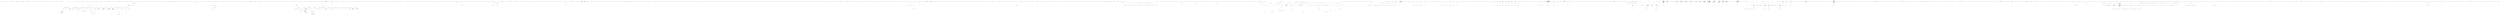 digraph  {
n19 [label="HangFire.Web.AspNetBackgroundJobServer", span=""];
n0 [cluster="HangFire.Web.AspNetBackgroundJobServer.AspNetBackgroundJobServer()", label="Entry HangFire.Web.AspNetBackgroundJobServer.AspNetBackgroundJobServer()", span="31-31"];
n2 [cluster="HangFire.Web.AspNetBackgroundJobServer.AspNetBackgroundJobServer()", label="Exit HangFire.Web.AspNetBackgroundJobServer.AspNetBackgroundJobServer()", span="31-31"];
n3 [cluster="Unk.RegisterObject", label="Entry Unk.RegisterObject", span=""];
n4 [cluster="HangFire.Web.AspNetBackgroundJobServer.AspNetBackgroundJobServer(HangFire.BackgroundJobServerOptions)", label="Entry HangFire.Web.AspNetBackgroundJobServer.AspNetBackgroundJobServer(HangFire.BackgroundJobServerOptions)", span="41-41"];
n6 [cluster="HangFire.Web.AspNetBackgroundJobServer.AspNetBackgroundJobServer(HangFire.BackgroundJobServerOptions)", label="Exit HangFire.Web.AspNetBackgroundJobServer.AspNetBackgroundJobServer(HangFire.BackgroundJobServerOptions)", span="41-41"];
n7 [cluster="HangFire.Web.AspNetBackgroundJobServer.AspNetBackgroundJobServer(HangFire.BackgroundJobServerOptions, HangFire.JobStorage)", label="Entry HangFire.Web.AspNetBackgroundJobServer.AspNetBackgroundJobServer(HangFire.BackgroundJobServerOptions, HangFire.JobStorage)", span="53-53"];
n9 [cluster="HangFire.Web.AspNetBackgroundJobServer.AspNetBackgroundJobServer(HangFire.BackgroundJobServerOptions, HangFire.JobStorage)", label="Exit HangFire.Web.AspNetBackgroundJobServer.AspNetBackgroundJobServer(HangFire.BackgroundJobServerOptions, HangFire.JobStorage)", span="53-53"];
n10 [cluster="HangFire.Web.AspNetBackgroundJobServer.Dispose()", label="Entry HangFire.Web.AspNetBackgroundJobServer.Dispose()", span="63-63"];
n14 [cluster="HangFire.BackgroundJobServer.Dispose()", label="Entry HangFire.BackgroundJobServer.Dispose()", span="76-76"];
n13 [cluster="HangFire.Web.AspNetBackgroundJobServer.Dispose()", label="Exit HangFire.Web.AspNetBackgroundJobServer.Dispose()", span="63-63"];
n15 [cluster="Unk.UnregisterObject", label="Entry Unk.UnregisterObject", span=""];
n16 [cluster="HangFire.Web.AspNetBackgroundJobServer.Stop(bool)", label="Entry HangFire.Web.AspNetBackgroundJobServer.Stop(bool)", span="69-69"];
n18 [cluster="HangFire.Web.AspNetBackgroundJobServer.Stop(bool)", label="Exit HangFire.Web.AspNetBackgroundJobServer.Stop(bool)", span="69-69"];
m2_64 [cluster="HangFire.Storage.IMonitoringApi.ScheduledJobs(int, int)", file="BatchCommandHandler.cs", label="Entry HangFire.Storage.IMonitoringApi.ScheduledJobs(int, int)", span="33-33"];
m2_59 [cluster="Unk.TryParse", file="BatchCommandHandler.cs", label="Entry Unk.TryParse", span=""];
m2_57 [cluster="HangFire.Web.RazorPage.WriteLiteral(string)", file="BatchCommandHandler.cs", label="Entry HangFire.Web.RazorPage.WriteLiteral(string)", span="69-69"];
m2_65 [cluster="HangFire.Web.RazorPage.Write(object)", file="BatchCommandHandler.cs", label="Entry HangFire.Web.RazorPage.Write(object)", span="76-76"];
m2_60 [cluster="HangFire.JobStorage.GetMonitoringApi()", file="BatchCommandHandler.cs", label="Entry HangFire.JobStorage.GetMonitoringApi()", span="54-54"];
m2_58 [cluster="HangFire.Web.Pages.LayoutPage.LayoutPage()", file="BatchCommandHandler.cs", label="Entry HangFire.Web.Pages.LayoutPage.LayoutPage()", span="4-4"];
m2_0 [cluster="HangFire.Web.Pages.ScheduledJobsPage.Execute()", file="BatchCommandHandler.cs", label="Entry HangFire.Web.Pages.ScheduledJobsPage.Execute()", span="47-47"];
m2_1 [cluster="HangFire.Web.Pages.ScheduledJobsPage.Execute()", file="BatchCommandHandler.cs", label="WriteLiteral(''\r\n'')", span="51-51"];
m2_2 [cluster="HangFire.Web.Pages.ScheduledJobsPage.Execute()", file="BatchCommandHandler.cs", label="Layout = new LayoutPage { Title = ''Scheduled Jobs'' }", span="62-62"];
m2_3 [cluster="HangFire.Web.Pages.ScheduledJobsPage.Execute()", file="BatchCommandHandler.cs", label="int from, perPage", span="64-64"];
m2_4 [cluster="HangFire.Web.Pages.ScheduledJobsPage.Execute()", file="BatchCommandHandler.cs", label="int.TryParse(Request.QueryString[''from''], out from)", span="66-66"];
m2_5 [cluster="HangFire.Web.Pages.ScheduledJobsPage.Execute()", file="BatchCommandHandler.cs", label="int.TryParse(Request.QueryString[''count''], out perPage)", span="67-67"];
m2_9 [cluster="HangFire.Web.Pages.ScheduledJobsPage.Execute()", file="BatchCommandHandler.cs", label="pager = new Pager(from, perPage, monitor.ScheduledCount())\r\n    {\r\n        BasePageUrl = Request.LinkTo(''/scheduled'')\r\n    }", span="73-76"];
m2_6 [cluster="HangFire.Web.Pages.ScheduledJobsPage.Execute()", file="BatchCommandHandler.cs", label="Pager pager", span="69-69"];
m2_7 [cluster="HangFire.Web.Pages.ScheduledJobsPage.Execute()", file="BatchCommandHandler.cs", label="JobList<ScheduledJobDto> scheduledJobs", span="70-70"];
m2_8 [cluster="HangFire.Web.Pages.ScheduledJobsPage.Execute()", file="BatchCommandHandler.cs", label="var monitor = JobStorage.Current.GetMonitoringApi()", span="72-72"];
m2_10 [cluster="HangFire.Web.Pages.ScheduledJobsPage.Execute()", file="BatchCommandHandler.cs", label="scheduledJobs = monitor.ScheduledJobs(pager.FromRecord, pager.RecordsPerPage)", span="78-78"];
m2_12 [cluster="HangFire.Web.Pages.ScheduledJobsPage.Execute()", file="BatchCommandHandler.cs", label="pager.TotalPageCount == 0", span="89-89"];
m2_19 [cluster="HangFire.Web.Pages.ScheduledJobsPage.Execute()", file="BatchCommandHandler.cs", label="Write(RenderPartial(new PerPageSelector(pager)))", span="149-149"];
m2_55 [cluster="HangFire.Web.Pages.ScheduledJobsPage.Execute()", file="BatchCommandHandler.cs", label="Write(RenderPartial(new Paginator(pager)))", span="381-381"];
m2_11 [cluster="HangFire.Web.Pages.ScheduledJobsPage.Execute()", file="BatchCommandHandler.cs", label="WriteLiteral(''\r\n'')", span="84-84"];
m2_21 [cluster="HangFire.Web.Pages.ScheduledJobsPage.Execute()", file="BatchCommandHandler.cs", label=scheduledJobs, span="174-174"];
m2_13 [cluster="HangFire.Web.Pages.ScheduledJobsPage.Execute()", file="BatchCommandHandler.cs", label="WriteLiteral(''    <div class=\''alert alert-info\''>\r\n        There are no scheduled jobs.\r\n    </d'' +\r\n''iv>\r\n'')", span="95-96"];
m2_14 [cluster="HangFire.Web.Pages.ScheduledJobsPage.Execute()", file="BatchCommandHandler.cs", label="WriteLiteral(''    <div class=\''js-jobs-list\''>\r\n        <div class=\''btn-toolbar btn-toolbar-top\''>'' +\r\n''\r\n            <button class=\''js-jobs-list-command btn btn-sm btn-primary\''\r\n     '' +\r\n''               data-url=\'''')", span="108-110"];
m2_15 [cluster="HangFire.Web.Pages.ScheduledJobsPage.Execute()", file="BatchCommandHandler.cs", label="Write(Request.LinkTo(''/scheduled/enqueue''))", span="115-115"];
m2_16 [cluster="HangFire.Web.Pages.ScheduledJobsPage.Execute()", file="BatchCommandHandler.cs", label="WriteLiteral(@''''''\r\n                    data-loading-text=''''Enqueueing...''''>\r\n                <span class=''''glyphicon glyphicon-play''''></span>\r\n                Enqueue now\r\n            </button>\r\n\r\n            <button class=''''js-jobs-list-command btn btn-sm btn-default''''\r\n                    data-url='''''')", span="120-127"];
m2_17 [cluster="HangFire.Web.Pages.ScheduledJobsPage.Execute()", file="BatchCommandHandler.cs", label="Write(Request.LinkTo(''/scheduled/delete''))", span="132-132"];
m2_18 [cluster="HangFire.Web.Pages.ScheduledJobsPage.Execute()", file="BatchCommandHandler.cs", label="WriteLiteral(@''''''\r\n                    data-loading-text=''''Deleting...''''\r\n                    data-confirm=''''Do you really want to DELETE ALL selected jobs?''''>\r\n                <span class=''''glyphicon glyphicon-remove''''></span>\r\n                Delete selected\r\n            </button>\r\n\r\n            '')", span="137-144"];
m2_20 [cluster="HangFire.Web.Pages.ScheduledJobsPage.Execute()", file="BatchCommandHandler.cs", label="WriteLiteral(@''\r\n        </div>\r\n\r\n        <table class=''''table''''>\r\n            <thead>\r\n                <tr>\r\n                    <th class=''''min-width''''>\r\n                        <input type=''''checkbox'''' class=''''js-jobs-list-select-all'''' />\r\n                    </th>\r\n                    <th class=''''min-width''''>Id</th>\r\n                    <th>Enqueue</th>\r\n                    <th>Job</th>\r\n                    <th class=''''align-right''''>Scheduled</th>\r\n                </tr>\r\n            </thead>\r\n'')", span="154-169"];
m2_22 [cluster="HangFire.Web.Pages.ScheduledJobsPage.Execute()", file="BatchCommandHandler.cs", label="WriteLiteral(''                <tr class=\''js-jobs-list-row '')", span="180-180"];
m2_54 [cluster="HangFire.Web.Pages.ScheduledJobsPage.Execute()", file="BatchCommandHandler.cs", label="WriteLiteral(''        </table>\r\n    </div>\r\n'')", span="369-369"];
m2_23 [cluster="HangFire.Web.Pages.ScheduledJobsPage.Execute()", file="BatchCommandHandler.cs", label="Write(!job.Value.InScheduledState ? ''obsolete-data'' : null)", span="185-185"];
m2_24 [cluster="HangFire.Web.Pages.ScheduledJobsPage.Execute()", file="BatchCommandHandler.cs", label="WriteLiteral('' '')", span="190-190"];
m2_25 [cluster="HangFire.Web.Pages.ScheduledJobsPage.Execute()", file="BatchCommandHandler.cs", label="Write(job.Value.InScheduledState ? ''hover'' : null)", span="195-195"];
m2_26 [cluster="HangFire.Web.Pages.ScheduledJobsPage.Execute()", file="BatchCommandHandler.cs", label="WriteLiteral(''\''>\r\n                    <td>\r\n'')", span="200-200"];
m2_27 [cluster="HangFire.Web.Pages.ScheduledJobsPage.Execute()", file="BatchCommandHandler.cs", label="job.Value.InScheduledState", span="205-205"];
m2_28 [cluster="HangFire.Web.Pages.ScheduledJobsPage.Execute()", file="BatchCommandHandler.cs", label="WriteLiteral(''                            <input type=\''checkbox\'' class=\''js-jobs-list-checkbox\'' '' +\r\n''name=\''jobs[]\'' value=\'''')", span="211-212"];
m2_31 [cluster="HangFire.Web.Pages.ScheduledJobsPage.Execute()", file="BatchCommandHandler.cs", label="WriteLiteral(''                    </td>\r\n                    <td class=\''min-width\''>\r\n          '' +\r\n''              <a href=\'''')", span="232-233"];
m2_29 [cluster="HangFire.Web.Pages.ScheduledJobsPage.Execute()", file="BatchCommandHandler.cs", label="Write(job.Key)", span="217-217"];
m2_32 [cluster="HangFire.Web.Pages.ScheduledJobsPage.Execute()", file="BatchCommandHandler.cs", label="Write(Request.LinkTo(''/job/'' + job.Key))", span="238-238"];
m2_30 [cluster="HangFire.Web.Pages.ScheduledJobsPage.Execute()", file="BatchCommandHandler.cs", label="WriteLiteral(''\'' />\r\n'')", span="222-222"];
m2_33 [cluster="HangFire.Web.Pages.ScheduledJobsPage.Execute()", file="BatchCommandHandler.cs", label="WriteLiteral(''\''>\r\n                            '')", span="243-243"];
m2_34 [cluster="HangFire.Web.Pages.ScheduledJobsPage.Execute()", file="BatchCommandHandler.cs", label="Write(HtmlHelper.JobId(job.Key))", span="248-248"];
m2_35 [cluster="HangFire.Web.Pages.ScheduledJobsPage.Execute()", file="BatchCommandHandler.cs", label="WriteLiteral(''\r\n                        </a>\r\n'')", span="253-253"];
m2_36 [cluster="HangFire.Web.Pages.ScheduledJobsPage.Execute()", file="BatchCommandHandler.cs", label="!job.Value.InScheduledState", span="258-258"];
m2_37 [cluster="HangFire.Web.Pages.ScheduledJobsPage.Execute()", file="BatchCommandHandler.cs", label="WriteLiteral(''                            <span title=\''Job\'s state has been changed while fetch'' +\r\n''ing data.\'' class=\''glyphicon glyphicon-question-sign\''></span>\r\n'')", span="264-265"];
m2_38 [cluster="HangFire.Web.Pages.ScheduledJobsPage.Execute()", file="BatchCommandHandler.cs", label="WriteLiteral(''                    </td>\r\n                    <td class=\''min-width\''>\r\n          '' +\r\n''              <span data-moment=\'''')", span="275-276"];
m2_39 [cluster="HangFire.Web.Pages.ScheduledJobsPage.Execute()", file="BatchCommandHandler.cs", label="Write(JobHelper.ToStringTimestamp(job.Value.EnqueueAt))", span="281-281"];
m2_40 [cluster="HangFire.Web.Pages.ScheduledJobsPage.Execute()", file="BatchCommandHandler.cs", label="WriteLiteral(''\''>\r\n                            '')", span="286-286"];
m2_41 [cluster="HangFire.Web.Pages.ScheduledJobsPage.Execute()", file="BatchCommandHandler.cs", label="Write(job.Value.EnqueueAt)", span="291-291"];
m2_42 [cluster="HangFire.Web.Pages.ScheduledJobsPage.Execute()", file="BatchCommandHandler.cs", label="WriteLiteral(''\r\n                        </span>\r\n                    </td>\r\n                   '' +\r\n'' <td>\r\n                        <a class=\''job-method\'' href=\'''')", span="296-297"];
m2_43 [cluster="HangFire.Web.Pages.ScheduledJobsPage.Execute()", file="BatchCommandHandler.cs", label="Write(Request.LinkTo(''/job/'' + job.Key))", span="302-302"];
m2_44 [cluster="HangFire.Web.Pages.ScheduledJobsPage.Execute()", file="BatchCommandHandler.cs", label="WriteLiteral(''\''>\r\n                            '')", span="307-307"];
m2_45 [cluster="HangFire.Web.Pages.ScheduledJobsPage.Execute()", file="BatchCommandHandler.cs", label="Write(HtmlHelper.DisplayMethod(job.Value.Job))", span="312-312"];
m2_46 [cluster="HangFire.Web.Pages.ScheduledJobsPage.Execute()", file="BatchCommandHandler.cs", label="WriteLiteral(''\r\n                        </a>\r\n                    </td>\r\n                    <t'' +\r\n''d class=\''align-right\''>\r\n'')", span="317-318"];
m2_47 [cluster="HangFire.Web.Pages.ScheduledJobsPage.Execute()", file="BatchCommandHandler.cs", label="job.Value.ScheduledAt != null", span="323-323"];
m2_48 [cluster="HangFire.Web.Pages.ScheduledJobsPage.Execute()", file="BatchCommandHandler.cs", label="WriteLiteral(''                            <span data-moment=\'''')", span="329-329"];
m2_53 [cluster="HangFire.Web.Pages.ScheduledJobsPage.Execute()", file="BatchCommandHandler.cs", label="WriteLiteral(''                    </td>\r\n                </tr>\r\n'')", span="359-359"];
m2_49 [cluster="HangFire.Web.Pages.ScheduledJobsPage.Execute()", file="BatchCommandHandler.cs", label="Write(JobHelper.ToStringTimestamp(job.Value.ScheduledAt.Value))", span="334-334"];
m2_50 [cluster="HangFire.Web.Pages.ScheduledJobsPage.Execute()", file="BatchCommandHandler.cs", label="WriteLiteral(''\''>\r\n                                '')", span="339-339"];
m2_51 [cluster="HangFire.Web.Pages.ScheduledJobsPage.Execute()", file="BatchCommandHandler.cs", label="Write(job.Value.ScheduledAt)", span="344-344"];
m2_52 [cluster="HangFire.Web.Pages.ScheduledJobsPage.Execute()", file="BatchCommandHandler.cs", label="WriteLiteral(''\r\n                            </span>\r\n'')", span="349-349"];
m2_56 [cluster="HangFire.Web.Pages.ScheduledJobsPage.Execute()", file="BatchCommandHandler.cs", label="Exit HangFire.Web.Pages.ScheduledJobsPage.Execute()", span="47-47"];
m2_66 [cluster="HangFire.Web.Pages.PerPageSelector.PerPageSelector(HangFire.Web.Pager)", file="BatchCommandHandler.cs", label="Entry HangFire.Web.Pages.PerPageSelector.PerPageSelector(HangFire.Web.Pager)", span="6-6"];
m2_68 [cluster="Unk.Write", file="BatchCommandHandler.cs", label="Entry Unk.Write", span=""];
m2_63 [cluster="HttpRequestBase.LinkTo(string)", file="BatchCommandHandler.cs", label="Entry HttpRequestBase.LinkTo(string)", span="24-24"];
m2_71 [cluster="HangFire.Web.HtmlHelper.DisplayMethod(HangFire.Common.Job)", file="BatchCommandHandler.cs", label="Entry HangFire.Web.HtmlHelper.DisplayMethod(HangFire.Common.Job)", span="30-30"];
m2_72 [cluster="HangFire.Web.Pages.Paginator.Paginator(HangFire.Web.Pager)", file="BatchCommandHandler.cs", label="Entry HangFire.Web.Pages.Paginator.Paginator(HangFire.Web.Pager)", span="6-6"];
m2_62 [cluster="HangFire.Storage.IMonitoringApi.ScheduledCount()", file="BatchCommandHandler.cs", label="Entry HangFire.Storage.IMonitoringApi.ScheduledCount()", span="38-38"];
m2_67 [cluster="HangFire.Web.RazorPage.RenderPartial(HangFire.Web.RazorPage)", file="BatchCommandHandler.cs", label="Entry HangFire.Web.RazorPage.RenderPartial(HangFire.Web.RazorPage)", span="89-89"];
m2_70 [cluster="HangFire.Common.JobHelper.ToStringTimestamp(System.DateTime)", file="BatchCommandHandler.cs", label="Entry HangFire.Common.JobHelper.ToStringTimestamp(System.DateTime)", span="50-50"];
m2_61 [cluster="HangFire.Web.Pager.Pager(int, int, long)", file="BatchCommandHandler.cs", label="Entry HangFire.Web.Pager.Pager(int, int, long)", span="29-29"];
m2_69 [cluster="HangFire.Web.HtmlHelper.JobId(string, bool)", file="BatchCommandHandler.cs", label="Entry HangFire.Web.HtmlHelper.JobId(string, bool)", span="45-45"];
m2_73 [file="BatchCommandHandler.cs", label="HangFire.Web.Pages.ScheduledJobsPage", span=""];
m3_0 [cluster="HangFire.Dashboard.CombinedResourceDispatcher.CombinedResourceDispatcher(string, System.Reflection.Assembly, string, params string[])", file="CombinedResourceDispatcher.cs", label="Entry HangFire.Dashboard.CombinedResourceDispatcher.CombinedResourceDispatcher(string, System.Reflection.Assembly, string, params string[])", span="12-12"];
m3_1 [cluster="HangFire.Dashboard.CombinedResourceDispatcher.CombinedResourceDispatcher(string, System.Reflection.Assembly, string, params string[])", color=green, community=0, file="CombinedResourceDispatcher.cs", label="_assembly = assembly", prediction=0, span="18-18"];
m3_2 [cluster="HangFire.Dashboard.CombinedResourceDispatcher.CombinedResourceDispatcher(string, System.Reflection.Assembly, string, params string[])", color=green, community=0, file="CombinedResourceDispatcher.cs", label="_baseNamespace = baseNamespace", prediction=1, span="19-19"];
m3_3 [cluster="HangFire.Dashboard.CombinedResourceDispatcher.CombinedResourceDispatcher(string, System.Reflection.Assembly, string, params string[])", color=green, community=0, file="CombinedResourceDispatcher.cs", label="_resourceNames = resourceNames", prediction=2, span="20-20"];
m3_4 [cluster="HangFire.Dashboard.CombinedResourceDispatcher.CombinedResourceDispatcher(string, System.Reflection.Assembly, string, params string[])", file="CombinedResourceDispatcher.cs", label="Exit HangFire.Dashboard.CombinedResourceDispatcher.CombinedResourceDispatcher(string, System.Reflection.Assembly, string, params string[])", span="12-12"];
m3_9 [cluster="string.Format(string, object, object)", file="CombinedResourceDispatcher.cs", label="Entry string.Format(string, object, object)", span="0-0"];
m3_10 [cluster="HangFire.Dashboard.EmbeddedResourceDispatcher.WriteResource(IOwinResponse, System.Reflection.Assembly, string)", file="CombinedResourceDispatcher.cs", label="Entry HangFire.Dashboard.EmbeddedResourceDispatcher.WriteResource(IOwinResponse, System.Reflection.Assembly, string)", span="46-46"];
m3_5 [cluster="HangFire.Dashboard.CombinedResourceDispatcher.WriteResponse(IOwinResponse)", file="CombinedResourceDispatcher.cs", label="Entry HangFire.Dashboard.CombinedResourceDispatcher.WriteResponse(IOwinResponse)", span="23-23"];
m3_6 [cluster="HangFire.Dashboard.CombinedResourceDispatcher.WriteResponse(IOwinResponse)", color=green, community=0, file="CombinedResourceDispatcher.cs", label=_resourceNames, prediction=3, span="25-25"];
m3_7 [cluster="HangFire.Dashboard.CombinedResourceDispatcher.WriteResponse(IOwinResponse)", color=green, community=1, file="CombinedResourceDispatcher.cs", label="WriteResource(\r\n                    response,\r\n                    _assembly,\r\n                    string.Format(''{0}.{1}'', _baseNamespace, resourceName))", prediction=3, span="27-30"];
m3_8 [cluster="HangFire.Dashboard.CombinedResourceDispatcher.WriteResponse(IOwinResponse)", file="CombinedResourceDispatcher.cs", label="Exit HangFire.Dashboard.CombinedResourceDispatcher.WriteResponse(IOwinResponse)", span="23-23"];
m3_11 [file="CombinedResourceDispatcher.cs", label="HangFire.Dashboard.CombinedResourceDispatcher", span=""];
m6_0 [cluster="HangFire.Web.CommandHandler.CommandHandler(System.Func<bool>)", file="CommandHandler.cs", label="Entry HangFire.Web.CommandHandler.CommandHandler(System.Func<bool>)", span="26-26"];
m6_2 [cluster="HangFire.Web.CommandHandler.CommandHandler(System.Func<bool>)", file="CommandHandler.cs", label="Exit HangFire.Web.CommandHandler.CommandHandler(System.Func<bool>)", span="26-26"];
m6_3 [cluster="HangFire.Web.CommandHandler.ProcessRequest()", file="CommandHandler.cs", label="Entry HangFire.Web.CommandHandler.ProcessRequest()", span="31-31"];
m6_9 [cluster="HangFire.Web.CommandHandler.ProcessRequest()", file="CommandHandler.cs", label="Exit HangFire.Web.CommandHandler.ProcessRequest()", span="31-31"];
m6_11 [cluster="System.Func<TResult>.Invoke()", file="CommandHandler.cs", label="Entry System.Func<TResult>.Invoke()", span="0-0"];
m6_10 [cluster="HttpException.cstr", file="CommandHandler.cs", label="Entry HttpException.cstr", span=""];
m6_12 [file="CommandHandler.cs", label="HangFire.Web.CommandHandler", span=""];
m7_2 [cluster="HangFire.Dashboard.DashboardMiddleware.Invoke(IOwinContext)", file="DashboardMiddleware.cs", label="Entry HangFire.Dashboard.DashboardMiddleware.Invoke(IOwinContext)", span="12-12"];
m7_3 [cluster="HangFire.Dashboard.DashboardMiddleware.Invoke(IOwinContext)", color=green, community=0, file="DashboardMiddleware.cs", label="throw new NotImplementedException();", prediction=5, span="14-14"];
m7_4 [cluster="HangFire.Dashboard.DashboardMiddleware.Invoke(IOwinContext)", file="DashboardMiddleware.cs", label="Exit HangFire.Dashboard.DashboardMiddleware.Invoke(IOwinContext)", span="12-12"];
m7_5 [cluster="System.NotImplementedException.NotImplementedException()", file="DashboardMiddleware.cs", label="Entry System.NotImplementedException.NotImplementedException()", span="0-0"];
m8_0 [cluster="HangFire.Redis.States.FailedStateHandler.Apply(HangFire.Common.States.StateApplyingContext)", file="DashboardPage.generated.cs", label="Entry HangFire.Redis.States.FailedStateHandler.Apply(HangFire.Common.States.StateApplyingContext)", span="9-9"];
m8_1 [cluster="HangFire.Redis.States.FailedStateHandler.Apply(HangFire.Common.States.StateApplyingContext)", color=green, community=0, file="DashboardPage.generated.cs", label="context.Transaction.AddToSet(\r\n                ''failed'',\r\n                context.JobId,\r\n                JobHelper.ToTimestamp(DateTime.UtcNow))", prediction=6, span="11-14"];
m8_3 [cluster="HangFire.Common.States.IStateChangedFilter.OnStateUnapplied(HangFire.Common.States.StateApplyingContext)", file="DashboardPage.generated.cs", label="Exit HangFire.Common.States.IStateChangedFilter.OnStateUnapplied(HangFire.Common.States.StateApplyingContext)", span="33-33"];
m8_2 [cluster="HangFire.Redis.States.FailedStateHandler.Apply(HangFire.Common.States.StateApplyingContext)", file="DashboardPage.generated.cs", label="Exit HangFire.Redis.States.FailedStateHandler.Apply(HangFire.Common.States.StateApplyingContext)", span="9-9"];
m8_4 [cluster="HangFire.Storage.IWriteOnlyTransaction.AddToSet(string, string, double)", file="DashboardPage.generated.cs", label="Entry HangFire.Storage.IWriteOnlyTransaction.AddToSet(string, string, double)", span="26-26"];
m11_17 [cluster="System.ArgumentNullException.ArgumentNullException(string)", file="DeletedJobsPage.generated.cs", label="Entry System.ArgumentNullException.ArgumentNullException(string)", span="0-0"];
m11_4 [cluster="HangFire.Server.ServerComponentRunnerOptions.ServerComponentRunnerOptions()", file="DeletedJobsPage.generated.cs", label="Entry HangFire.Server.ServerComponentRunnerOptions.ServerComponentRunnerOptions()", span="25-25"];
m11_5 [cluster="Unk.>", file="DeletedJobsPage.generated.cs", label="Entry Unk.>", span=""];
m11_30 [cluster="Hangfire.JobStorage.GetConnection()", file="DeletedJobsPage.generated.cs", label="Entry Hangfire.JobStorage.GetConnection()", span="56-56"];
m11_35 [cluster="Hangfire.BackgroundJobClient.ChangeState(string, Hangfire.States.IState, string)", file="DeletedJobsPage.generated.cs", label="Entry Hangfire.BackgroundJobClient.ChangeState(string, Hangfire.States.IState, string)", span="102-102"];
m11_36 [cluster="Hangfire.BackgroundJobClient.ChangeState(string, Hangfire.States.IState, string)", file="DeletedJobsPage.generated.cs", label="jobId == null", span="104-104"];
m11_38 [cluster="Hangfire.BackgroundJobClient.ChangeState(string, Hangfire.States.IState, string)", file="DeletedJobsPage.generated.cs", label="state == null", span="105-105"];
m11_37 [cluster="Hangfire.BackgroundJobClient.ChangeState(string, Hangfire.States.IState, string)", file="DeletedJobsPage.generated.cs", label="throw new ArgumentNullException(''jobId'');", span="104-104"];
m11_39 [cluster="Hangfire.BackgroundJobClient.ChangeState(string, Hangfire.States.IState, string)", file="DeletedJobsPage.generated.cs", label="throw new ArgumentNullException(''state'');", span="105-105"];
m11_43 [cluster="Hangfire.BackgroundJobClient.ChangeState(string, Hangfire.States.IState, string)", file="DeletedJobsPage.generated.cs", label="Exit Hangfire.BackgroundJobClient.ChangeState(string, Hangfire.States.IState, string)", span="102-102"];
m11_0 [cluster="HangFire.Core.Tests.Server.ServerComponentRunnerOptionsFacts.MaxRetryAttempts_Set_ThrowsAnException_OnNegativeValues()", file="DeletedJobsPage.generated.cs", label="Entry HangFire.Core.Tests.Server.ServerComponentRunnerOptionsFacts.MaxRetryAttempts_Set_ThrowsAnException_OnNegativeValues()", span="9-9"];
m11_1 [cluster="HangFire.Core.Tests.Server.ServerComponentRunnerOptionsFacts.MaxRetryAttempts_Set_ThrowsAnException_OnNegativeValues()", color=green, community=0, file="DeletedJobsPage.generated.cs", label="var options = new ServerComponentRunnerOptions()", prediction=7, span="11-11"];
m11_33 [cluster="Hangfire.Client.IJobCreationProcess.Run(Hangfire.Client.CreateContext, Hangfire.Client.IJobCreator)", file="DeletedJobsPage.generated.cs", label="Entry Hangfire.Client.IJobCreationProcess.Run(Hangfire.Client.CreateContext, Hangfire.Client.IJobCreator)", span="32-32"];
m11_44 [cluster="Hangfire.States.IStateMachine.ChangeState(string, Hangfire.States.IState, string[])", file="DeletedJobsPage.generated.cs", label="Entry Hangfire.States.IStateMachine.ChangeState(string, Hangfire.States.IState, string[])", span="31-31"];
m11_6 [cluster="Hangfire.BackgroundJobClient.BackgroundJobClient(Hangfire.JobStorage, Hangfire.States.IStateMachineFactory, Hangfire.Client.IJobCreationProcess)", file="DeletedJobsPage.generated.cs", label="Entry Hangfire.BackgroundJobClient.BackgroundJobClient(Hangfire.JobStorage, Hangfire.States.IStateMachineFactory, Hangfire.Client.IJobCreationProcess)", span="65-65"];
m11_7 [cluster="Hangfire.BackgroundJobClient.BackgroundJobClient(Hangfire.JobStorage, Hangfire.States.IStateMachineFactory, Hangfire.Client.IJobCreationProcess)", color=green, community=0, file="DeletedJobsPage.generated.cs", label="storage == null", prediction=7, span="70-70"];
m11_8 [cluster="Hangfire.BackgroundJobClient.BackgroundJobClient(Hangfire.JobStorage, Hangfire.States.IStateMachineFactory, Hangfire.Client.IJobCreationProcess)", file="DeletedJobsPage.generated.cs", label="throw new ArgumentNullException(''storage'');", span="70-70"];
m11_2 [cluster="Hangfire.BackgroundJobClient.BackgroundJobClient(Hangfire.JobStorage)", color=green, community=0, file="DeletedJobsPage.generated.cs", label="Entry Hangfire.BackgroundJobClient.BackgroundJobClient(Hangfire.JobStorage)", prediction=9, span="48-48"];
m11_3 [cluster="Hangfire.BackgroundJobClient.BackgroundJobClient(Hangfire.JobStorage)", file="DeletedJobsPage.generated.cs", label="Exit Hangfire.BackgroundJobClient.BackgroundJobClient(Hangfire.JobStorage)", span="48-48"];
m11_9 [cluster="Hangfire.BackgroundJobClient.BackgroundJobClient(Hangfire.JobStorage, Hangfire.States.IStateMachineFactory, Hangfire.Client.IJobCreationProcess)", file="DeletedJobsPage.generated.cs", label=options, span=""];
m11_11 [cluster="Hangfire.BackgroundJobClient.BackgroundJobClient(Hangfire.JobStorage, Hangfire.States.IStateMachineFactory, Hangfire.Client.IJobCreationProcess)", file="DeletedJobsPage.generated.cs", label="process == null", span="72-72"];
m11_14 [cluster="Hangfire.BackgroundJobClient.BackgroundJobClient(Hangfire.JobStorage, Hangfire.States.IStateMachineFactory, Hangfire.Client.IJobCreationProcess)", file="DeletedJobsPage.generated.cs", label="_stateMachineFactory = stateMachineFactory", span="75-75"];
m11_15 [cluster="Hangfire.BackgroundJobClient.BackgroundJobClient(Hangfire.JobStorage, Hangfire.States.IStateMachineFactory, Hangfire.Client.IJobCreationProcess)", file="DeletedJobsPage.generated.cs", label="_process = process", span="76-76"];
m11_10 [cluster="Hangfire.BackgroundJobClient.BackgroundJobClient(Hangfire.JobStorage, Hangfire.States.IStateMachineFactory, Hangfire.Client.IJobCreationProcess)", file="DeletedJobsPage.generated.cs", label="throw new ArgumentNullException(''stateMachineFactory'');", span="71-71"];
m11_12 [cluster="Hangfire.BackgroundJobClient.BackgroundJobClient(Hangfire.JobStorage, Hangfire.States.IStateMachineFactory, Hangfire.Client.IJobCreationProcess)", file="DeletedJobsPage.generated.cs", label="throw new ArgumentNullException(''process'');", span="72-72"];
m11_16 [cluster="Hangfire.BackgroundJobClient.BackgroundJobClient(Hangfire.JobStorage, Hangfire.States.IStateMachineFactory, Hangfire.Client.IJobCreationProcess)", file="DeletedJobsPage.generated.cs", label="Exit Hangfire.BackgroundJobClient.BackgroundJobClient(Hangfire.JobStorage, Hangfire.States.IStateMachineFactory, Hangfire.Client.IJobCreationProcess)", span="65-65"];
m11_34 [cluster="Hangfire.Client.CreateJobFailedException.CreateJobFailedException(string, System.Exception)", file="DeletedJobsPage.generated.cs", label="Entry Hangfire.Client.CreateJobFailedException.CreateJobFailedException(string, System.Exception)", span="33-33"];
m11_31 [cluster="Hangfire.Client.CreateContext.CreateContext(Hangfire.Storage.IStorageConnection, Hangfire.Common.Job, Hangfire.States.IState)", file="DeletedJobsPage.generated.cs", label="Entry Hangfire.Client.CreateContext.CreateContext(Hangfire.Storage.IStorageConnection, Hangfire.Common.Job, Hangfire.States.IState)", span="36-36"];
m11_32 [cluster="Hangfire.States.IStateMachineFactory.Create(Hangfire.Storage.IStorageConnection)", file="DeletedJobsPage.generated.cs", label="Entry Hangfire.States.IStateMachineFactory.Create(Hangfire.Storage.IStorageConnection)", span="22-22"];
m11_18 [cluster="Hangfire.BackgroundJobClient.Create(Hangfire.Common.Job, Hangfire.States.IState)", file="DeletedJobsPage.generated.cs", label="Entry Hangfire.BackgroundJobClient.Create(Hangfire.Common.Job, Hangfire.States.IState)", span="80-80"];
m11_19 [cluster="Hangfire.BackgroundJobClient.Create(Hangfire.Common.Job, Hangfire.States.IState)", file="DeletedJobsPage.generated.cs", label="job == null", span="82-82"];
m11_21 [cluster="Hangfire.BackgroundJobClient.Create(Hangfire.Common.Job, Hangfire.States.IState)", file="DeletedJobsPage.generated.cs", label="state == null", span="83-83"];
m11_20 [cluster="Hangfire.BackgroundJobClient.Create(Hangfire.Common.Job, Hangfire.States.IState)", file="DeletedJobsPage.generated.cs", label="throw new ArgumentNullException(''job'');", span="82-82"];
m11_22 [cluster="Hangfire.BackgroundJobClient.Create(Hangfire.Common.Job, Hangfire.States.IState)", file="DeletedJobsPage.generated.cs", label="throw new ArgumentNullException(''state'');", span="83-83"];
m11_29 [cluster="Hangfire.BackgroundJobClient.Create(Hangfire.Common.Job, Hangfire.States.IState)", file="DeletedJobsPage.generated.cs", label="Exit Hangfire.BackgroundJobClient.Create(Hangfire.Common.Job, Hangfire.States.IState)", span="80-80"];
m11_45 [file="DeletedJobsPage.generated.cs", label="Hangfire.BackgroundJobClient", span=""];
m13_64 [cluster="HangFire.Web.RazorPage.Write(object)", file="EmbeddedResourceHandler.cs", label="Entry HangFire.Web.RazorPage.Write(object)", span="76-76"];
m13_58 [cluster="Unk.TryParse", file="EmbeddedResourceHandler.cs", label="Entry Unk.TryParse", span=""];
m13_56 [cluster="HangFire.Web.RazorPage.WriteLiteral(string)", file="EmbeddedResourceHandler.cs", label="Entry HangFire.Web.RazorPage.WriteLiteral(string)", span="69-69"];
m13_63 [cluster="HangFire.Storage.IMonitoringApi.DeletedJobs(int, int)", file="EmbeddedResourceHandler.cs", label="Entry HangFire.Storage.IMonitoringApi.DeletedJobs(int, int)", span="36-36"];
m13_59 [cluster="HangFire.JobStorage.GetMonitoringApi()", file="EmbeddedResourceHandler.cs", label="Entry HangFire.JobStorage.GetMonitoringApi()", span="54-54"];
m13_57 [cluster="HangFire.Web.Pages.LayoutPage.LayoutPage()", file="EmbeddedResourceHandler.cs", label="Entry HangFire.Web.Pages.LayoutPage.LayoutPage()", span="4-4"];
m13_65 [cluster="HangFire.Web.Pages.PerPageSelector.PerPageSelector(HangFire.Web.Pager)", file="EmbeddedResourceHandler.cs", label="Entry HangFire.Web.Pages.PerPageSelector.PerPageSelector(HangFire.Web.Pager)", span="6-6"];
m13_67 [cluster="Unk.Write", file="EmbeddedResourceHandler.cs", label="Entry Unk.Write", span=""];
m13_62 [cluster="HttpRequestBase.LinkTo(string)", file="EmbeddedResourceHandler.cs", label="Entry HttpRequestBase.LinkTo(string)", span="24-24"];
m13_61 [cluster="HangFire.Storage.IMonitoringApi.DeletedListCount()", file="EmbeddedResourceHandler.cs", label="Entry HangFire.Storage.IMonitoringApi.DeletedListCount()", span="45-45"];
m13_69 [cluster="HangFire.Web.HtmlHelper.DisplayMethod(HangFire.Common.Job)", file="EmbeddedResourceHandler.cs", label="Entry HangFire.Web.HtmlHelper.DisplayMethod(HangFire.Common.Job)", span="30-30"];
m13_71 [cluster="HangFire.Web.Pages.Paginator.Paginator(HangFire.Web.Pager)", file="EmbeddedResourceHandler.cs", label="Entry HangFire.Web.Pages.Paginator.Paginator(HangFire.Web.Pager)", span="6-6"];
m13_0 [cluster="HangFire.Web.Pages.DeletedJobsPage.Execute()", file="EmbeddedResourceHandler.cs", label="Entry HangFire.Web.Pages.DeletedJobsPage.Execute()", span="53-53"];
m13_9 [cluster="HangFire.Web.Pages.DeletedJobsPage.Execute()", file="EmbeddedResourceHandler.cs", label="pager = new Pager(from, perPage, monitor.DeletedListCount())\r\n    {\r\n        BasePageUrl = Request.LinkTo(''/deleted'')\r\n    }", span="80-83"];
m13_6 [cluster="HangFire.Web.Pages.DeletedJobsPage.Execute()", file="EmbeddedResourceHandler.cs", label="Pager pager", span="76-76"];
m13_7 [cluster="HangFire.Web.Pages.DeletedJobsPage.Execute()", file="EmbeddedResourceHandler.cs", label="JobList<DeletedJobDto> jobs", span="77-77"];
m13_8 [cluster="HangFire.Web.Pages.DeletedJobsPage.Execute()", file="EmbeddedResourceHandler.cs", label="var monitor = JobStorage.Current.GetMonitoringApi()", span="79-79"];
m13_10 [cluster="HangFire.Web.Pages.DeletedJobsPage.Execute()", file="EmbeddedResourceHandler.cs", label="jobs = monitor.DeletedJobs(pager.FromRecord, pager.RecordsPerPage)", span="85-85"];
m13_12 [cluster="HangFire.Web.Pages.DeletedJobsPage.Execute()", file="EmbeddedResourceHandler.cs", label="pager.TotalPageCount == 0", span="96-96"];
m13_17 [cluster="HangFire.Web.Pages.DeletedJobsPage.Execute()", file="EmbeddedResourceHandler.cs", label="Write(RenderPartial(new PerPageSelector(pager)))", span="133-133"];
m13_54 [cluster="HangFire.Web.Pages.DeletedJobsPage.Execute()", file="EmbeddedResourceHandler.cs", label="Write(RenderPartial(new Paginator(pager)))", span="379-379"];
m13_11 [cluster="HangFire.Web.Pages.DeletedJobsPage.Execute()", file="EmbeddedResourceHandler.cs", label="WriteLiteral(''\r\n'')", span="91-91"];
m13_19 [cluster="HangFire.Web.Pages.DeletedJobsPage.Execute()", file="EmbeddedResourceHandler.cs", label=jobs, span="157-157"];
m13_13 [cluster="HangFire.Web.Pages.DeletedJobsPage.Execute()", file="EmbeddedResourceHandler.cs", label="WriteLiteral(''    <div class=\''alert alert-info\''>\r\n        No deleted jobs found.\r\n    </div>\r\n'')", span="102-102"];
m13_14 [cluster="HangFire.Web.Pages.DeletedJobsPage.Execute()", file="EmbeddedResourceHandler.cs", label="WriteLiteral(''    <div class=\''js-jobs-list\''>\r\n        <div class=\''btn-toolbar btn-toolbar-top\''>'' +\r\n''\r\n            <button class=\''js-jobs-list-command btn btn-sm btn-primary\''\r\n     '' +\r\n''               data-url=\'''')", span="114-116"];
m13_15 [cluster="HangFire.Web.Pages.DeletedJobsPage.Execute()", file="EmbeddedResourceHandler.cs", label="Write(Request.LinkTo(''/deleted/requeue''))", span="121-121"];
m13_16 [cluster="HangFire.Web.Pages.DeletedJobsPage.Execute()", file="EmbeddedResourceHandler.cs", label="WriteLiteral(''\''\r\n                    data-loading-text=\''Enqueueing...\''>\r\n                <span '' +\r\n''class=\''glyphicon glyphicon-repeat\''></span>\r\n                Requeue jobs\r\n      '' +\r\n''      </button>\r\n            '')", span="126-128"];
m13_18 [cluster="HangFire.Web.Pages.DeletedJobsPage.Execute()", file="EmbeddedResourceHandler.cs", label="WriteLiteral(@''\r\n        </div>\r\n        <table class=''''table''''>\r\n            <thead>\r\n                <tr>\r\n                    <th class=''''min-width''''>\r\n                        <input type=''''checkbox'''' class=''''js-jobs-list-select-all'''' />\r\n                    </th>\r\n                    <th class=''''min-width''''>Id</th>\r\n                    <th>Job</th>\r\n                    <th class=''''align-right''''>Deleted</th>\r\n                </tr>\r\n            </thead>\r\n            <tbody>\r\n'')", span="138-152"];
m13_20 [cluster="HangFire.Web.Pages.DeletedJobsPage.Execute()", file="EmbeddedResourceHandler.cs", label="WriteLiteral(''                    <tr class=\''js-jobs-list-row '')", span="163-163"];
m13_53 [cluster="HangFire.Web.Pages.DeletedJobsPage.Execute()", file="EmbeddedResourceHandler.cs", label="WriteLiteral(''            </tbody>\r\n        </table>\r\n    </div>\r\n'')", span="368-368"];
m13_21 [cluster="HangFire.Web.Pages.DeletedJobsPage.Execute()", file="EmbeddedResourceHandler.cs", label="Write(job.Value != null && !job.Value.InDeletedState ? ''obsolete-data'' : null)", span="168-168"];
m13_22 [cluster="HangFire.Web.Pages.DeletedJobsPage.Execute()", file="EmbeddedResourceHandler.cs", label="WriteLiteral('' '')", span="173-173"];
m13_23 [cluster="HangFire.Web.Pages.DeletedJobsPage.Execute()", file="EmbeddedResourceHandler.cs", label="Write(job.Value != null && job.Value.InDeletedState && job.Value != null ? ''hover'' : null)", span="178-178"];
m13_24 [cluster="HangFire.Web.Pages.DeletedJobsPage.Execute()", file="EmbeddedResourceHandler.cs", label="WriteLiteral(''\''>\r\n                        <td>\r\n'')", span="183-183"];
m13_25 [cluster="HangFire.Web.Pages.DeletedJobsPage.Execute()", file="EmbeddedResourceHandler.cs", label="job.Value != null && job.Value.InDeletedState", span="188-188"];
m13_26 [cluster="HangFire.Web.Pages.DeletedJobsPage.Execute()", file="EmbeddedResourceHandler.cs", label="WriteLiteral(''                                <input type=\''checkbox\'' class=\''js-jobs-list-checkb'' +\r\n''ox\'' name=\''jobs[]\'' value=\'''')", span="194-195"];
m13_29 [cluster="HangFire.Web.Pages.DeletedJobsPage.Execute()", file="EmbeddedResourceHandler.cs", label="WriteLiteral(''                        </td>\r\n                        <td class=\''min-width\''>\r\n  '' +\r\n''                          <a href=\'''')", span="215-216"];
m13_27 [cluster="HangFire.Web.Pages.DeletedJobsPage.Execute()", file="EmbeddedResourceHandler.cs", label="Write(job.Key)", span="200-200"];
m13_30 [cluster="HangFire.Web.Pages.DeletedJobsPage.Execute()", file="EmbeddedResourceHandler.cs", label="Write(Request.LinkTo(''/job/'' + job.Key))", span="221-221"];
m13_28 [cluster="HangFire.Web.Pages.DeletedJobsPage.Execute()", file="EmbeddedResourceHandler.cs", label="WriteLiteral(''\'' />\r\n'')", span="205-205"];
m13_31 [cluster="HangFire.Web.Pages.DeletedJobsPage.Execute()", file="EmbeddedResourceHandler.cs", label="WriteLiteral(''\''>\r\n                                '')", span="226-226"];
m13_32 [cluster="HangFire.Web.Pages.DeletedJobsPage.Execute()", file="EmbeddedResourceHandler.cs", label="Write(HtmlHelper.JobId(job.Key))", span="231-231"];
m13_33 [cluster="HangFire.Web.Pages.DeletedJobsPage.Execute()", file="EmbeddedResourceHandler.cs", label="WriteLiteral(''\r\n                            </a>\r\n'')", span="236-236"];
m13_34 [cluster="HangFire.Web.Pages.DeletedJobsPage.Execute()", file="EmbeddedResourceHandler.cs", label="job.Value != null && !job.Value.InDeletedState", span="241-241"];
m13_35 [cluster="HangFire.Web.Pages.DeletedJobsPage.Execute()", file="EmbeddedResourceHandler.cs", label="WriteLiteral(''                                <span title=\''Job\'s state has been changed while f'' +\r\n''etching data.\'' class=\''glyphicon glyphicon-question-sign\''></span>\r\n'')", span="247-248"];
m13_36 [cluster="HangFire.Web.Pages.DeletedJobsPage.Execute()", file="EmbeddedResourceHandler.cs", label="WriteLiteral(''                        </td>\r\n\r\n'')", span="258-258"];
m13_37 [cluster="HangFire.Web.Pages.DeletedJobsPage.Execute()", file="EmbeddedResourceHandler.cs", label="job.Value == null", span="263-263"];
m13_38 [cluster="HangFire.Web.Pages.DeletedJobsPage.Execute()", file="EmbeddedResourceHandler.cs", label="WriteLiteral(''                            <td colspan=\''2\''>\r\n                                <em'' +\r\n''>Job was expired.</em>\r\n                            </td>\r\n'')", span="269-270"];
m13_39 [cluster="HangFire.Web.Pages.DeletedJobsPage.Execute()", file="EmbeddedResourceHandler.cs", label="WriteLiteral(''                            <td>\r\n                                <a class=\''job-m'' +\r\n''ethod\'' href=\'''')", span="282-283"];
m13_40 [cluster="HangFire.Web.Pages.DeletedJobsPage.Execute()", file="EmbeddedResourceHandler.cs", label="Write(Request.LinkTo(''/job/'' + job.Key))", span="288-288"];
m13_41 [cluster="HangFire.Web.Pages.DeletedJobsPage.Execute()", file="EmbeddedResourceHandler.cs", label="WriteLiteral(''\''>\r\n                                    '')", span="293-293"];
m13_42 [cluster="HangFire.Web.Pages.DeletedJobsPage.Execute()", file="EmbeddedResourceHandler.cs", label="Write(HtmlHelper.DisplayMethod(job.Value.Job))", span="298-298"];
m13_43 [cluster="HangFire.Web.Pages.DeletedJobsPage.Execute()", file="EmbeddedResourceHandler.cs", label="WriteLiteral(''\r\n                                </a>\r\n                            </td>\r\n'')", span="303-303"];
m13_45 [cluster="HangFire.Web.Pages.DeletedJobsPage.Execute()", file="EmbeddedResourceHandler.cs", label="job.Value.DeletedAt.HasValue", span="312-312"];
m13_44 [cluster="HangFire.Web.Pages.DeletedJobsPage.Execute()", file="EmbeddedResourceHandler.cs", label="WriteLiteral(''                            <td class=\''align-right\''>\r\n'')", span="307-307"];
m13_46 [cluster="HangFire.Web.Pages.DeletedJobsPage.Execute()", file="EmbeddedResourceHandler.cs", label="WriteLiteral(''                                    <span data-moment=\'''')", span="318-318"];
m13_51 [cluster="HangFire.Web.Pages.DeletedJobsPage.Execute()", file="EmbeddedResourceHandler.cs", label="WriteLiteral(''                            </td>\r\n'')", span="348-348"];
m13_47 [cluster="HangFire.Web.Pages.DeletedJobsPage.Execute()", file="EmbeddedResourceHandler.cs", label="Write(JobHelper.ToStringTimestamp(job.Value.DeletedAt.Value))", span="323-323"];
m13_48 [cluster="HangFire.Web.Pages.DeletedJobsPage.Execute()", file="EmbeddedResourceHandler.cs", label="WriteLiteral(''\''>\r\n                                        '')", span="328-328"];
m13_49 [cluster="HangFire.Web.Pages.DeletedJobsPage.Execute()", file="EmbeddedResourceHandler.cs", label="Write(job.Value.DeletedAt)", span="333-333"];
m13_50 [cluster="HangFire.Web.Pages.DeletedJobsPage.Execute()", file="EmbeddedResourceHandler.cs", label="WriteLiteral(''\r\n                                    </span>\r\n'')", span="338-338"];
m13_52 [cluster="HangFire.Web.Pages.DeletedJobsPage.Execute()", file="EmbeddedResourceHandler.cs", label="WriteLiteral(''                    </tr>\r\n'')", span="358-358"];
m13_55 [cluster="HangFire.Web.Pages.DeletedJobsPage.Execute()", file="EmbeddedResourceHandler.cs", label="Exit HangFire.Web.Pages.DeletedJobsPage.Execute()", span="53-53"];
m13_66 [cluster="HangFire.Web.RazorPage.RenderPartial(HangFire.Web.RazorPage)", file="EmbeddedResourceHandler.cs", label="Entry HangFire.Web.RazorPage.RenderPartial(HangFire.Web.RazorPage)", span="89-89"];
m13_70 [cluster="HangFire.Common.JobHelper.ToStringTimestamp(System.DateTime)", file="EmbeddedResourceHandler.cs", label="Entry HangFire.Common.JobHelper.ToStringTimestamp(System.DateTime)", span="50-50"];
m13_60 [cluster="HangFire.Web.Pager.Pager(int, int, long)", file="EmbeddedResourceHandler.cs", label="Entry HangFire.Web.Pager.Pager(int, int, long)", span="29-29"];
m13_68 [cluster="HangFire.Web.HtmlHelper.JobId(string, bool)", file="EmbeddedResourceHandler.cs", label="Entry HangFire.Web.HtmlHelper.JobId(string, bool)", span="45-45"];
m13_72 [file="EmbeddedResourceHandler.cs", label="HangFire.Web.Pages.DeletedJobsPage", span=""];
m15_59 [cluster="HangFire.Web.RazorPage.Write(object)", file="EnqueuedJobsPage.generated.cs", label="Entry HangFire.Web.RazorPage.Write(object)", span="76-76"];
m15_0 [cluster="HangFire.Web.Pages.EnqueuedJobsPage.Execute()", file="EnqueuedJobsPage.generated.cs", label="Entry HangFire.Web.Pages.EnqueuedJobsPage.Execute()", span="62-62"];
m15_2 [cluster="HangFire.Web.Pages.EnqueuedJobsPage.Execute()", file="EnqueuedJobsPage.generated.cs", label="Layout = new LayoutPage\n        {\n            Title = Queue.ToUpperInvariant(),\n            Subtitle = ''Enqueued jobs'',\n            Breadcrumbs = new Dictionary<string, string>\n                {\n                    { ''Queues'', Request.LinkTo(''/queues'') }\n                }\n        }", span="80-88"];
m15_3 [cluster="HangFire.Web.Pages.EnqueuedJobsPage.Execute()", file="EnqueuedJobsPage.generated.cs", label="int from, perPage", span="90-90"];
m15_6 [cluster="HangFire.Web.Pages.EnqueuedJobsPage.Execute()", file="EnqueuedJobsPage.generated.cs", label="var monitor = JobStorage.Current.GetMonitoringApi()", span="95-95"];
m15_8 [cluster="HangFire.Web.Pages.EnqueuedJobsPage.Execute()", file="EnqueuedJobsPage.generated.cs", label="JobList<EnqueuedJobDto> enqueuedJobs = monitor\n        .EnqueuedJobs(Queue, pager.FromRecord, pager.RecordsPerPage)", span="101-102"];
m15_10 [cluster="HangFire.Web.Pages.EnqueuedJobsPage.Execute()", file="EnqueuedJobsPage.generated.cs", label="pager.TotalPageCount == 0", span="113-113"];
m15_17 [cluster="HangFire.Web.Pages.EnqueuedJobsPage.Execute()", file="EnqueuedJobsPage.generated.cs", label=enqueuedJobs, span="181-181"];
m15_27 [cluster="HangFire.Web.Pages.EnqueuedJobsPage.Execute()", file="EnqueuedJobsPage.generated.cs", label="!job.Value.InEnqueuedState", span="234-234"];
m15_38 [cluster="HangFire.Web.Pages.EnqueuedJobsPage.Execute()", file="EnqueuedJobsPage.generated.cs", label="job.Value.EnqueuedAt.HasValue", span="299-299"];
m15_48 [cluster="HangFire.Web.Pages.EnqueuedJobsPage.Execute()", file="EnqueuedJobsPage.generated.cs", label="Exit HangFire.Web.Pages.EnqueuedJobsPage.Execute()", span="62-62"];
m15_65 [cluster="string.Format(string, object)", file="EnqueuedJobsPage.generated.cs", label="Entry string.Format(string, object)", span="0-0"];
m15_58 [cluster="HangFire.Storage.IMonitoringApi.EnqueuedJobs(string, int, int)", file="EnqueuedJobsPage.generated.cs", label="Entry HangFire.Storage.IMonitoringApi.EnqueuedJobs(string, int, int)", span="29-29"];
m15_56 [cluster="HangFire.Web.Pager.Pager(int, int, long)", file="EnqueuedJobsPage.generated.cs", label="Entry HangFire.Web.Pager.Pager(int, int, long)", span="29-29"];
m15_54 [cluster="Unk.TryParse", file="EnqueuedJobsPage.generated.cs", label="Entry Unk.TryParse", span=""];
m15_49 [cluster="HangFire.Web.RazorPage.WriteLiteral(string)", file="EnqueuedJobsPage.generated.cs", label="Entry HangFire.Web.RazorPage.WriteLiteral(string)", span="69-69"];
m15_67 [cluster="HangFire.Common.JobHelper.ToTimestamp(System.DateTime)", file="EnqueuedJobsPage.generated.cs", label="Entry HangFire.Common.JobHelper.ToTimestamp(System.DateTime)", span="40-40"];
m15_51 [cluster="string.ToUpperInvariant()", file="EnqueuedJobsPage.generated.cs", label="Entry string.ToUpperInvariant()", span="0-0"];
m15_61 [cluster="HangFire.Web.RazorPage.RenderPartial(HangFire.Web.RazorPage)", file="EnqueuedJobsPage.generated.cs", label="Entry HangFire.Web.RazorPage.RenderPartial(HangFire.Web.RazorPage)", span="89-89"];
m15_52 [cluster="System.Collections.Generic.Dictionary<TKey, TValue>.Dictionary()", file="EnqueuedJobsPage.generated.cs", label="Entry System.Collections.Generic.Dictionary<TKey, TValue>.Dictionary()", span="0-0"];
m15_60 [cluster="HangFire.Web.Pages.PerPageSelector.PerPageSelector(HangFire.Web.Pager)", file="EnqueuedJobsPage.generated.cs", label="Entry HangFire.Web.Pages.PerPageSelector.PerPageSelector(HangFire.Web.Pager)", span="6-6"];
m15_64 [cluster="System.Collections.Generic.IDictionary<TKey, TValue>.ContainsKey(TKey)", file="EnqueuedJobsPage.generated.cs", label="Entry System.Collections.Generic.IDictionary<TKey, TValue>.ContainsKey(TKey)", span="0-0"];
m15_57 [cluster="HangFire.Storage.IMonitoringApi.EnqueuedCount(string)", file="EnqueuedJobsPage.generated.cs", label="Entry HangFire.Storage.IMonitoringApi.EnqueuedCount(string)", span="39-39"];
m15_62 [cluster="Unk.Write", file="EnqueuedJobsPage.generated.cs", label="Entry Unk.Write", span=""];
m15_63 [cluster="HangFire.Web.HtmlHelper.JobId(string, bool)", file="EnqueuedJobsPage.generated.cs", label="Entry HangFire.Web.HtmlHelper.JobId(string, bool)", span="45-45"];
m15_55 [cluster="HangFire.JobStorage.GetMonitoringApi()", file="EnqueuedJobsPage.generated.cs", label="Entry HangFire.JobStorage.GetMonitoringApi()", span="54-54"];
m15_50 [cluster="HangFire.Web.Pages.LayoutPage.LayoutPage()", file="EnqueuedJobsPage.generated.cs", label="Entry HangFire.Web.Pages.LayoutPage.LayoutPage()", span="4-4"];
m15_53 [cluster="HttpRequestBase.LinkTo(string)", file="EnqueuedJobsPage.generated.cs", label="Entry HttpRequestBase.LinkTo(string)", span="24-24"];
m15_66 [cluster="HangFire.Web.HtmlHelper.DisplayMethod(HangFire.Common.Job)", file="EnqueuedJobsPage.generated.cs", label="Entry HangFire.Web.HtmlHelper.DisplayMethod(HangFire.Common.Job)", span="30-30"];
m15_68 [cluster="HangFire.Web.Pages.Paginator.Paginator(HangFire.Web.Pager)", file="EnqueuedJobsPage.generated.cs", label="Entry HangFire.Web.Pages.Paginator.Paginator(HangFire.Web.Pager)", span="6-6"];
m15_69 [file="EnqueuedJobsPage.generated.cs", label="HangFire.Web.Pages.EnqueuedJobsPage", span=""];
m16_0 [cluster="HangFire.Web.Pages.ErrorPage.ErrorPage(System.Exception)", file="ErrorPage.cs", label="Entry HangFire.Web.Pages.ErrorPage.ErrorPage(System.Exception)", span="6-6"];
m16_2 [cluster="HangFire.Web.Pages.ErrorPage.ErrorPage(System.Exception)", file="ErrorPage.cs", label="Exit HangFire.Web.Pages.ErrorPage.ErrorPage(System.Exception)", span="6-6"];
m16_3 [file="ErrorPage.cs", label="HangFire.Web.Pages.ErrorPage", span=""];
m17_14 [cluster="Hangfire.States.ApplyStateContext.ApplyStateContext(Hangfire.States.StateContext, Hangfire.States.IState, string, System.Collections.Generic.IEnumerable<Hangfire.States.IState>)", file="ErrorPage.generated.cs", label="Entry Hangfire.States.ApplyStateContext.ApplyStateContext(Hangfire.States.StateContext, Hangfire.States.IState, string, System.Collections.Generic.IEnumerable<Hangfire.States.IState>)", span="25-25"];
m17_8 [cluster="Mock<IState>.cstr", file="ErrorPage.generated.cs", label="Entry Mock<IState>.cstr", span=""];
m17_10 [cluster="System.Lazy<T>.Lazy(System.Func<T>)", file="ErrorPage.generated.cs", label="Entry System.Lazy<T>.Lazy(System.Func<T>)", span="0-0"];
m17_7 [cluster="Hangfire.Core.Tests.StateContextMock.StateContextMock()", file="ErrorPage.generated.cs", label="Entry Hangfire.Core.Tests.StateContextMock.StateContextMock()", span="12-12"];
m17_0 [cluster="Hangfire.Core.Tests.ApplyStateContextMock.ApplyStateContextMock()", file="ErrorPage.generated.cs", label="Entry Hangfire.Core.Tests.ApplyStateContextMock.ApplyStateContextMock()", span="12-12"];
m17_6 [cluster="Hangfire.Core.Tests.ApplyStateContextMock.ApplyStateContextMock()", file="ErrorPage.generated.cs", label="Exit Hangfire.Core.Tests.ApplyStateContextMock.ApplyStateContextMock()", span="12-12"];
m17_11 [cluster="lambda expression", file="ErrorPage.generated.cs", label="Entry lambda expression", span="20-24"];
m17_13 [cluster="lambda expression", file="ErrorPage.generated.cs", label="Exit lambda expression", span="20-24"];
m17_9 [cluster="System.Linq.Enumerable.Empty<TResult>()", file="ErrorPage.generated.cs", label="Entry System.Linq.Enumerable.Empty<TResult>()", span="0-0"];
m17_15 [file="ErrorPage.generated.cs", label="Hangfire.Core.Tests.ApplyStateContextMock", span=""];
m18_82 [cluster="HangFire.Web.RazorPage.Write(object)", file="FailedJobsPage.generated.cs", label="Entry HangFire.Web.RazorPage.Write(object)", span="76-76"];
m18_76 [cluster="Unk.TryParse", file="FailedJobsPage.generated.cs", label="Entry Unk.TryParse", span=""];
m18_74 [cluster="HangFire.Web.RazorPage.WriteLiteral(string)", file="FailedJobsPage.generated.cs", label="Entry HangFire.Web.RazorPage.WriteLiteral(string)", span="69-69"];
m18_90 [cluster="HangFire.Web.HtmlHelper.MarkupStackTrace(string)", file="FailedJobsPage.generated.cs", label="Entry HangFire.Web.HtmlHelper.MarkupStackTrace(string)", span="131-131"];
m18_77 [cluster="HangFire.JobStorage.GetMonitoringApi()", file="FailedJobsPage.generated.cs", label="Entry HangFire.JobStorage.GetMonitoringApi()", span="54-54"];
m18_87 [cluster="HangFire.Common.JobHelper.ToTimestamp(System.DateTime)", file="FailedJobsPage.generated.cs", label="Entry HangFire.Common.JobHelper.ToTimestamp(System.DateTime)", span="40-40"];
m18_89 [cluster="string.IsNullOrEmpty(string)", file="FailedJobsPage.generated.cs", label="Entry string.IsNullOrEmpty(string)", span="0-0"];
m18_75 [cluster="HangFire.Web.Pages.LayoutPage.LayoutPage()", file="FailedJobsPage.generated.cs", label="Entry HangFire.Web.Pages.LayoutPage.LayoutPage()", span="4-4"];
m18_79 [cluster="HangFire.Storage.IMonitoringApi.FailedCount()", file="FailedJobsPage.generated.cs", label="Entry HangFire.Storage.IMonitoringApi.FailedCount()", span="41-41"];
m18_83 [cluster="HangFire.Web.Pages.PerPageSelector.PerPageSelector(HangFire.Web.Pager)", file="FailedJobsPage.generated.cs", label="Entry HangFire.Web.Pages.PerPageSelector.PerPageSelector(HangFire.Web.Pager)", span="6-6"];
m18_85 [cluster="Unk.Write", file="FailedJobsPage.generated.cs", label="Entry Unk.Write", span=""];
m18_80 [cluster="HttpRequestBase.LinkTo(string)", file="FailedJobsPage.generated.cs", label="Entry HttpRequestBase.LinkTo(string)", span="24-24"];
m18_88 [cluster="HangFire.Web.HtmlHelper.DisplayMethod(HangFire.Common.Job)", file="FailedJobsPage.generated.cs", label="Entry HangFire.Web.HtmlHelper.DisplayMethod(HangFire.Common.Job)", span="30-30"];
m18_0 [cluster="HangFire.Web.Pages.FailedJobsPage.Execute()", file="FailedJobsPage.generated.cs", label="Entry HangFire.Web.Pages.FailedJobsPage.Execute()", span="52-52"];
m18_2 [cluster="HangFire.Web.Pages.FailedJobsPage.Execute()", file="FailedJobsPage.generated.cs", label="Layout = new LayoutPage { Title = ''Failed Jobs'' }", span="68-68"];
m18_3 [cluster="HangFire.Web.Pages.FailedJobsPage.Execute()", file="FailedJobsPage.generated.cs", label="int from, perPage", span="70-70"];
m18_8 [cluster="HangFire.Web.Pages.FailedJobsPage.Execute()", file="FailedJobsPage.generated.cs", label="JobList<FailedJobDto> failedJobs = monitor\n        .FailedJobs(pager.FromRecord, pager.RecordsPerPage)", span="81-82"];
m18_10 [cluster="HangFire.Web.Pages.FailedJobsPage.Execute()", file="FailedJobsPage.generated.cs", label="pager.TotalPageCount == 0", span="93-93"];
m18_20 [cluster="HangFire.Web.Pages.FailedJobsPage.Execute()", file="FailedJobsPage.generated.cs", label=failedJobs, span="186-186"];
m18_19 [cluster="HangFire.Web.Pages.FailedJobsPage.Execute()", file="FailedJobsPage.generated.cs", label="var index = 0", span="178-178"];
m18_28 [cluster="HangFire.Web.Pages.FailedJobsPage.Execute()", file="FailedJobsPage.generated.cs", label="job.Value.InFailedState", span="227-227"];
m18_39 [cluster="HangFire.Web.Pages.FailedJobsPage.Execute()", file="FailedJobsPage.generated.cs", label="!job.Value.InFailedState", span="290-290"];
m18_42 [cluster="HangFire.Web.Pages.FailedJobsPage.Execute()", file="FailedJobsPage.generated.cs", label="job.Value.FailedAt.HasValue", span="312-312"];
m18_53 [cluster="HangFire.Web.Pages.FailedJobsPage.Execute()", file="FailedJobsPage.generated.cs", label="!String.IsNullOrEmpty(job.Value.ExceptionMessage)", span="374-374"];
m18_58 [cluster="HangFire.Web.Pages.FailedJobsPage.Execute()", file="FailedJobsPage.generated.cs", label="job.Value.InFailedState", span="407-407"];
m18_66 [cluster="HangFire.Web.Pages.FailedJobsPage.Execute()", file="FailedJobsPage.generated.cs", label="!String.IsNullOrEmpty(job.Value.ExceptionDetails)", span="451-451"];
m18_73 [cluster="HangFire.Web.Pages.FailedJobsPage.Execute()", file="FailedJobsPage.generated.cs", label="Exit HangFire.Web.Pages.FailedJobsPage.Execute()", span="52-52"];
m18_91 [cluster="HangFire.Web.Pages.Paginator.Paginator(HangFire.Web.Pager)", file="FailedJobsPage.generated.cs", label="Entry HangFire.Web.Pages.Paginator.Paginator(HangFire.Web.Pager)", span="6-6"];
m18_81 [cluster="HangFire.Storage.IMonitoringApi.FailedJobs(int, int)", file="FailedJobsPage.generated.cs", label="Entry HangFire.Storage.IMonitoringApi.FailedJobs(int, int)", span="35-35"];
m18_84 [cluster="HangFire.Web.RazorPage.RenderPartial(HangFire.Web.RazorPage)", file="FailedJobsPage.generated.cs", label="Entry HangFire.Web.RazorPage.RenderPartial(HangFire.Web.RazorPage)", span="89-89"];
m18_78 [cluster="HangFire.Web.Pager.Pager(int, int, long)", file="FailedJobsPage.generated.cs", label="Entry HangFire.Web.Pager.Pager(int, int, long)", span="29-29"];
m18_86 [cluster="HangFire.Web.HtmlHelper.JobId(string, bool)", file="FailedJobsPage.generated.cs", label="Entry HangFire.Web.HtmlHelper.JobId(string, bool)", span="45-45"];
m18_92 [file="FailedJobsPage.generated.cs", label="HangFire.Web.Pages.FailedJobsPage", span=""];
m19_0 [cluster="HangFire.Web.Pages.FetchedJobsPage.FetchedJobsPage(string)", file="FetchedJobsPage.cs", label="Entry HangFire.Web.Pages.FetchedJobsPage.FetchedJobsPage(string)", span="4-4"];
m19_1 [cluster="HangFire.Web.Pages.FetchedJobsPage.FetchedJobsPage(string)", file="FetchedJobsPage.cs", label="Queue = queue", span="6-6"];
m19_2 [cluster="HangFire.Web.Pages.FetchedJobsPage.FetchedJobsPage(string)", file="FetchedJobsPage.cs", label="Exit HangFire.Web.Pages.FetchedJobsPage.FetchedJobsPage(string)", span="4-4"];
m19_3 [file="FetchedJobsPage.cs", label="HangFire.Web.Pages.FetchedJobsPage", span=""];
m20_4 [cluster="Hangfire.MsmqExtensions.UseMsmqQueues(Hangfire.IGlobalConfiguration<Hangfire.SqlServer.SqlServerStorage>, string, params string[])", color=green, community=0, file="FetchedJobsPage.generated.cs", label="configuration.Entry.QueueProviders.Add(provider, queues)", prediction=10, span="35-35"];
m20_0 [cluster="HangFire.Web.Pages.ErrorPage.ErrorPage(System.Exception)", file="FetchedJobsPage.generated.cs", label="Entry HangFire.Web.Pages.ErrorPage.ErrorPage(System.Exception)", span="6-6"];
m20_2 [cluster="HangFire.Web.Pages.ErrorPage.ErrorPage(System.Exception)", color=green, community=0, file="FetchedJobsPage.generated.cs", label="Exit HangFire.Web.Pages.ErrorPage.ErrorPage(System.Exception)", prediction=10, span="6-6"];
m20_3 [cluster="Hangfire.MsmqExtensions.UseMsmqQueues(Hangfire.IGlobalConfiguration<Hangfire.SqlServer.SqlServerStorage>, string, params string[])", color=green, community=0, file="FetchedJobsPage.generated.cs", label="HangFire.Web.Pages.ErrorPage", prediction=10, span=""];
m20_5 [cluster="Hangfire.MsmqExtensions.UseMsmqQueues(Hangfire.IGlobalConfiguration<Hangfire.SqlServer.SqlServerStorage>, string, params string[])", color=green, community=0, file="FetchedJobsPage.generated.cs", label="return configuration;", prediction=10, span="37-37"];
m20_6 [cluster="Hangfire.MsmqExtensions.UseMsmqQueues(Hangfire.IGlobalConfiguration<Hangfire.SqlServer.SqlServerStorage>, string, params string[])", file="FetchedJobsPage.generated.cs", label="Exit Hangfire.MsmqExtensions.UseMsmqQueues(Hangfire.IGlobalConfiguration<Hangfire.SqlServer.SqlServerStorage>, string, params string[])", span="25-25"];
m20_8 [cluster="Hangfire.SqlServer.PersistentJobQueueProviderCollection.Add(Hangfire.SqlServer.IPersistentJobQueueProvider, System.Collections.Generic.IEnumerable<string>)", file="FetchedJobsPage.generated.cs", label="Entry Hangfire.SqlServer.PersistentJobQueueProviderCollection.Add(Hangfire.SqlServer.IPersistentJobQueueProvider, System.Collections.Generic.IEnumerable<string>)", span="40-40"];
m20_7 [cluster="Hangfire.SqlServer.Msmq.MsmqJobQueueProvider.MsmqJobQueueProvider(string, System.Collections.Generic.IEnumerable<string>)", file="FetchedJobsPage.generated.cs", label="Entry Hangfire.SqlServer.Msmq.MsmqJobQueueProvider.MsmqJobQueueProvider(string, System.Collections.Generic.IEnumerable<string>)", span="26-26"];
m21_0 [cluster="HangFire.Web.FontsHandler.FontsHandler(string)", file="FontsHandler.cs", label="Entry HangFire.Web.FontsHandler.FontsHandler(string)", span="22-22"];
m21_10 [cluster="HangFire.Web.FontsHandler.FontsHandler(string)", file="FontsHandler.cs", label="Exit HangFire.Web.FontsHandler.FontsHandler(string)", span="22-22"];
m21_11 [cluster="string.EndsWith(string, System.StringComparison)", file="FontsHandler.cs", label="Entry string.EndsWith(string, System.StringComparison)", span="0-0"];
m21_12 [file="FontsHandler.cs", label="HangFire.Web.FontsHandler", span=""];
m22_6 [cluster="HangFire.Web.GenericHandler.ProcessRequest(HttpContext)", file="GenericHandler.cs", label="Entry HangFire.Web.GenericHandler.ProcessRequest(HttpContext)", span="37-37"];
m22_8 [cluster="HangFire.Web.GenericHandler.ProcessRequest(HttpContext)", file="GenericHandler.cs", label="Exit HangFire.Web.GenericHandler.ProcessRequest(HttpContext)", span="37-37"];
m22_3 [cluster="HttpContextWrapper.cstr", file="GenericHandler.cs", label="Entry HttpContextWrapper.cstr", span=""];
m22_0 [cluster="HangFire.Web.GenericHandler.GenericHandler()", file="GenericHandler.cs", label="Entry HangFire.Web.GenericHandler.GenericHandler()", span="22-22"];
m22_2 [cluster="HangFire.Web.GenericHandler.GenericHandler()", file="GenericHandler.cs", label="Exit HangFire.Web.GenericHandler.GenericHandler()", span="22-22"];
m22_4 [cluster="HangFire.Web.GenericHandler.ProcessRequest()", file="GenericHandler.cs", label="Entry HangFire.Web.GenericHandler.ProcessRequest()", span="35-35"];
m22_5 [cluster="HangFire.Web.GenericHandler.ProcessRequest()", file="GenericHandler.cs", label="Exit HangFire.Web.GenericHandler.ProcessRequest()", span="35-35"];
m22_9 [file="GenericHandler.cs", label="HangFire.Web.GenericHandler", span=""];
m23_6 [cluster="HangFire.Dashboard.DashboardRouteCollection.DashboardRouteCollection()", file="GlobalDashboardRoutes.cs", label="Entry HangFire.Dashboard.DashboardRouteCollection.DashboardRouteCollection()", span="7-7"];
m23_14 [cluster="DashboardPage.cstr", file="GlobalDashboardRoutes.cs", label="Entry DashboardPage.cstr", span=""];
m23_9 [cluster="HangFire.Dashboard.GlobalDashboardRoutes.GetContentFolderNamespace(string)", file="GlobalDashboardRoutes.cs", label="Entry HangFire.Dashboard.GlobalDashboardRoutes.GetContentFolderNamespace(string)", span="45-45"];
m23_15 [cluster="HangFire.Dashboard.GlobalDashboardRoutes.GetContentFolderNamespace(string)", color=green, community=0, file="GlobalDashboardRoutes.cs", label="return String.Format(''{0}.Content.{1}'', typeof(GlobalDashboardRoutes).Namespace, contentFolder);", prediction=14, span="47-47"];
m23_16 [cluster="HangFire.Dashboard.GlobalDashboardRoutes.GetContentFolderNamespace(string)", file="GlobalDashboardRoutes.cs", label="Exit HangFire.Dashboard.GlobalDashboardRoutes.GetContentFolderNamespace(string)", span="45-45"];
m23_17 [cluster="string.Format(string, object, object)", file="GlobalDashboardRoutes.cs", label="Entry string.Format(string, object, object)", span="0-0"];
m23_7 [cluster="Unk.AddRazorPage", file="GlobalDashboardRoutes.cs", label="Entry Unk.AddRazorPage", span=""];
m23_11 [cluster="lambda expression", file="GlobalDashboardRoutes.cs", label="Entry lambda expression", span="28-28"];
m23_12 [cluster="lambda expression", color=green, community=0, file="GlobalDashboardRoutes.cs", label="new DashboardPage()", prediction=15, span="28-28"];
m23_13 [cluster="lambda expression", file="GlobalDashboardRoutes.cs", label="Exit lambda expression", span="28-28"];
m23_8 [cluster="HangFire.Dashboard.CombinedResourceDispatcher.CombinedResourceDispatcher(string, System.Reflection.Assembly, string, params string[])", file="GlobalDashboardRoutes.cs", label="Entry HangFire.Dashboard.CombinedResourceDispatcher.CombinedResourceDispatcher(string, System.Reflection.Assembly, string, params string[])", span="12-12"];
m23_0 [cluster="HangFire.Dashboard.GlobalDashboardRoutes.GlobalDashboardRoutes()", file="GlobalDashboardRoutes.cs", label="Entry HangFire.Dashboard.GlobalDashboardRoutes.GlobalDashboardRoutes()", span="25-25"];
m23_1 [cluster="HangFire.Dashboard.GlobalDashboardRoutes.GlobalDashboardRoutes()", color=green, community=0, file="GlobalDashboardRoutes.cs", label="Routes = new DashboardRouteCollection()", prediction=16, span="27-27"];
m23_2 [cluster="HangFire.Dashboard.GlobalDashboardRoutes.GlobalDashboardRoutes()", color=green, community=0, file="GlobalDashboardRoutes.cs", label="Routes.AddRazorPage(''/'', x => new DashboardPage())", prediction=17, span="28-28"];
m23_3 [cluster="HangFire.Dashboard.GlobalDashboardRoutes.GlobalDashboardRoutes()", color=green, community=0, file="GlobalDashboardRoutes.cs", label="Routes.Add(''/js'', new CombinedResourceDispatcher(\r\n                ''application/javascript'', \r\n                typeof(GlobalDashboardRoutes).Assembly,\r\n                GetContentFolderNamespace(''js''),\r\n                Javascripts))", prediction=18, span="30-34"];
m23_4 [cluster="HangFire.Dashboard.GlobalDashboardRoutes.GlobalDashboardRoutes()", color=green, community=0, file="GlobalDashboardRoutes.cs", label="Routes.Add(''/css'', new CombinedResourceDispatcher(\r\n                ''text/css'',\r\n                typeof(GlobalDashboardRoutes).Assembly,\r\n                GetContentFolderNamespace(''css''),\r\n                Stylesheets))", prediction=19, span="36-40"];
m23_5 [cluster="HangFire.Dashboard.GlobalDashboardRoutes.GlobalDashboardRoutes()", file="GlobalDashboardRoutes.cs", label="Exit HangFire.Dashboard.GlobalDashboardRoutes.GlobalDashboardRoutes()", span="25-25"];
m23_10 [cluster="Unk.Add", file="GlobalDashboardRoutes.cs", label="Entry Unk.Add", span=""];
m24_6 [cluster="HangFire.SqlServer.SqlServerStorage.SqlServerStorage(string)", file="HangFireConfig.cs", label="Entry HangFire.SqlServer.SqlServerStorage.SqlServerStorage(string)", span="33-33"];
m24_7 [cluster="HangFire.SqlServer.SqlServerStorage.UseMsmqQueues(string, params string[])", file="HangFireConfig.cs", label="Entry HangFire.SqlServer.SqlServerStorage.UseMsmqQueues(string, params string[])", span="28-28"];
m24_0 [cluster="MvcSample.HangFireConfig.Start()", file="HangFireConfig.cs", label="Entry MvcSample.HangFireConfig.Start()", span="17-17"];
m24_5 [cluster="MvcSample.HangFireConfig.Start()", file="HangFireConfig.cs", label="Exit MvcSample.HangFireConfig.Start()", span="17-17"];
m24_9 [cluster="MvcSample.HangFireConfig.Stop()", file="HangFireConfig.cs", label="Entry MvcSample.HangFireConfig.Stop()", span="50-50"];
m24_11 [cluster="MvcSample.HangFireConfig.Stop()", file="HangFireConfig.cs", label="Exit MvcSample.HangFireConfig.Stop()", span="50-50"];
m24_12 [cluster="HangFire.BackgroundJobServer.Stop()", file="HangFireConfig.cs", label="Entry HangFire.BackgroundJobServer.Stop()", span="71-71"];
m26_208 [cluster="System.ArgumentNullException.ArgumentNullException(string)", file="HangFirePageFactory.cs", label="Entry System.ArgumentNullException.ArgumentNullException(string)", span="0-0"];
m26_141 [cluster="HangFire.Web.Pages.DeletedJobsPage.DeletedJobsPage()", file="HangFirePageFactory.cs", label="Entry HangFire.Web.Pages.DeletedJobsPage.DeletedJobsPage()", span="49-49"];
m26_34 [cluster="Unk.RegisterPathHandlerFactory", file="HangFirePageFactory.cs", label="Entry Unk.RegisterPathHandlerFactory", span=""];
m26_209 [cluster="HangFire.Web.HttpStatusHandler.Process(HttpContext, System.Net.HttpStatusCode)", file="HangFirePageFactory.cs", label="Entry HangFire.Web.HttpStatusHandler.Process(HttpContext, System.Net.HttpStatusCode)", span="7-7"];
m26_236 [cluster="string.Format(string, object, object)", file="HangFirePageFactory.cs", label="Entry string.Format(string, object, object)", span="0-0"];
m26_54 [cluster="HangFire.Web.Pages.FetchedJobsPage.FetchedJobsPage(string)", file="HangFirePageFactory.cs", label="Entry HangFire.Web.Pages.FetchedJobsPage.FetchedJobsPage(string)", span="4-4"];
m26_50 [cluster="HangFire.Web.Pages.QueuesPage.QueuesPage()", file="HangFirePageFactory.cs", label="Entry HangFire.Web.Pages.QueuesPage.QueuesPage()", span="53-53"];
m26_0 [cluster="HangFire.Web.HangFirePageFactory.HangFirePageFactory()", file="HangFirePageFactory.cs", label="Entry HangFire.Web.HangFirePageFactory.HangFirePageFactory()", span="35-35"];
m26_32 [cluster="HangFire.Web.HangFirePageFactory.HangFirePageFactory()", file="HangFirePageFactory.cs", label="Exit HangFire.Web.HangFirePageFactory.HangFirePageFactory()", span="35-35"];
m26_46 [cluster="HangFire.Web.Pages.JobDetailsPage.JobDetailsPage(string)", file="HangFirePageFactory.cs", label="Entry HangFire.Web.Pages.JobDetailsPage.JobDetailsPage(string)", span="6-6"];
m26_115 [cluster="HangFire.Web.Pages.SucceededJobs.SucceededJobs()", file="HangFirePageFactory.cs", label="Entry HangFire.Web.Pages.SucceededJobs.SucceededJobs()", span="54-54"];
m26_178 [cluster="HangFire.Web.StyleSheetHandler.StyleSheetHandler()", file="HangFirePageFactory.cs", label="Entry HangFire.Web.StyleSheetHandler.StyleSheetHandler()", span="29-29"];
m26_230 [cluster="string.EndsWith(string, System.StringComparison)", file="HangFirePageFactory.cs", label="Entry string.EndsWith(string, System.StringComparison)", span="0-0"];
m26_77 [cluster="HangFire.Web.Pages.ProcessingJobsPage.ProcessingJobsPage()", file="HangFirePageFactory.cs", label="Entry HangFire.Web.Pages.ProcessingJobsPage.ProcessingJobsPage()", span="43-43"];
m26_192 [cluster="HangFire.Web.HangFirePageFactory.RegisterDefaultPathHandlerFactory(System.Func<IHttpHandler>)", file="HangFirePageFactory.cs", label="Entry HangFire.Web.HangFirePageFactory.RegisterDefaultPathHandlerFactory(System.Func<IHttpHandler>)", span="125-125"];
m26_194 [cluster="HangFire.Web.HangFirePageFactory.RegisterDefaultPathHandlerFactory(System.Func<IHttpHandler>)", file="HangFirePageFactory.cs", label="Exit HangFire.Web.HangFirePageFactory.RegisterDefaultPathHandlerFactory(System.Func<IHttpHandler>)", span="125-125"];
m26_232 [cluster="System.Func<T, TResult>.Invoke(T)", file="HangFirePageFactory.cs", label="Entry System.Func<T, TResult>.Invoke(T)", span="0-0"];
m26_233 [cluster="HangFire.Web.HangFirePageFactory.GetContentFolderNamespace(string)", file="HangFirePageFactory.cs", label="Entry HangFire.Web.HangFirePageFactory.GetContentFolderNamespace(string)", span="185-185"];
m26_235 [cluster="HangFire.Web.HangFirePageFactory.GetContentFolderNamespace(string)", file="HangFirePageFactory.cs", label="Exit HangFire.Web.HangFirePageFactory.GetContentFolderNamespace(string)", span="185-185"];
m26_213 [cluster="HangFire.Web.HangFirePageFactory.FindHandler(string)", file="HangFirePageFactory.cs", label="Entry HangFire.Web.HangFirePageFactory.FindHandler(string)", span="155-155"];
m26_226 [cluster="HangFire.Web.HangFirePageFactory.FindHandler(string)", file="HangFirePageFactory.cs", label="Exit HangFire.Web.HangFirePageFactory.FindHandler(string)", span="155-155"];
m26_95 [cluster="HangFire.Web.Pages.ScheduledJobsPage.ScheduledJobsPage()", file="HangFirePageFactory.cs", label="Entry HangFire.Web.Pages.ScheduledJobsPage.ScheduledJobsPage()", span="43-43"];
m26_66 [cluster="HangFire.BackgroundJob.Delete(string)", file="HangFirePageFactory.cs", label="Entry HangFire.BackgroundJob.Delete(string)", span="152-152"];
m26_182 [cluster="HangFire.Web.FontsHandler.FontsHandler(string)", file="HangFirePageFactory.cs", label="Entry HangFire.Web.FontsHandler.FontsHandler(string)", span="22-22"];
m26_42 [cluster="HangFire.Web.Pages.DashboardPage.DashboardPage()", file="HangFirePageFactory.cs", label="Entry HangFire.Web.Pages.DashboardPage.DashboardPage()", span="47-47"];
m26_164 [cluster="HangFire.Web.Pages.RecurringJobsPage.RecurringJobsPage()", file="HangFirePageFactory.cs", label="Entry HangFire.Web.Pages.RecurringJobsPage.RecurringJobsPage()", span="9-9"];
m26_210 [cluster="Unk.Add", file="HangFirePageFactory.cs", label="Entry Unk.Add", span=""];
m26_151 [cluster="HangFire.Web.CommandHandler.CommandHandler(System.Func<bool>)", file="HangFirePageFactory.cs", label="Entry HangFire.Web.CommandHandler.CommandHandler(System.Func<bool>)", span="26-26"];
m26_229 [cluster="string.StartsWith(string, System.StringComparison)", file="HangFirePageFactory.cs", label="Entry string.StartsWith(string, System.StringComparison)", span="0-0"];
m26_228 [cluster="System.Func<TResult>.Invoke()", file="HangFirePageFactory.cs", label="Entry System.Func<TResult>.Invoke()", span="0-0"];
m26_190 [cluster="System.Tuple<T1, T2>.Tuple(T1, T2)", file="HangFirePageFactory.cs", label="Entry System.Tuple<T1, T2>.Tuple(T1, T2)", span="0-0"];
m26_62 [cluster="HangFire.Web.BatchCommandHandler.BatchCommandHandler(System.Action<string>)", file="HangFirePageFactory.cs", label="Entry HangFire.Web.BatchCommandHandler.BatchCommandHandler(System.Action<string>)", span="26-26"];
m26_73 [cluster="HangFire.BackgroundJob.Requeue(string)", file="HangFirePageFactory.cs", label="Entry HangFire.BackgroundJob.Requeue(string)", span="181-181"];
m26_186 [cluster="HangFire.Web.JsonStats.JsonStats()", file="HangFirePageFactory.cs", label="Entry HangFire.Web.JsonStats.JsonStats()", span="22-22"];
m26_231 [cluster="System.Text.RegularExpressions.Regex.Match(string, string, System.Text.RegularExpressions.RegexOptions)", file="HangFirePageFactory.cs", label="Entry System.Text.RegularExpressions.Regex.Match(string, string, System.Text.RegularExpressions.RegexOptions)", span="0-0"];
m26_125 [cluster="HangFire.Web.Pages.FailedJobsPage.FailedJobsPage()", file="HangFirePageFactory.cs", label="Entry HangFire.Web.Pages.FailedJobsPage.FailedJobsPage()", span="48-48"];
m26_158 [cluster="lambda expression", file="HangFirePageFactory.cs", label="Entry lambda expression", span="98-98"];
m26_39 [cluster="lambda expression", file="HangFirePageFactory.cs", label="Entry lambda expression", span="39-39"];
m26_43 [cluster="lambda expression", file="HangFirePageFactory.cs", label="Entry lambda expression", span="43-43"];
m26_47 [cluster="lambda expression", file="HangFirePageFactory.cs", label="Entry lambda expression", span="45-45"];
m26_51 [cluster="lambda expression", file="HangFirePageFactory.cs", label="Entry lambda expression", span="48-48"];
m26_55 [cluster="lambda expression", file="HangFirePageFactory.cs", label="Entry lambda expression", span="51-51"];
m26_59 [cluster="lambda expression", file="HangFirePageFactory.cs", label="Entry lambda expression", span="53-54"];
m26_67 [cluster="lambda expression", file="HangFirePageFactory.cs", label="Entry lambda expression", span="56-57"];
m26_74 [cluster="lambda expression", file="HangFirePageFactory.cs", label="Entry lambda expression", span="59-59"];
m26_78 [cluster="lambda expression", file="HangFirePageFactory.cs", label="Entry lambda expression", span="60-61"];
m26_85 [cluster="lambda expression", file="HangFirePageFactory.cs", label="Entry lambda expression", span="63-64"];
m26_92 [cluster="lambda expression", file="HangFirePageFactory.cs", label="Entry lambda expression", span="66-66"];
m26_96 [cluster="lambda expression", file="HangFirePageFactory.cs", label="Entry lambda expression", span="68-69"];
m26_102 [cluster="lambda expression", file="HangFirePageFactory.cs", label="Entry lambda expression", span="71-72"];
m26_108 [cluster="lambda expression", file="HangFirePageFactory.cs", label="Entry lambda expression", span="74-74"];
m26_112 [cluster="lambda expression", file="HangFirePageFactory.cs", label="Entry lambda expression", span="75-75"];
m26_116 [cluster="lambda expression", file="HangFirePageFactory.cs", label="Entry lambda expression", span="76-77"];
m26_122 [cluster="lambda expression", file="HangFirePageFactory.cs", label="Entry lambda expression", span="79-79"];
m26_126 [cluster="lambda expression", file="HangFirePageFactory.cs", label="Entry lambda expression", span="81-82"];
m26_132 [cluster="lambda expression", file="HangFirePageFactory.cs", label="Entry lambda expression", span="84-85"];
m26_138 [cluster="lambda expression", file="HangFirePageFactory.cs", label="Entry lambda expression", span="87-87"];
m26_142 [cluster="lambda expression", file="HangFirePageFactory.cs", label="Entry lambda expression", span="89-90"];
m26_148 [cluster="lambda expression", file="HangFirePageFactory.cs", label="Entry lambda expression", span="94-94"];
m26_155 [cluster="lambda expression", file="HangFirePageFactory.cs", label="Entry lambda expression", span="98-98"];
m26_161 [cluster="lambda expression", file="HangFirePageFactory.cs", label="Entry lambda expression", span="100-100"];
m26_165 [cluster="lambda expression", file="HangFirePageFactory.cs", label="Entry lambda expression", span="101-102"];
m26_168 [cluster="lambda expression", file="HangFirePageFactory.cs", label="Entry lambda expression", span="103-104"];
m26_171 [cluster="lambda expression", file="HangFirePageFactory.cs", label="Entry lambda expression", span="106-106"];
m26_175 [cluster="lambda expression", file="HangFirePageFactory.cs", label="Entry lambda expression", span="107-107"];
m26_179 [cluster="lambda expression", file="HangFirePageFactory.cs", label="Entry lambda expression", span="111-111"];
m26_183 [cluster="lambda expression", file="HangFirePageFactory.cs", label="Entry lambda expression", span="115-115"];
m26_35 [cluster="lambda expression", file="HangFirePageFactory.cs", label="Entry lambda expression", span="37-37"];
m26_37 [cluster="lambda expression", file="HangFirePageFactory.cs", label="Exit lambda expression", span="37-37"];
m26_41 [cluster="lambda expression", file="HangFirePageFactory.cs", label="Exit lambda expression", span="39-39"];
m26_45 [cluster="lambda expression", file="HangFirePageFactory.cs", label="Exit lambda expression", span="43-43"];
m26_49 [cluster="lambda expression", file="HangFirePageFactory.cs", label="Exit lambda expression", span="45-45"];
m26_53 [cluster="lambda expression", file="HangFirePageFactory.cs", label="Exit lambda expression", span="48-48"];
m26_57 [cluster="lambda expression", file="HangFirePageFactory.cs", label="Exit lambda expression", span="51-51"];
m26_61 [cluster="lambda expression", file="HangFirePageFactory.cs", label="Exit lambda expression", span="53-54"];
m26_63 [cluster="lambda expression", file="HangFirePageFactory.cs", label="Entry lambda expression", span="54-54"];
m26_65 [cluster="lambda expression", file="HangFirePageFactory.cs", label="Exit lambda expression", span="54-54"];
m26_69 [cluster="lambda expression", file="HangFirePageFactory.cs", label="Exit lambda expression", span="56-57"];
m26_70 [cluster="lambda expression", file="HangFirePageFactory.cs", label="Entry lambda expression", span="57-57"];
m26_72 [cluster="lambda expression", file="HangFirePageFactory.cs", label="Exit lambda expression", span="57-57"];
m26_76 [cluster="lambda expression", file="HangFirePageFactory.cs", label="Exit lambda expression", span="59-59"];
m26_80 [cluster="lambda expression", file="HangFirePageFactory.cs", label="Exit lambda expression", span="60-61"];
m26_81 [cluster="lambda expression", file="HangFirePageFactory.cs", label="Entry lambda expression", span="61-61"];
m26_83 [cluster="lambda expression", file="HangFirePageFactory.cs", label="Exit lambda expression", span="61-61"];
m26_87 [cluster="lambda expression", file="HangFirePageFactory.cs", label="Exit lambda expression", span="63-64"];
m26_88 [cluster="lambda expression", file="HangFirePageFactory.cs", label="Entry lambda expression", span="64-64"];
m26_90 [cluster="lambda expression", file="HangFirePageFactory.cs", label="Exit lambda expression", span="64-64"];
m26_94 [cluster="lambda expression", file="HangFirePageFactory.cs", label="Exit lambda expression", span="66-66"];
m26_98 [cluster="lambda expression", file="HangFirePageFactory.cs", label="Exit lambda expression", span="68-69"];
m26_99 [cluster="lambda expression", file="HangFirePageFactory.cs", label="Entry lambda expression", span="69-69"];
m26_101 [cluster="lambda expression", file="HangFirePageFactory.cs", label="Exit lambda expression", span="69-69"];
m26_104 [cluster="lambda expression", file="HangFirePageFactory.cs", label="Exit lambda expression", span="71-72"];
m26_105 [cluster="lambda expression", file="HangFirePageFactory.cs", label="Entry lambda expression", span="72-72"];
m26_107 [cluster="lambda expression", file="HangFirePageFactory.cs", label="Exit lambda expression", span="72-72"];
m26_110 [cluster="lambda expression", file="HangFirePageFactory.cs", label="Exit lambda expression", span="74-74"];
m26_114 [cluster="lambda expression", file="HangFirePageFactory.cs", label="Exit lambda expression", span="75-75"];
m26_118 [cluster="lambda expression", file="HangFirePageFactory.cs", label="Exit lambda expression", span="76-77"];
m26_119 [cluster="lambda expression", file="HangFirePageFactory.cs", label="Entry lambda expression", span="77-77"];
m26_121 [cluster="lambda expression", file="HangFirePageFactory.cs", label="Exit lambda expression", span="77-77"];
m26_124 [cluster="lambda expression", file="HangFirePageFactory.cs", label="Exit lambda expression", span="79-79"];
m26_128 [cluster="lambda expression", file="HangFirePageFactory.cs", label="Exit lambda expression", span="81-82"];
m26_129 [cluster="lambda expression", file="HangFirePageFactory.cs", label="Entry lambda expression", span="82-82"];
m26_131 [cluster="lambda expression", file="HangFirePageFactory.cs", label="Exit lambda expression", span="82-82"];
m26_134 [cluster="lambda expression", file="HangFirePageFactory.cs", label="Exit lambda expression", span="84-85"];
m26_135 [cluster="lambda expression", file="HangFirePageFactory.cs", label="Entry lambda expression", span="85-85"];
m26_137 [cluster="lambda expression", file="HangFirePageFactory.cs", label="Exit lambda expression", span="85-85"];
m26_140 [cluster="lambda expression", file="HangFirePageFactory.cs", label="Exit lambda expression", span="87-87"];
m26_144 [cluster="lambda expression", file="HangFirePageFactory.cs", label="Exit lambda expression", span="89-90"];
m26_145 [cluster="lambda expression", file="HangFirePageFactory.cs", label="Entry lambda expression", span="90-90"];
m26_147 [cluster="lambda expression", file="HangFirePageFactory.cs", label="Exit lambda expression", span="90-90"];
m26_150 [cluster="lambda expression", file="HangFirePageFactory.cs", label="Exit lambda expression", span="94-94"];
m26_152 [cluster="lambda expression", file="HangFirePageFactory.cs", label="Entry lambda expression", span="94-94"];
m26_154 [cluster="lambda expression", file="HangFirePageFactory.cs", label="Exit lambda expression", span="94-94"];
m26_157 [cluster="lambda expression", file="HangFirePageFactory.cs", label="Exit lambda expression", span="98-98"];
m26_160 [cluster="lambda expression", file="HangFirePageFactory.cs", label="Exit lambda expression", span="98-98"];
m26_163 [cluster="lambda expression", file="HangFirePageFactory.cs", label="Exit lambda expression", span="100-100"];
m26_167 [cluster="lambda expression", file="HangFirePageFactory.cs", label="Exit lambda expression", span="101-102"];
m26_170 [cluster="lambda expression", file="HangFirePageFactory.cs", label="Exit lambda expression", span="103-104"];
m26_173 [cluster="lambda expression", file="HangFirePageFactory.cs", label="Exit lambda expression", span="106-106"];
m26_177 [cluster="lambda expression", file="HangFirePageFactory.cs", label="Exit lambda expression", span="107-107"];
m26_181 [cluster="lambda expression", file="HangFirePageFactory.cs", label="Exit lambda expression", span="111-111"];
m26_185 [cluster="lambda expression", file="HangFirePageFactory.cs", label="Exit lambda expression", span="115-115"];
m26_174 [cluster="HangFire.Web.JavaScriptHandler.JavaScriptHandler()", file="HangFirePageFactory.cs", label="Entry HangFire.Web.JavaScriptHandler.JavaScriptHandler()", span="33-33"];
m26_227 [cluster="string.Equals(string, System.StringComparison)", file="HangFirePageFactory.cs", label="Entry string.Equals(string, System.StringComparison)", span="0-0"];
m26_58 [cluster="HangFire.Web.Pages.EnqueuedJobsPage.EnqueuedJobsPage(string)", file="HangFirePageFactory.cs", label="Entry HangFire.Web.Pages.EnqueuedJobsPage.EnqueuedJobsPage(string)", span="4-4"];
m26_195 [cluster="HangFire.Web.HangFirePageFactory.GetHandler(HttpContext, string, string, string)", file="HangFirePageFactory.cs", label="Entry HangFire.Web.HangFirePageFactory.GetHandler(HttpContext, string, string, string)", span="130-130"];
m26_207 [cluster="HangFire.Web.HangFirePageFactory.GetHandler(HttpContext, string, string, string)", file="HangFirePageFactory.cs", label="Exit HangFire.Web.HangFirePageFactory.GetHandler(HttpContext, string, string, string)", span="130-130"];
m26_111 [cluster="HangFire.Web.Pages.ServersPage.ServersPage()", file="HangFirePageFactory.cs", label="Entry HangFire.Web.Pages.ServersPage.ServersPage()", span="53-53"];
m26_191 [cluster="System.Collections.Generic.List<T>.Add(T)", file="HangFirePageFactory.cs", label="Entry System.Collections.Generic.List<T>.Add(T)", span="0-0"];
m26_211 [cluster="Unk.ToLowerInvariant", file="HangFirePageFactory.cs", label="Entry Unk.ToLowerInvariant", span=""];
m26_38 [cluster="HangFire.Web.Pages.ErrorPage.ErrorPage(System.Exception)", file="HangFirePageFactory.cs", label="Entry HangFire.Web.Pages.ErrorPage.ErrorPage(System.Exception)", span="6-6"];
m26_84 [cluster="HangFire.BackgroundJob.Delete(string, string)", file="HangFirePageFactory.cs", label="Entry HangFire.BackgroundJob.Delete(string, string)", span="168-168"];
m26_237 [cluster="HangFire.Web.HangFirePageFactory.GetContentResourceName(string, string)", file="HangFirePageFactory.cs", label="Entry HangFire.Web.HangFirePageFactory.GetContentResourceName(string, string)", span="190-190"];
m26_239 [cluster="HangFire.Web.HangFirePageFactory.GetContentResourceName(string, string)", file="HangFirePageFactory.cs", label="Exit HangFire.Web.HangFirePageFactory.GetContentResourceName(string, string)", span="190-190"];
m26_212 [cluster="Unk.FindHandler", file="HangFirePageFactory.cs", label="Entry Unk.FindHandler", span=""];
m26_187 [cluster="HangFire.Web.HangFirePageFactory.RegisterPathHandlerFactory(string, System.Func<System.Text.RegularExpressions.Match, IHttpHandler>)", file="HangFirePageFactory.cs", label="Entry HangFire.Web.HangFirePageFactory.RegisterPathHandlerFactory(string, System.Func<System.Text.RegularExpressions.Match, IHttpHandler>)", span="118-118"];
m26_189 [cluster="HangFire.Web.HangFirePageFactory.RegisterPathHandlerFactory(string, System.Func<System.Text.RegularExpressions.Match, IHttpHandler>)", file="HangFirePageFactory.cs", label="Exit HangFire.Web.HangFirePageFactory.RegisterPathHandlerFactory(string, System.Func<System.Text.RegularExpressions.Match, IHttpHandler>)", span="118-118"];
m26_33 [cluster="Unk.RegisterDefaultPathHandlerFactory", file="HangFirePageFactory.cs", label="Entry Unk.RegisterDefaultPathHandlerFactory", span=""];
m26_240 [cluster="HangFire.Web.HangFirePageFactory.ReleaseHandler(IHttpHandler)", file="HangFirePageFactory.cs", label="Entry HangFire.Web.HangFirePageFactory.ReleaseHandler(IHttpHandler)", span="195-195"];
m26_241 [cluster="HangFire.Web.HangFirePageFactory.ReleaseHandler(IHttpHandler)", file="HangFirePageFactory.cs", label="Exit HangFire.Web.HangFirePageFactory.ReleaseHandler(IHttpHandler)", span="195-195"];
m26_91 [cluster="HangFire.BackgroundJob.Requeue(string, string)", file="HangFirePageFactory.cs", label="Entry HangFire.BackgroundJob.Requeue(string, string)", span="197-197"];
m26_242 [file="HangFirePageFactory.cs", label="System.Text.RegularExpressions.Match", span=""];
m26_243 [file="HangFirePageFactory.cs", label="System.Text.RegularExpressions.Match", span=""];
m26_244 [file="HangFirePageFactory.cs", label="HangFire.Web.HangFirePageFactory", span=""];
m28_8 [cluster="Unk.End", file="HttpStatusHandler.cs", label="Entry Unk.End", span=""];
m28_7 [cluster="Unk.Write", file="HttpStatusHandler.cs", label="Entry Unk.Write", span=""];
m28_0 [cluster="HangFire.Web.HttpStatusHandler.Process(HttpContext, System.Net.HttpStatusCode)", file="HttpStatusHandler.cs", label="Entry HangFire.Web.HttpStatusHandler.Process(HttpContext, System.Net.HttpStatusCode)", span="7-7"];
m28_6 [cluster="HangFire.Web.HttpStatusHandler.Process(HttpContext, System.Net.HttpStatusCode)", file="HttpStatusHandler.cs", label="Exit HangFire.Web.HttpStatusHandler.Process(HttpContext, System.Net.HttpStatusCode)", span="7-7"];
m30_0 [cluster="HangFire.Web.JavaScriptHandler.JavaScriptHandler()", file="JavaScriptHandler.cs", label="Entry HangFire.Web.JavaScriptHandler.JavaScriptHandler()", span="33-33"];
m30_3 [cluster="HangFire.Web.JavaScriptHandler.JavaScriptHandler()", file="JavaScriptHandler.cs", label="Exit HangFire.Web.JavaScriptHandler.JavaScriptHandler()", span="33-33"];
m30_4 [file="JavaScriptHandler.cs", label="HangFire.Web.JavaScriptHandler", span=""];
m31_0 [cluster="HangFire.Web.Pages.JobDetailsPage.JobDetailsPage(string)", file="JobDetailsPage.cs", label="Entry HangFire.Web.Pages.JobDetailsPage.JobDetailsPage(string)", span="6-6"];
m31_1 [cluster="HangFire.Web.Pages.JobDetailsPage.JobDetailsPage(string)", file="JobDetailsPage.cs", label="JobId = jobId", span="8-8"];
m31_2 [cluster="HangFire.Web.Pages.JobDetailsPage.JobDetailsPage(string)", file="JobDetailsPage.cs", label="Exit HangFire.Web.Pages.JobDetailsPage.JobDetailsPage(string)", span="6-6"];
m31_3 [file="JobDetailsPage.cs", label="HangFire.Web.Pages.JobDetailsPage", span=""];
m32_94 [cluster="HangFire.Web.RazorPage.Write(object)", file="JobDetailsPage1.generated.cs", label="Entry HangFire.Web.RazorPage.Write(object)", span="76-76"];
m32_91 [cluster="HangFire.Storage.IMonitoringApi.JobDetails(string)", file="JobDetailsPage1.generated.cs", label="Entry HangFire.Storage.IMonitoringApi.JobDetails(string)", span="26-26"];
m32_92 [cluster="string.Format(string, object, object)", file="JobDetailsPage1.generated.cs", label="Entry string.Format(string, object, object)", span="0-0"];
m32_105 [cluster="string.IsNullOrWhiteSpace(string)", file="JobDetailsPage1.generated.cs", label="Entry string.IsNullOrWhiteSpace(string)", span="0-0"];
m32_107 [cluster="HangFire.Web.JobHistoryRenderer.Render(string, System.Collections.Generic.IDictionary<string, string>)", file="JobDetailsPage1.generated.cs", label="Entry HangFire.Web.JobHistoryRenderer.Render(string, System.Collections.Generic.IDictionary<string, string>)", span="76-76"];
m32_103 [cluster="string.Format(string, object)", file="JobDetailsPage1.generated.cs", label="Entry string.Format(string, object)", span="0-0"];
m32_88 [cluster="HangFire.Web.RazorPage.WriteLiteral(string)", file="JobDetailsPage1.generated.cs", label="Entry HangFire.Web.RazorPage.WriteLiteral(string)", span="69-69"];
m32_61 [cluster="HangFire.Web.Pages.JobDetailsPage.Execute()", file="JobDetailsPage1.generated.cs", label="nextEntry++", span="391-391"];
m32_0 [cluster="HangFire.Web.Pages.JobDetailsPage.Execute()", file="JobDetailsPage1.generated.cs", label="Entry HangFire.Web.Pages.JobDetailsPage.Execute()", span="69-69"];
m32_3 [cluster="HangFire.Web.Pages.JobDetailsPage.Execute()", file="JobDetailsPage1.generated.cs", label="JobDetailsDto job = monitor.JobDetails(JobId.ToString())", span="89-89"];
m32_4 [cluster="HangFire.Web.Pages.JobDetailsPage.Execute()", file="JobDetailsPage1.generated.cs", label="string title = null", span="91-91"];
m32_5 [cluster="HangFire.Web.Pages.JobDetailsPage.Execute()", file="JobDetailsPage1.generated.cs", label="job != null", span="93-93"];
m32_6 [cluster="HangFire.Web.Pages.JobDetailsPage.Execute()", file="JobDetailsPage1.generated.cs", label="title = job.Job != null ? String.Format(''{0}.{1}'', job.Job.Type.Name, job.Job.Method.Name) : null", span="95-95"];
m32_10 [cluster="HangFire.Web.Pages.JobDetailsPage.Execute()", file="JobDetailsPage1.generated.cs", label="job == null", span="111-111"];
m32_23 [cluster="HangFire.Web.Pages.JobDetailsPage.Execute()", file="JobDetailsPage1.generated.cs", label="job.CreatedAt.HasValue", span="185-185"];
m32_27 [cluster="HangFire.Web.Pages.JobDetailsPage.Execute()", file="JobDetailsPage1.generated.cs", label="job != null", span="215-215"];
m32_32 [cluster="HangFire.Web.Pages.JobDetailsPage.Execute()", file="JobDetailsPage1.generated.cs", label="job.Properties.Count > 0", span="246-246"];
m32_34 [cluster="HangFire.Web.Pages.JobDetailsPage.Execute()", file="JobDetailsPage1.generated.cs", label="job.Properties", span="257-257"];
m32_43 [cluster="HangFire.Web.Pages.JobDetailsPage.Execute()", file="JobDetailsPage1.generated.cs", label="job.History.Count > 0", span="313-313"];
m32_46 [cluster="HangFire.Web.Pages.JobDetailsPage.Execute()", file="JobDetailsPage1.generated.cs", label="DateTime[] entriesCreationTime = job.History.Select(x => x.CreatedAt).ToArray()", span="326-326"];
m32_48 [cluster="HangFire.Web.Pages.JobDetailsPage.Execute()", file="JobDetailsPage1.generated.cs", label="job.History", span="329-329"];
m32_7 [cluster="HangFire.Web.Pages.JobDetailsPage.Execute()", file="JobDetailsPage1.generated.cs", label="title = title ?? ''Job''", span="98-98"];
m32_8 [cluster="HangFire.Web.Pages.JobDetailsPage.Execute()", file="JobDetailsPage1.generated.cs", label="Layout = new LayoutPage { Title = title }", span="100-100"];
m32_45 [cluster="HangFire.Web.Pages.JobDetailsPage.Execute()", file="JobDetailsPage1.generated.cs", label="var index = 0", span="324-324"];
m32_50 [cluster="HangFire.Web.Pages.JobDetailsPage.Execute()", file="JobDetailsPage1.generated.cs", label="index == 0", span="335-335"];
m32_86 [cluster="HangFire.Web.Pages.JobDetailsPage.Execute()", file="JobDetailsPage1.generated.cs", label="index++", span="538-538"];
m32_47 [cluster="HangFire.Web.Pages.JobDetailsPage.Execute()", file="JobDetailsPage1.generated.cs", label="var nextEntry = 1", span="327-327"];
m32_49 [cluster="HangFire.Web.Pages.JobDetailsPage.Execute()", file="JobDetailsPage1.generated.cs", label="var background = JobHistoryRenderer.BackgroundStateColors.ContainsKey(entry.StateName)\n               ? JobHistoryRenderer.BackgroundStateColors[entry.StateName]\n               : null", span="331-333"];
m32_51 [cluster="HangFire.Web.Pages.JobDetailsPage.Execute()", file="JobDetailsPage1.generated.cs", label="background = JobHistoryRenderer.ForegroundStateColors.ContainsKey(entry.StateName)\n                    ? JobHistoryRenderer.ForegroundStateColors[entry.StateName]\n                    : null", span="337-339"];
m32_65 [cluster="HangFire.Web.Pages.JobDetailsPage.Execute()", file="JobDetailsPage1.generated.cs", label="!String.IsNullOrWhiteSpace(entry.Reason)", span="412-412"];
m32_70 [cluster="HangFire.Web.Pages.JobDetailsPage.Execute()", file="JobDetailsPage1.generated.cs", label="JobHistoryRenderer.Exists(entry.StateName)", span="443-443"];
m32_71 [cluster="HangFire.Web.Pages.JobDetailsPage.Execute()", file="JobDetailsPage1.generated.cs", label="var rendered = JobHistoryRenderer.Render(entry.StateName, entry.Data)", span="445-445"];
m32_77 [cluster="HangFire.Web.Pages.JobDetailsPage.Execute()", file="JobDetailsPage1.generated.cs", label="entry.Data", span="482-482"];
m32_72 [cluster="HangFire.Web.Pages.JobDetailsPage.Execute()", file="JobDetailsPage1.generated.cs", label="rendered != null", span="446-446"];
m32_87 [cluster="HangFire.Web.Pages.JobDetailsPage.Execute()", file="JobDetailsPage1.generated.cs", label="Exit HangFire.Web.Pages.JobDetailsPage.Execute()", span="69-69"];
m32_98 [cluster="HangFire.Common.JobHelper.ToTimestamp(System.DateTime)", file="JobDetailsPage1.generated.cs", label="Entry HangFire.Common.JobHelper.ToTimestamp(System.DateTime)", span="40-40"];
m32_106 [cluster="HangFire.Web.JobHistoryRenderer.Exists(string)", file="JobDetailsPage1.generated.cs", label="Entry HangFire.Web.JobHistoryRenderer.Exists(string)", span="71-71"];
m32_101 [cluster="Unk.ToArray", file="JobDetailsPage1.generated.cs", label="Entry Unk.ToArray", span=""];
m32_104 [cluster="HangFire.Web.HtmlHelper.ToHumanDuration(System.TimeSpan?, bool)", file="JobDetailsPage1.generated.cs", label="Entry HangFire.Web.HtmlHelper.ToHumanDuration(System.TimeSpan?, bool)", span="53-53"];
m32_102 [cluster="System.Collections.Generic.IDictionary<TKey, TValue>.ContainsKey(TKey)", file="JobDetailsPage1.generated.cs", label="Entry System.Collections.Generic.IDictionary<TKey, TValue>.ContainsKey(TKey)", span="0-0"];
m32_108 [cluster="lambda expression", file="JobDetailsPage1.generated.cs", label="Entry lambda expression", span="326-326"];
m32_109 [cluster="lambda expression", file="JobDetailsPage1.generated.cs", label="x.CreatedAt", span="326-326"];
m32_110 [cluster="lambda expression", file="JobDetailsPage1.generated.cs", label="Exit lambda expression", span="326-326"];
m32_99 [cluster="HangFire.Web.JobMethodCallRenderer.Render(HangFire.Common.Job)", file="JobDetailsPage1.generated.cs", label="Entry HangFire.Web.JobMethodCallRenderer.Render(HangFire.Common.Job)", span="26-26"];
m32_90 [cluster="string.ToString()", file="JobDetailsPage1.generated.cs", label="Entry string.ToString()", span="0-0"];
m32_96 [cluster="Unk.Write", file="JobDetailsPage1.generated.cs", label="Entry Unk.Write", span=""];
m32_95 [cluster="HangFire.Web.HtmlHelper.JobId(string, bool)", file="JobDetailsPage1.generated.cs", label="Entry HangFire.Web.HtmlHelper.JobId(string, bool)", span="45-45"];
m32_100 [cluster="Unk.Select", file="JobDetailsPage1.generated.cs", label="Entry Unk.Select", span=""];
m32_89 [cluster="HangFire.JobStorage.GetMonitoringApi()", file="JobDetailsPage1.generated.cs", label="Entry HangFire.JobStorage.GetMonitoringApi()", span="54-54"];
m32_93 [cluster="HangFire.Web.Pages.LayoutPage.LayoutPage()", file="JobDetailsPage1.generated.cs", label="Entry HangFire.Web.Pages.LayoutPage.LayoutPage()", span="4-4"];
m32_97 [cluster="HttpRequestBase.LinkTo(string)", file="JobDetailsPage1.generated.cs", label="Entry HttpRequestBase.LinkTo(string)", span="24-24"];
m32_111 [file="JobDetailsPage1.generated.cs", label="HangFire.Web.Pages.JobDetailsPage", span=""];
m33_0 [cluster="HangFire.Filters.PerformContext.PerformContext(HangFire.Filters.PerformContext)", file="JobHistoryRenderer.cs", label="Entry HangFire.Filters.PerformContext.PerformContext(HangFire.Filters.PerformContext)", span="7-7"];
m33_1 [cluster="HangFire.Filters.PerformContext.PerformContext(HangFire.Filters.PerformContext)", file="JobHistoryRenderer.cs", label="Items = context.Items", span="10-10"];
m33_2 [cluster="HangFire.Filters.PerformContext.PerformContext(HangFire.Filters.PerformContext)", file="JobHistoryRenderer.cs", label="Exit HangFire.Filters.PerformContext.PerformContext(HangFire.Filters.PerformContext)", span="7-7"];
m33_7 [cluster="System.Collections.Generic.Dictionary<TKey, TValue>.Dictionary()", file="JobHistoryRenderer.cs", label="Entry System.Collections.Generic.Dictionary<TKey, TValue>.Dictionary()", span="0-0"];
m33_3 [cluster="HangFire.Filters.PerformContext.PerformContext(HangFire.Server.WorkerContext, HangFire.Server.ServerJobDescriptor)", file="JobHistoryRenderer.cs", label="Entry HangFire.Filters.PerformContext.PerformContext(HangFire.Server.WorkerContext, HangFire.Server.ServerJobDescriptor)", span="13-13"];
m33_4 [cluster="HangFire.Filters.PerformContext.PerformContext(HangFire.Server.WorkerContext, HangFire.Server.ServerJobDescriptor)", file="JobHistoryRenderer.cs", label="JobDescriptor = jobDescriptor", span="16-16"];
m33_5 [cluster="HangFire.Filters.PerformContext.PerformContext(HangFire.Server.WorkerContext, HangFire.Server.ServerJobDescriptor)", file="JobHistoryRenderer.cs", label="Items = new Dictionary<string, object>()", span="17-17"];
m33_6 [cluster="HangFire.Filters.PerformContext.PerformContext(HangFire.Server.WorkerContext, HangFire.Server.ServerJobDescriptor)", file="JobHistoryRenderer.cs", label="Exit HangFire.Filters.PerformContext.PerformContext(HangFire.Server.WorkerContext, HangFire.Server.ServerJobDescriptor)", span="13-13"];
m33_8 [file="JobHistoryRenderer.cs", label="HangFire.Filters.PerformContext", span=""];
m34_0 [cluster="HangFire.Filters.CreatedContext.CreatedContext(HangFire.Client.CreateContext, bool, System.Exception)", file="JobMethodCallRenderer.cs", label="Entry HangFire.Filters.CreatedContext.CreatedContext(HangFire.Client.CreateContext, bool, System.Exception)", span="8-8"];
m34_1 [cluster="HangFire.Filters.CreatedContext.CreatedContext(HangFire.Client.CreateContext, bool, System.Exception)", file="JobMethodCallRenderer.cs", label="Canceled = canceled", span="14-14"];
m34_2 [cluster="HangFire.Filters.CreatedContext.CreatedContext(HangFire.Client.CreateContext, bool, System.Exception)", file="JobMethodCallRenderer.cs", label="Exception = exception", span="15-15"];
m34_3 [cluster="HangFire.Filters.CreatedContext.CreatedContext(HangFire.Client.CreateContext, bool, System.Exception)", file="JobMethodCallRenderer.cs", label="Exit HangFire.Filters.CreatedContext.CreatedContext(HangFire.Client.CreateContext, bool, System.Exception)", span="8-8"];
m34_4 [file="JobMethodCallRenderer.cs", label="HangFire.Filters.CreatedContext", span=""];
m36_11 [cluster="System.DateTime.DateTime(int, int, int)", file="LayoutPage.generated.cs", label="Entry System.DateTime.DateTime(int, int, int)", span="0-0"];
m36_22 [cluster="Hangfire.Core.Tests.States.ScheduledStateFacts.SerializeData_ReturnsCorrectData()", file="LayoutPage.generated.cs", label="Entry Hangfire.Core.Tests.States.ScheduledStateFacts.SerializeData_ReturnsCorrectData()", span="33-33"];
m36_23 [cluster="Hangfire.Core.Tests.States.ScheduledStateFacts.SerializeData_ReturnsCorrectData()", file="LayoutPage.generated.cs", label="var state = new ScheduledState(new DateTime(2012, 12, 12))", span="35-35"];
m36_24 [cluster="Hangfire.Core.Tests.States.ScheduledStateFacts.SerializeData_ReturnsCorrectData()", file="LayoutPage.generated.cs", label="var data = state.SerializeData()", span="37-37"];
m36_25 [cluster="Hangfire.Core.Tests.States.ScheduledStateFacts.SerializeData_ReturnsCorrectData()", file="LayoutPage.generated.cs", label="Assert.Equal(JobHelper.SerializeDateTime(state.EnqueueAt), data[''EnqueueAt''])", span="39-39"];
m36_27 [cluster="Hangfire.Core.Tests.States.ScheduledStateFacts.SerializeData_ReturnsCorrectData()", file="LayoutPage.generated.cs", label="Exit Hangfire.Core.Tests.States.ScheduledStateFacts.SerializeData_ReturnsCorrectData()", span="33-33"];
m36_12 [cluster="Hangfire.Core.Tests.States.ScheduledStateFacts.Ctor_SetsTheCorrectDate_WhenTimeSpanIsPassed()", file="LayoutPage.generated.cs", label="Entry Hangfire.Core.Tests.States.ScheduledStateFacts.Ctor_SetsTheCorrectDate_WhenTimeSpanIsPassed()", span="25-25"];
m36_14 [cluster="Hangfire.Core.Tests.States.ScheduledStateFacts.Ctor_SetsTheCorrectDate_WhenTimeSpanIsPassed()", file="LayoutPage.generated.cs", label="Assert.True(DateTime.UtcNow.AddDays(1).AddMinutes(-1) < state.EnqueueAt)", span="28-28"];
m36_15 [cluster="Hangfire.Core.Tests.States.ScheduledStateFacts.Ctor_SetsTheCorrectDate_WhenTimeSpanIsPassed()", file="LayoutPage.generated.cs", label="Assert.True(state.EnqueueAt < DateTime.UtcNow.AddDays(1).AddMinutes(1))", span="29-29"];
m36_16 [cluster="Hangfire.Core.Tests.States.ScheduledStateFacts.Ctor_SetsTheCorrectDate_WhenTimeSpanIsPassed()", file="LayoutPage.generated.cs", label="Exit Hangfire.Core.Tests.States.ScheduledStateFacts.Ctor_SetsTheCorrectDate_WhenTimeSpanIsPassed()", span="25-25"];
m36_17 [cluster="Hangfire.States.ScheduledState.ScheduledState(System.TimeSpan)", file="LayoutPage.generated.cs", label="Entry Hangfire.States.ScheduledState.ScheduledState(System.TimeSpan)", span="68-68"];
m36_35 [cluster="Hangfire.Core.Tests.States.ScheduledStateFacts.IgnoreExceptions_ReturnsFalse()", file="LayoutPage.generated.cs", label="Entry Hangfire.Core.Tests.States.ScheduledStateFacts.IgnoreExceptions_ReturnsFalse()", span="52-52"];
m36_36 [cluster="Hangfire.Core.Tests.States.ScheduledStateFacts.IgnoreExceptions_ReturnsFalse()", file="LayoutPage.generated.cs", label="var state = new ScheduledState(DateTime.UtcNow)", span="54-54"];
m36_37 [cluster="Hangfire.Core.Tests.States.ScheduledStateFacts.IgnoreExceptions_ReturnsFalse()", file="LayoutPage.generated.cs", label="Assert.False(state.IgnoreJobLoadException)", span="55-55"];
m36_38 [cluster="Hangfire.Core.Tests.States.ScheduledStateFacts.IgnoreExceptions_ReturnsFalse()", file="LayoutPage.generated.cs", label="Exit Hangfire.Core.Tests.States.ScheduledStateFacts.IgnoreExceptions_ReturnsFalse()", span="52-52"];
m36_29 [cluster="Hangfire.Common.JobHelper.SerializeDateTime(System.DateTime)", file="LayoutPage.generated.cs", label="Entry Hangfire.Common.JobHelper.SerializeDateTime(System.DateTime)", span="68-68"];
m36_20 [cluster="System.DateTime.AddMinutes(double)", file="LayoutPage.generated.cs", label="Entry System.DateTime.AddMinutes(double)", span="0-0"];
m36_21 [cluster="Unk.True", file="LayoutPage.generated.cs", label="Entry Unk.True", span=""];
m36_34 [cluster="Unk.False", file="LayoutPage.generated.cs", label="Entry Unk.False", span=""];
m36_5 [cluster="Unk.Equal", file="LayoutPage.generated.cs", label="Entry Unk.Equal", span=""];
m36_28 [cluster="Hangfire.States.ScheduledState.SerializeData()", file="LayoutPage.generated.cs", label="Entry Hangfire.States.ScheduledState.SerializeData()", span="152-152"];
m36_4 [cluster="Hangfire.States.ScheduledState.ScheduledState(System.DateTime)", file="LayoutPage.generated.cs", label="Entry Hangfire.States.ScheduledState.ScheduledState(System.DateTime)", span="81-81"];
m36_18 [cluster="System.TimeSpan.FromDays(double)", file="LayoutPage.generated.cs", label="Entry System.TimeSpan.FromDays(double)", span="0-0"];
m36_0 [cluster="Hangfire.Core.Tests.States.ScheduledStateFacts.StateName_IsCorrect()", file="LayoutPage.generated.cs", label="Entry Hangfire.Core.Tests.States.ScheduledStateFacts.StateName_IsCorrect()", span="10-10"];
m36_1 [cluster="Hangfire.Core.Tests.States.ScheduledStateFacts.StateName_IsCorrect()", file="LayoutPage.generated.cs", label="var state = new ScheduledState(DateTime.UtcNow)", span="12-12"];
m36_2 [cluster="Hangfire.Core.Tests.States.ScheduledStateFacts.StateName_IsCorrect()", file="LayoutPage.generated.cs", label="Assert.Equal(ScheduledState.StateName, state.Name)", span="13-13"];
m36_3 [cluster="Hangfire.Core.Tests.States.ScheduledStateFacts.StateName_IsCorrect()", file="LayoutPage.generated.cs", label="Exit Hangfire.Core.Tests.States.ScheduledStateFacts.StateName_IsCorrect()", span="10-10"];
m36_19 [cluster="System.DateTime.AddDays(double)", file="LayoutPage.generated.cs", label="Entry System.DateTime.AddDays(double)", span="0-0"];
m36_30 [cluster="Hangfire.Core.Tests.States.ScheduledStateFacts.IsFinal_ReturnsFalse()", file="LayoutPage.generated.cs", label="Entry Hangfire.Core.Tests.States.ScheduledStateFacts.IsFinal_ReturnsFalse()", span="44-44"];
m36_31 [cluster="Hangfire.Core.Tests.States.ScheduledStateFacts.IsFinal_ReturnsFalse()", file="LayoutPage.generated.cs", label="var state = new ScheduledState(DateTime.UtcNow)", span="46-46"];
m36_32 [cluster="Hangfire.Core.Tests.States.ScheduledStateFacts.IsFinal_ReturnsFalse()", file="LayoutPage.generated.cs", label="Assert.False(state.IsFinal)", span="48-48"];
m36_33 [cluster="Hangfire.Core.Tests.States.ScheduledStateFacts.IsFinal_ReturnsFalse()", file="LayoutPage.generated.cs", label="Exit Hangfire.Core.Tests.States.ScheduledStateFacts.IsFinal_ReturnsFalse()", span="44-44"];
m36_6 [cluster="Hangfire.Core.Tests.States.ScheduledStateFacts.Ctor_SetsTheCorrectData_WhenDateIsPassed()", file="LayoutPage.generated.cs", label="Entry Hangfire.Core.Tests.States.ScheduledStateFacts.Ctor_SetsTheCorrectData_WhenDateIsPassed()", span="17-17"];
m36_7 [cluster="Hangfire.Core.Tests.States.ScheduledStateFacts.Ctor_SetsTheCorrectData_WhenDateIsPassed()", file="LayoutPage.generated.cs", label="var date = new DateTime(2012, 12, 12)", span="19-19"];
m36_8 [cluster="Hangfire.Core.Tests.States.ScheduledStateFacts.Ctor_SetsTheCorrectData_WhenDateIsPassed()", file="LayoutPage.generated.cs", label="var state = new ScheduledState(date)", span="20-20"];
m36_10 [cluster="Hangfire.Core.Tests.States.ScheduledStateFacts.Ctor_SetsTheCorrectData_WhenDateIsPassed()", file="LayoutPage.generated.cs", label="Exit Hangfire.Core.Tests.States.ScheduledStateFacts.Ctor_SetsTheCorrectData_WhenDateIsPassed()", span="17-17"];
m37_0 [cluster="HangFire.IStateAppliedFilter.OnStateApplied(IRedisTransaction, string, HangFire.States.JobState)", file="LinkHelper.cs", label="Entry HangFire.IStateAppliedFilter.OnStateApplied(IRedisTransaction, string, HangFire.States.JobState)", span="8-8"];
m37_1 [cluster="HangFire.IStateAppliedFilter.OnStateApplied(IRedisTransaction, string, HangFire.States.JobState)", file="LinkHelper.cs", label="Exit HangFire.IStateAppliedFilter.OnStateApplied(IRedisTransaction, string, HangFire.States.JobState)", span="8-8"];
m37_2 [cluster="HangFire.IStateAppliedFilter.OnStateUnapplied(IRedisTransaction, string, string)", file="LinkHelper.cs", label="Entry HangFire.IStateAppliedFilter.OnStateUnapplied(IRedisTransaction, string, string)", span="9-9"];
m37_3 [cluster="HangFire.IStateAppliedFilter.OnStateUnapplied(IRedisTransaction, string, string)", file="LinkHelper.cs", label="Exit HangFire.IStateAppliedFilter.OnStateUnapplied(IRedisTransaction, string, string)", span="9-9"];
m39_46 [cluster="HangFire.Web.Pager.AddMoreBefore(System.Collections.Generic.ICollection<HangFire.Web.Pager.Item>)", file="Pager.cs", label="Entry HangFire.Web.Pager.AddMoreBefore(System.Collections.Generic.ICollection<HangFire.Web.Pager.Item>)", span="112-112"];
m39_54 [cluster="HangFire.Web.Pager.AddMoreBefore(System.Collections.Generic.ICollection<HangFire.Web.Pager.Item>)", file="Pager.cs", label="_startPageIndex > 2", span="114-114"];
m39_59 [cluster="HangFire.Web.Pager.AddMoreBefore(System.Collections.Generic.ICollection<HangFire.Web.Pager.Item>)", file="Pager.cs", label="results.Add(item)", span="119-119"];
m39_55 [cluster="HangFire.Web.Pager.AddMoreBefore(System.Collections.Generic.ICollection<HangFire.Web.Pager.Item>)", file="Pager.cs", label="var index = _startPageIndex - 1", span="116-116"];
m39_56 [cluster="HangFire.Web.Pager.AddMoreBefore(System.Collections.Generic.ICollection<HangFire.Web.Pager.Item>)", file="Pager.cs", label="index < 1", span="117-117"];
m39_58 [cluster="HangFire.Web.Pager.AddMoreBefore(System.Collections.Generic.ICollection<HangFire.Web.Pager.Item>)", file="Pager.cs", label="var item = new Item(index, false, ItemType.MorePage)", span="118-118"];
m39_57 [cluster="HangFire.Web.Pager.AddMoreBefore(System.Collections.Generic.ICollection<HangFire.Web.Pager.Item>)", file="Pager.cs", label="index = 1", span="117-117"];
m39_60 [cluster="HangFire.Web.Pager.AddMoreBefore(System.Collections.Generic.ICollection<HangFire.Web.Pager.Item>)", file="Pager.cs", label="Exit HangFire.Web.Pager.AddMoreBefore(System.Collections.Generic.ICollection<HangFire.Web.Pager.Item>)", span="112-112"];
m39_42 [cluster="System.Collections.Generic.List<T>.List()", file="Pager.cs", label="Entry System.Collections.Generic.List<T>.List()", span="0-0"];
m39_44 [cluster="HangFire.Web.Pager.Item.Item(int, bool, HangFire.Web.Pager.ItemType)", file="Pager.cs", label="Entry HangFire.Web.Pager.Item.Item(int, bool, HangFire.Web.Pager.ItemType)", span="151-151"];
m39_77 [cluster="HangFire.Web.Pager.Item.Item(int, bool, HangFire.Web.Pager.ItemType)", file="Pager.cs", label="PageIndex = pageIndex", span="153-153"];
m39_78 [cluster="HangFire.Web.Pager.Item.Item(int, bool, HangFire.Web.Pager.ItemType)", file="Pager.cs", label="Disabled = disabled", span="154-154"];
m39_79 [cluster="HangFire.Web.Pager.Item.Item(int, bool, HangFire.Web.Pager.ItemType)", file="Pager.cs", label="Type = type", span="155-155"];
m39_80 [cluster="HangFire.Web.Pager.Item.Item(int, bool, HangFire.Web.Pager.ItemType)", file="Pager.cs", label="Exit HangFire.Web.Pager.Item.Item(int, bool, HangFire.Web.Pager.ItemType)", span="151-151"];
m39_43 [cluster="HangFire.Web.Pager.AddPrevious(System.Collections.Generic.ICollection<HangFire.Web.Pager.Item>)", file="Pager.cs", label="Entry HangFire.Web.Pager.AddPrevious(System.Collections.Generic.ICollection<HangFire.Web.Pager.Item>)", span="106-106"];
m39_50 [cluster="HangFire.Web.Pager.AddPrevious(System.Collections.Generic.ICollection<HangFire.Web.Pager.Item>)", file="Pager.cs", label="var item = new Item(CurrentPage - 1, CurrentPage == 1, ItemType.PrevPage)", span="108-108"];
m39_51 [cluster="HangFire.Web.Pager.AddPrevious(System.Collections.Generic.ICollection<HangFire.Web.Pager.Item>)", file="Pager.cs", label="results.Add(item)", span="109-109"];
m39_52 [cluster="HangFire.Web.Pager.AddPrevious(System.Collections.Generic.ICollection<HangFire.Web.Pager.Item>)", file="Pager.cs", label="Exit HangFire.Web.Pager.AddPrevious(System.Collections.Generic.ICollection<HangFire.Web.Pager.Item>)", span="106-106"];
m39_53 [cluster="System.Collections.Generic.ICollection<T>.Add(T)", file="Pager.cs", label="Entry System.Collections.Generic.ICollection<T>.Add(T)", span="0-0"];
m39_48 [cluster="HangFire.Web.Pager.AddMoreAfter(System.Collections.Generic.ICollection<HangFire.Web.Pager.Item>)", file="Pager.cs", label="Entry HangFire.Web.Pager.AddMoreAfter(System.Collections.Generic.ICollection<HangFire.Web.Pager.Item>)", span="123-123"];
m39_61 [cluster="HangFire.Web.Pager.AddMoreAfter(System.Collections.Generic.ICollection<HangFire.Web.Pager.Item>)", file="Pager.cs", label="_endPageIndex < TotalPageCount - 1", span="125-125"];
m39_66 [cluster="HangFire.Web.Pager.AddMoreAfter(System.Collections.Generic.ICollection<HangFire.Web.Pager.Item>)", file="Pager.cs", label="results.Add(item)", span="130-130"];
m39_62 [cluster="HangFire.Web.Pager.AddMoreAfter(System.Collections.Generic.ICollection<HangFire.Web.Pager.Item>)", file="Pager.cs", label="var index = _startPageIndex + PageItemsCount", span="127-127"];
m39_63 [cluster="HangFire.Web.Pager.AddMoreAfter(System.Collections.Generic.ICollection<HangFire.Web.Pager.Item>)", file="Pager.cs", label="index > TotalPageCount", span="128-128"];
m39_65 [cluster="HangFire.Web.Pager.AddMoreAfter(System.Collections.Generic.ICollection<HangFire.Web.Pager.Item>)", file="Pager.cs", label="var item = new Item(index, false, ItemType.MorePage)", span="129-129"];
m39_64 [cluster="HangFire.Web.Pager.AddMoreAfter(System.Collections.Generic.ICollection<HangFire.Web.Pager.Item>)", file="Pager.cs", label="index = TotalPageCount", span="128-128"];
m39_67 [cluster="HangFire.Web.Pager.AddMoreAfter(System.Collections.Generic.ICollection<HangFire.Web.Pager.Item>)", file="Pager.cs", label="Exit HangFire.Web.Pager.AddMoreAfter(System.Collections.Generic.ICollection<HangFire.Web.Pager.Item>)", span="123-123"];
m39_45 [cluster="System.Collections.Generic.List<T>.Add(T)", file="Pager.cs", label="Entry System.Collections.Generic.List<T>.Add(T)", span="0-0"];
m39_10 [cluster="HangFire.Web.Pager.PageUrl(int)", file="Pager.cs", label="Entry HangFire.Web.Pager.PageUrl(int)", span="51-51"];
m39_11 [cluster="HangFire.Web.Pager.PageUrl(int)", file="Pager.cs", label="page < 1 || page > TotalPageCount", span="53-53"];
m39_13 [cluster="HangFire.Web.Pager.PageUrl(int)", file="Pager.cs", label="return BasePageUrl + ''?from='' + ((page - 1) * RecordsPerPage) + ''&count='' + RecordsPerPage;", span="55-55"];
m39_12 [cluster="HangFire.Web.Pager.PageUrl(int)", file="Pager.cs", label="return ''#'';", span="53-53"];
m39_14 [cluster="HangFire.Web.Pager.PageUrl(int)", file="Pager.cs", label="Exit HangFire.Web.Pager.PageUrl(int)", span="51-51"];
m39_8 [cluster="System.Math.Ceiling(double)", file="Pager.cs", label="Entry System.Math.Ceiling(double)", span="0-0"];
m39_49 [cluster="HangFire.Web.Pager.AddNext(System.Collections.Generic.ICollection<HangFire.Web.Pager.Item>)", file="Pager.cs", label="Entry HangFire.Web.Pager.AddNext(System.Collections.Generic.ICollection<HangFire.Web.Pager.Item>)", span="143-143"];
m39_74 [cluster="HangFire.Web.Pager.AddNext(System.Collections.Generic.ICollection<HangFire.Web.Pager.Item>)", file="Pager.cs", label="var item = new Item(CurrentPage + 1, CurrentPage >= TotalPageCount, ItemType.NextPage)", span="145-145"];
m39_75 [cluster="HangFire.Web.Pager.AddNext(System.Collections.Generic.ICollection<HangFire.Web.Pager.Item>)", file="Pager.cs", label="results.Add(item)", span="146-146"];
m39_76 [cluster="HangFire.Web.Pager.AddNext(System.Collections.Generic.ICollection<HangFire.Web.Pager.Item>)", file="Pager.cs", label="Exit HangFire.Web.Pager.AddNext(System.Collections.Generic.ICollection<HangFire.Web.Pager.Item>)", span="143-143"];
m39_9 [cluster="HangFire.Web.Pager.GenerateItems()", file="Pager.cs", label="Entry HangFire.Web.Pager.GenerateItems()", span="64-64"];
m39_20 [cluster="HangFire.Web.Pager.GenerateItems()", file="Pager.cs", label="_startPageIndex = CurrentPage - (PageItemsCount / 2)", span="67-67"];
m39_21 [cluster="HangFire.Web.Pager.GenerateItems()", file="Pager.cs", label="_startPageIndex + PageItemsCount > TotalPageCount", span="68-68"];
m39_22 [cluster="HangFire.Web.Pager.GenerateItems()", file="Pager.cs", label="_startPageIndex = TotalPageCount + 1 - PageItemsCount", span="69-69"];
m39_23 [cluster="HangFire.Web.Pager.GenerateItems()", file="Pager.cs", label="_startPageIndex < 1", span="70-70"];
m39_24 [cluster="HangFire.Web.Pager.GenerateItems()", file="Pager.cs", label="_startPageIndex = 1", span="71-71"];
m39_25 [cluster="HangFire.Web.Pager.GenerateItems()", file="Pager.cs", label="_endPageIndex = _startPageIndex + PageItemsCount - 1", span="74-74"];
m39_26 [cluster="HangFire.Web.Pager.GenerateItems()", file="Pager.cs", label="_endPageIndex > TotalPageCount", span="75-75"];
m39_27 [cluster="HangFire.Web.Pager.GenerateItems()", file="Pager.cs", label="_endPageIndex = TotalPageCount", span="76-76"];
m39_28 [cluster="HangFire.Web.Pager.GenerateItems()", file="Pager.cs", label="var pagerItems = new List<Item>()", span="78-78"];
m39_29 [cluster="HangFire.Web.Pager.GenerateItems()", file="Pager.cs", label="TotalPageCount == 0", span="79-79"];
m39_30 [cluster="HangFire.Web.Pager.GenerateItems()", file="Pager.cs", label="return pagerItems;", span="79-79"];
m39_31 [cluster="HangFire.Web.Pager.GenerateItems()", file="Pager.cs", label="AddPrevious(pagerItems)", span="81-81"];
m39_33 [cluster="HangFire.Web.Pager.GenerateItems()", file="Pager.cs", label="pagerItems.Add(new Item(1, false, ItemType.Page))", span="85-85"];
m39_34 [cluster="HangFire.Web.Pager.GenerateItems()", file="Pager.cs", label="AddMoreBefore(pagerItems)", span="88-88"];
m39_35 [cluster="HangFire.Web.Pager.GenerateItems()", file="Pager.cs", label="AddPageNumbers(pagerItems)", span="91-91"];
m39_36 [cluster="HangFire.Web.Pager.GenerateItems()", file="Pager.cs", label="AddMoreAfter(pagerItems)", span="94-94"];
m39_38 [cluster="HangFire.Web.Pager.GenerateItems()", file="Pager.cs", label="pagerItems.Add(new Item(TotalPageCount, false, ItemType.Page))", span="98-98"];
m39_39 [cluster="HangFire.Web.Pager.GenerateItems()", file="Pager.cs", label="AddNext(pagerItems)", span="101-101"];
m39_40 [cluster="HangFire.Web.Pager.GenerateItems()", file="Pager.cs", label="return pagerItems;", span="103-103"];
m39_32 [cluster="HangFire.Web.Pager.GenerateItems()", file="Pager.cs", label="_startPageIndex > 1", span="84-84"];
m39_37 [cluster="HangFire.Web.Pager.GenerateItems()", file="Pager.cs", label="_endPageIndex < TotalPageCount", span="97-97"];
m39_41 [cluster="HangFire.Web.Pager.GenerateItems()", file="Pager.cs", label="Exit HangFire.Web.Pager.GenerateItems()", span="64-64"];
m39_0 [cluster="HangFire.Web.Pager.Pager(int, int, long)", file="Pager.cs", label="Entry HangFire.Web.Pager.Pager(int, int, long)", span="29-29"];
m39_1 [cluster="HangFire.Web.Pager.Pager(int, int, long)", file="Pager.cs", label="FromRecord = from >= 0 ? from : 0", span="31-31"];
m39_2 [cluster="HangFire.Web.Pager.Pager(int, int, long)", file="Pager.cs", label="RecordsPerPage = perPage > 0 ? perPage : DefaultRecordsPerPage", span="32-32"];
m39_3 [cluster="HangFire.Web.Pager.Pager(int, int, long)", file="Pager.cs", label="TotalRecordCount = total", span="33-33"];
m39_4 [cluster="HangFire.Web.Pager.Pager(int, int, long)", file="Pager.cs", label="CurrentPage = FromRecord / RecordsPerPage + 1", span="34-34"];
m39_5 [cluster="HangFire.Web.Pager.Pager(int, int, long)", file="Pager.cs", label="TotalPageCount = (int)Math.Ceiling((double)TotalRecordCount / RecordsPerPage)", span="35-35"];
m39_6 [cluster="HangFire.Web.Pager.Pager(int, int, long)", file="Pager.cs", label="PagerItems = GenerateItems()", span="37-37"];
m39_7 [cluster="HangFire.Web.Pager.Pager(int, int, long)", file="Pager.cs", label="Exit HangFire.Web.Pager.Pager(int, int, long)", span="29-29"];
m39_47 [cluster="HangFire.Web.Pager.AddPageNumbers(System.Collections.Generic.ICollection<HangFire.Web.Pager.Item>)", file="Pager.cs", label="Entry HangFire.Web.Pager.AddPageNumbers(System.Collections.Generic.ICollection<HangFire.Web.Pager.Item>)", span="134-134"];
m39_68 [cluster="HangFire.Web.Pager.AddPageNumbers(System.Collections.Generic.ICollection<HangFire.Web.Pager.Item>)", file="Pager.cs", label="var pageIndex = _startPageIndex", span="136-136"];
m39_71 [cluster="HangFire.Web.Pager.AddPageNumbers(System.Collections.Generic.ICollection<HangFire.Web.Pager.Item>)", file="Pager.cs", label="results.Add(item)", span="139-139"];
m39_69 [cluster="HangFire.Web.Pager.AddPageNumbers(System.Collections.Generic.ICollection<HangFire.Web.Pager.Item>)", file="Pager.cs", label="pageIndex <= _endPageIndex", span="136-136"];
m39_70 [cluster="HangFire.Web.Pager.AddPageNumbers(System.Collections.Generic.ICollection<HangFire.Web.Pager.Item>)", file="Pager.cs", label="var item = new Item(pageIndex, false, ItemType.Page)", span="138-138"];
m39_72 [cluster="HangFire.Web.Pager.AddPageNumbers(System.Collections.Generic.ICollection<HangFire.Web.Pager.Item>)", file="Pager.cs", label="pageIndex++", span="136-136"];
m39_73 [cluster="HangFire.Web.Pager.AddPageNumbers(System.Collections.Generic.ICollection<HangFire.Web.Pager.Item>)", file="Pager.cs", label="Exit HangFire.Web.Pager.AddPageNumbers(System.Collections.Generic.ICollection<HangFire.Web.Pager.Item>)", span="134-134"];
m39_15 [cluster="HangFire.Web.Pager.RecordsPerPageUrl(int)", file="Pager.cs", label="Entry HangFire.Web.Pager.RecordsPerPageUrl(int)", span="58-58"];
m39_16 [cluster="HangFire.Web.Pager.RecordsPerPageUrl(int)", file="Pager.cs", label="perPage <= 0", span="60-60"];
m39_18 [cluster="HangFire.Web.Pager.RecordsPerPageUrl(int)", file="Pager.cs", label="return BasePageUrl + ''?from=0&count='' + perPage;", span="61-61"];
m39_17 [cluster="HangFire.Web.Pager.RecordsPerPageUrl(int)", file="Pager.cs", label="return ''#'';", span="60-60"];
m39_19 [cluster="HangFire.Web.Pager.RecordsPerPageUrl(int)", file="Pager.cs", label="Exit HangFire.Web.Pager.RecordsPerPageUrl(int)", span="58-58"];
m39_81 [file="Pager.cs", label="HangFire.Web.Pager", span=""];
m39_82 [file="Pager.cs", label="HangFire.Web.Pager.Item", span=""];
m40_64 [cluster="HangFire.Web.RazorPage.Write(object)", file="QueuesPage.generated.cs", label="Entry HangFire.Web.RazorPage.Write(object)", span="76-76"];
m40_22 [cluster="HangFire.Web.Pages.QueuesPage.Execute()", color=green, community=0, file="QueuesPage.generated.cs", label="WriteLiteral(''\n                            </a>\n'')", prediction=20, span="183-183"];
m40_30 [cluster="HangFire.Web.Pages.QueuesPage.Execute()", color=green, community=0, file="QueuesPage.generated.cs", label="Write(!job.Value.InEnqueuedState ? ''obsolete-data'' : null)", prediction=20, span="254-254"];
m40_68 [cluster="string.Format(string, object)", file="QueuesPage.generated.cs", label="Entry string.Format(string, object)", span="0-0"];
m40_15 [cluster="HangFire.Web.Pages.QueuesPage.Execute()", color=green, community=0, file="QueuesPage.generated.cs", label="Write(queue.Length)", prediction=20, span="147-147"];
m40_14 [cluster="HangFire.Web.Pages.QueuesPage.Execute()", color=green, community=0, file="QueuesPage.generated.cs", label="WriteLiteral(''\n                        </a>\n                    </td>\n                    <td>'')", prediction=20, span="142-142"];
m40_59 [cluster="HangFire.Web.RazorPage.WriteLiteral(string)", file="QueuesPage.generated.cs", label="Entry HangFire.Web.RazorPage.WriteLiteral(string)", span="69-69"];
m40_24 [cluster="HangFire.Web.Pages.QueuesPage.Execute()", color=green, community=0, file="QueuesPage.generated.cs", label="WriteLiteral(''                    </td>\n                    <td>\n'')", prediction=20, span="205-205"];
m40_25 [cluster="HangFire.Web.Pages.QueuesPage.Execute()", color=green, community=0, file="QueuesPage.generated.cs", label="queue.FirstJobs.Count == 0", prediction=20, span="210-210"];
m40_27 [cluster="HangFire.Web.Pages.QueuesPage.Execute()", color=green, community=0, file="QueuesPage.generated.cs", label="WriteLiteral(@''                            <table class=''''table table-condensed table-bordered table-inner''''>\n                                <thead>\n                                    <tr>\n                                        <th class=''''min-width''''>Id</th>\n                                        <th class=''''min-width''''>State</th>\n                                        <th>Job</th>\n                                        <th class=''''align-right min-width''''>Enqueued</th>\n                                    </tr>\n                                </thead>\n                                <tbody>\n'')", prediction=20, span="228-238"];
m40_26 [cluster="HangFire.Web.Pages.QueuesPage.Execute()", color=green, community=0, file="QueuesPage.generated.cs", label="WriteLiteral(''                            <em>No jobs queued.</em>\n'')", prediction=20, span="216-216"];
m40_28 [cluster="HangFire.Web.Pages.QueuesPage.Execute()", file="QueuesPage.generated.cs", label="queue.FirstJobs", span="243-243"];
m40_70 [cluster="HangFire.Common.JobHelper.ToTimestamp(System.DateTime)", file="QueuesPage.generated.cs", label="Entry HangFire.Common.JobHelper.ToTimestamp(System.DateTime)", span="40-40"];
m40_34 [cluster="HangFire.Web.Pages.QueuesPage.Execute()", color=green, community=0, file="QueuesPage.generated.cs", label="Write(HtmlHelper.JobId(job.Key))", prediction=20, span="275-275"];
m40_62 [cluster="HangFire.Storage.IMonitoringApi.Queues()", file="QueuesPage.generated.cs", label="Entry HangFire.Storage.IMonitoringApi.Queues()", span="24-24"];
m40_16 [cluster="HangFire.Web.Pages.QueuesPage.Execute()", color=green, community=0, file="QueuesPage.generated.cs", label="WriteLiteral(''</td>\n                    <td>\n'')", prediction=20, span="152-152"];
m40_17 [cluster="HangFire.Web.Pages.QueuesPage.Execute()", color=green, community=0, file="QueuesPage.generated.cs", label="queue.Fetched.HasValue", prediction=20, span="157-157"];
m40_19 [cluster="HangFire.Web.Pages.QueuesPage.Execute()", color=green, community=0, file="QueuesPage.generated.cs", label="Write(Request.LinkTo(''/queues/fetched/'' + queue.Name))", prediction=20, span="168-168"];
m40_18 [cluster="HangFire.Web.Pages.QueuesPage.Execute()", color=green, community=0, file="QueuesPage.generated.cs", label="WriteLiteral(''                            <a href=\'''')", prediction=20, span="163-163"];
m40_20 [cluster="HangFire.Web.Pages.QueuesPage.Execute()", color=green, community=0, file="QueuesPage.generated.cs", label="WriteLiteral(''\''>\n                                '')", prediction=20, span="173-173"];
m40_13 [cluster="HangFire.Web.Pages.QueuesPage.Execute()", color=green, community=0, file="QueuesPage.generated.cs", label="Write(queue.Name)", prediction=20, span="137-137"];
m40_0 [cluster="HangFire.Web.Pages.QueuesPage.Execute()", file="QueuesPage.generated.cs", label="Entry HangFire.Web.Pages.QueuesPage.Execute()", span="57-57"];
m40_1 [cluster="HangFire.Web.Pages.QueuesPage.Execute()", color=green, community=0, file="QueuesPage.generated.cs", label="WriteLiteral(''\n'')", prediction=20, span="61-61"];
m40_3 [cluster="HangFire.Web.Pages.QueuesPage.Execute()", color=green, community=0, file="QueuesPage.generated.cs", label="var monitor = JobStorage.Current.GetMonitoringApi()", prediction=36, span="76-76"];
m40_5 [cluster="HangFire.Web.Pages.QueuesPage.Execute()", color=green, community=0, file="QueuesPage.generated.cs", label="WriteLiteral(''\n'')", prediction=20, span="83-83"];
m40_7 [cluster="HangFire.Web.Pages.QueuesPage.Execute()", color=green, community=0, file="QueuesPage.generated.cs", label="WriteLiteral(''    <div class=\''alert alert-warning\''>\n        No queued jobs found. Try to enqueu'' +\r\n''e a job.\n    </div>\n'')", prediction=20, span="94-95"];
m40_8 [cluster="HangFire.Web.Pages.QueuesPage.Execute()", color=green, community=0, file="QueuesPage.generated.cs", label="WriteLiteral(''    <table class=\''table table-striped\''>\n        <thead>\n            <tr>\n        '' +\r\n''        <th>Queue</th>\n                <th>Length</th>\n                <th>Fetch'' +\r\n''ed</th>\n                <th>Next jobs</th>\n            </tr>\n        </thead>\n  '' +\r\n''      <tbody>\n'')", prediction=20, span="107-110"];
m40_9 [cluster="HangFire.Web.Pages.QueuesPage.Execute()", color=green, community=0, file="QueuesPage.generated.cs", label=queues, prediction=20, span="115-115"];
m40_10 [cluster="HangFire.Web.Pages.QueuesPage.Execute()", color=green, community=0, file="QueuesPage.generated.cs", label="WriteLiteral(''                <tr>\n                    <td>\n                        <a class=\''l'' +\r\n''abel-queue\'' href=\'''')", prediction=20, span="121-122"];
m40_11 [cluster="HangFire.Web.Pages.QueuesPage.Execute()", color=green, community=0, file="QueuesPage.generated.cs", label="Write(Request.LinkTo(''/queues/'' + queue.Name))", prediction=20, span="127-127"];
m40_12 [cluster="HangFire.Web.Pages.QueuesPage.Execute()", color=green, community=0, file="QueuesPage.generated.cs", label="WriteLiteral(''\''>\n                            '')", prediction=20, span="132-132"];
m40_21 [cluster="HangFire.Web.Pages.QueuesPage.Execute()", color=green, community=0, file="QueuesPage.generated.cs", label="Write(queue.Fetched)", prediction=20, span="178-178"];
m40_29 [cluster="HangFire.Web.Pages.QueuesPage.Execute()", color=green, community=0, file="QueuesPage.generated.cs", label="WriteLiteral(''                                        <tr class=\'''')", prediction=20, span="249-249"];
m40_66 [cluster="Unk.Write", file="QueuesPage.generated.cs", label="Entry Unk.Write", span=""];
m40_65 [cluster="HangFire.Web.HtmlHelper.JobId(string, bool)", file="QueuesPage.generated.cs", label="Entry HangFire.Web.HtmlHelper.JobId(string, bool)", span="45-45"];
m40_56 [cluster="HangFire.Web.Pages.QueuesPage.Execute()", color=green, community=0, file="QueuesPage.generated.cs", label="WriteLiteral(''                </td>\n            </tr>\n'')", prediction=20, span="423-423"];
m40_57 [cluster="HangFire.Web.Pages.QueuesPage.Execute()", color=green, community=0, file="QueuesPage.generated.cs", label="WriteLiteral(''        </tbody>\n    </table>\n'')", prediction=20, span="433-433"];
m40_23 [cluster="System.Collections.Generic.IDictionary<TKey, TValue>.Add(TKey, TValue)", color=green, community=0, file="QueuesPage.generated.cs", label="Entry System.Collections.Generic.IDictionary<TKey, TValue>.Add(TKey, TValue)", prediction=20, span="0-0"];
m40_55 [cluster="HangFire.Web.Pages.QueuesPage.Execute()", color=green, community=0, file="QueuesPage.generated.cs", label="WriteLiteral(''                                </tbody>\n                            </table>\n'')", prediction=20, span="413-413"];
m40_31 [cluster="HangFire.Client.ClientJobDescriptor.Create()", color=green, community=0, file="QueuesPage.generated.cs", label="Entry HangFire.Client.ClientJobDescriptor.Create()", prediction=20, span="101-101"];
m40_33 [cluster="HangFire.Client.ClientJobDescriptor.Create()", color=green, community=0, file="QueuesPage.generated.cs", label="Exit HangFire.Client.ClientJobDescriptor.Create()", prediction=20, span="101-101"];
m40_35 [cluster="HangFire.Web.Pages.QueuesPage.Execute()", color=green, community=0, file="QueuesPage.generated.cs", label="HangFire.Client.ClientJobDescriptor", prediction=20, span=""];
m40_36 [cluster="HangFire.Web.Pages.QueuesPage.Execute()", color=green, community=0, file="QueuesPage.generated.cs", label="!job.Value.InEnqueuedState", prediction=20, span="285-285"];
m40_37 [cluster="HangFire.Web.Pages.QueuesPage.Execute()", color=green, community=0, file="QueuesPage.generated.cs", label="WriteLiteral(''                                                    <span title=\''Job\'s state has '' +\r\n''been changed while fetching data.\'' class=\''glyphicon glyphicon-question-sign\''></s'' +\r\n''pan>\n'')", prediction=20, span="291-293"];
m40_38 [cluster="HangFire.Web.Pages.QueuesPage.Execute()", color=green, community=0, file="QueuesPage.generated.cs", label="WriteLiteral(''                                            </td>\n                               '' +\r\n''             <td class=\''min-width\''>\n                                            '' +\r\n''    <span class=\''label label-default\'' style=\'''')", prediction=20, span="303-305"];
m40_39 [cluster="HangFire.Web.Pages.QueuesPage.Execute()", color=green, community=0, file="QueuesPage.generated.cs", label="Write(JobHistoryRenderer.ForegroundStateColors.ContainsKey(job.Value.State) ? String.Format(''background-color: {0};'', JobHistoryRenderer.ForegroundStateColors[job.Value.State]) : null)", prediction=20, span="310-310"];
m40_40 [cluster="HangFire.Web.Pages.QueuesPage.Execute()", color=green, community=0, file="QueuesPage.generated.cs", label="WriteLiteral(''\''>\n                                                    '')", prediction=20, span="315-315"];
m40_41 [cluster="HangFire.Web.Pages.QueuesPage.Execute()", color=green, community=0, file="QueuesPage.generated.cs", label="Write(job.Value.State)", prediction=20, span="320-320"];
m40_42 [cluster="HangFire.Web.Pages.QueuesPage.Execute()", color=green, community=0, file="QueuesPage.generated.cs", label="WriteLiteral(''\n                                                </span>\n                        '' +\r\n''                    </td>\n                                            <td>\n     '' +\r\n''                                           <a class=\''job-method\'' href=\'''')", prediction=20, span="325-327"];
m40_43 [cluster="HangFire.Web.Pages.QueuesPage.Execute()", color=green, community=0, file="QueuesPage.generated.cs", label="Write(Request.LinkTo(''/job/'' + job.Key))", prediction=20, span="332-332"];
m40_44 [cluster="HangFire.Web.Pages.QueuesPage.Execute()", color=green, community=0, file="QueuesPage.generated.cs", label="WriteLiteral(''\''>\n                                                    '')", prediction=20, span="337-337"];
m40_45 [cluster="HangFire.Web.Pages.QueuesPage.Execute()", color=green, community=0, file="QueuesPage.generated.cs", label="Write(HtmlHelper.DisplayMethod(job.Value.Job))", prediction=20, span="342-342"];
m40_46 [cluster="HangFire.Web.Pages.QueuesPage.Execute()", color=green, community=0, file="QueuesPage.generated.cs", label="WriteLiteral(''\n                                                </a>\n                           '' +\r\n''                 </td>\n                                            <td class=\''al'' +\r\n''ign-right min-width\''>\n'')", prediction=20, span="347-349"];
m40_47 [cluster="HangFire.Web.Pages.QueuesPage.Execute()", color=green, community=0, file="QueuesPage.generated.cs", label="job.Value.EnqueuedAt.HasValue", prediction=20, span="354-354"];
m40_48 [cluster="HangFire.Web.Pages.QueuesPage.Execute()", color=green, community=0, file="QueuesPage.generated.cs", label="WriteLiteral(''                                                    <span data-moment=\'''')", prediction=20, span="360-360"];
m40_53 [cluster="HangFire.Web.Pages.QueuesPage.Execute()", color=green, community=0, file="QueuesPage.generated.cs", label="WriteLiteral(''                                                    <em>n/a</em>\n'')", prediction=20, span="392-392"];
m40_49 [cluster="HangFire.Web.Pages.QueuesPage.Execute()", color=green, community=0, file="QueuesPage.generated.cs", label="Write(JobHelper.ToTimestamp(job.Value.EnqueuedAt.Value))", prediction=20, span="365-365"];
m40_54 [cluster="HangFire.Web.Pages.QueuesPage.Execute()", color=green, community=0, file="QueuesPage.generated.cs", label="WriteLiteral(''                                            </td>\n                               '' +\r\n''         </tr>\n'')", prediction=20, span="402-403"];
m40_50 [cluster="HangFire.Web.Pages.QueuesPage.Execute()", color=green, community=0, file="QueuesPage.generated.cs", label="WriteLiteral(''\''>\n                                                        '')", prediction=20, span="370-370"];
m40_51 [cluster="HangFire.Web.Pages.QueuesPage.Execute()", color=green, community=0, file="QueuesPage.generated.cs", label="Write(job.Value.EnqueuedAt)", prediction=20, span="375-375"];
m40_52 [cluster="HangFire.Web.Pages.QueuesPage.Execute()", color=green, community=0, file="QueuesPage.generated.cs", label="WriteLiteral(''\n                                                    </span>\n'')", prediction=20, span="380-380"];
m40_58 [cluster="HangFire.Web.Pages.QueuesPage.Execute()", file="QueuesPage.generated.cs", label="Exit HangFire.Web.Pages.QueuesPage.Execute()", span="57-57"];
m40_61 [cluster="HangFire.JobStorage.GetMonitoringApi()", file="QueuesPage.generated.cs", label="Entry HangFire.JobStorage.GetMonitoringApi()", span="54-54"];
m40_60 [cluster="HangFire.Web.Pages.LayoutPage.LayoutPage()", file="QueuesPage.generated.cs", label="Entry HangFire.Web.Pages.LayoutPage.LayoutPage()", span="4-4"];
m40_63 [cluster="HttpRequestBase.LinkTo(string)", file="QueuesPage.generated.cs", label="Entry HttpRequestBase.LinkTo(string)", span="24-24"];
m40_69 [cluster="HangFire.Web.HtmlHelper.DisplayMethod(HangFire.Common.Job)", file="QueuesPage.generated.cs", label="Entry HangFire.Web.HtmlHelper.DisplayMethod(HangFire.Common.Job)", span="30-30"];
m40_71 [file="QueuesPage.generated.cs", label="HangFire.Web.Pages.QueuesPage", span=""];
m41_16 [cluster="HangFire.OwinBootstrapper.UseHangFire(IAppBuilder, System.Action<HangFire.IBootstrapperConfiguration>)", file="RazorPage.cs", label="app.MapHangFireDashboard(configuration.DashboardPath, configuration.AuthorizationFilters)", span="65-65"];
m41_17 [cluster="HangFire.OwinBootstrapper.UseHangFire(IAppBuilder, System.Action<HangFire.IBootstrapperConfiguration>)", file="RazorPage.cs", label="Exit HangFire.OwinBootstrapper.UseHangFire(IAppBuilder, System.Action<HangFire.IBootstrapperConfiguration>)", span="33-33"];
m41_18 [cluster="System.ArgumentNullException.ArgumentNullException(string)", file="RazorPage.cs", label="Entry System.ArgumentNullException.ArgumentNullException(string)", span="0-0"];
m41_58 [cluster="System.Collections.Generic.List<T>.List()", file="RazorPage.cs", label="Entry System.Collections.Generic.List<T>.List()", span="0-0"];
m41_190 [cluster="HangFire.Redis.RedisMonitoringApi.EnqueuedJobs(string, int, int)", file="RazorPage.cs", label="Entry HangFire.Redis.RedisMonitoringApi.EnqueuedJobs(string, int, int)", span="287-287"];
m41_191 [cluster="HangFire.Redis.RedisMonitoringApi.EnqueuedJobs(string, int, int)", file="RazorPage.cs", label="var jobIds = _redis.GetRangeFromList(\r\n                String.Format(''hangfire:queue:{0}'', queue),\r\n                from,\r\n                from + perPage - 1)", span="290-293"];
m41_192 [cluster="HangFire.Redis.RedisMonitoringApi.EnqueuedJobs(string, int, int)", file="RazorPage.cs", label="return GetJobsWithProperties(\r\n                _redis,\r\n                jobIds,\r\n                null,\r\n                new[] { ''EnqueuedAt'', ''State'' },\r\n                (method, job, state) => new EnqueuedJobDto\r\n                {\r\n                    Method = method,\r\n                    EnqueuedAt = JobHelper.FromNullableStringTimestamp(state[0]),\r\n                    InEnqueuedState = EnqueuedState.Name.Equals(state[1], StringComparison.OrdinalIgnoreCase)\r\n                });", span="295-305"];
m41_193 [cluster="HangFire.Redis.RedisMonitoringApi.EnqueuedJobs(string, int, int)", file="RazorPage.cs", label="Exit HangFire.Redis.RedisMonitoringApi.EnqueuedJobs(string, int, int)", span="287-287"];
m41_239 [cluster="Dictionary<string, string>.cstr", file="RazorPage.cs", label="Entry Dictionary<string, string>.cstr", span=""];
m41_426 [cluster="HangFire.Common.JobMethod.Deserialize(HangFire.Storage.InvocationData)", file="RazorPage.cs", label="Entry HangFire.Common.JobMethod.Deserialize(HangFire.Storage.InvocationData)", span="91-91"];
m41_208 [cluster="HangFire.Redis.RedisMonitoringApi.GetHourlyTimelineStats(IRedisClient, string)", file="RazorPage.cs", label="Entry HangFire.Redis.RedisMonitoringApi.GetHourlyTimelineStats(IRedisClient, string)", span="393-393"];
m41_256 [cluster="HangFire.Redis.RedisMonitoringApi.GetHourlyTimelineStats(IRedisClient, string)", file="RazorPage.cs", label="var endDate = DateTime.UtcNow", span="396-396"];
m41_263 [cluster="HangFire.Redis.RedisMonitoringApi.GetHourlyTimelineStats(IRedisClient, string)", file="RazorPage.cs", label="var keys = dates.Select(x => String.Format(''hangfire:stats:{0}:{1}'', type, x.ToString(''yyyy-MM-dd-HH''))).ToList()", span="404-404"];
m41_264 [cluster="HangFire.Redis.RedisMonitoringApi.GetHourlyTimelineStats(IRedisClient, string)", file="RazorPage.cs", label="var valuesMap = redis.GetValuesMap(keys)", span="405-405"];
m41_257 [cluster="HangFire.Redis.RedisMonitoringApi.GetHourlyTimelineStats(IRedisClient, string)", file="RazorPage.cs", label="var dates = new List<DateTime>()", span="397-397"];
m41_265 [cluster="HangFire.Redis.RedisMonitoringApi.GetHourlyTimelineStats(IRedisClient, string)", file="RazorPage.cs", label="var result = new Dictionary<DateTime, long>()", span="407-407"];
m41_260 [cluster="HangFire.Redis.RedisMonitoringApi.GetHourlyTimelineStats(IRedisClient, string)", file="RazorPage.cs", label="dates.Add(endDate)", span="400-400"];
m41_273 [cluster="HangFire.Redis.RedisMonitoringApi.GetHourlyTimelineStats(IRedisClient, string)", file="RazorPage.cs", label="return result;", span="419-419"];
m41_261 [cluster="HangFire.Redis.RedisMonitoringApi.GetHourlyTimelineStats(IRedisClient, string)", file="RazorPage.cs", label="endDate = endDate.AddHours(-1)", span="401-401"];
m41_259 [cluster="HangFire.Redis.RedisMonitoringApi.GetHourlyTimelineStats(IRedisClient, string)", file="RazorPage.cs", label="i < 24", span="398-398"];
m41_269 [cluster="HangFire.Redis.RedisMonitoringApi.GetHourlyTimelineStats(IRedisClient, string)", file="RazorPage.cs", label="!long.TryParse(valuesMap[valuesMap.Keys.ElementAt(i)], out value)", span="411-411"];
m41_258 [cluster="HangFire.Redis.RedisMonitoringApi.GetHourlyTimelineStats(IRedisClient, string)", file="RazorPage.cs", label="var i = 0", span="398-398"];
m41_267 [cluster="HangFire.Redis.RedisMonitoringApi.GetHourlyTimelineStats(IRedisClient, string)", file="RazorPage.cs", label="i < dates.Count", span="408-408"];
m41_271 [cluster="HangFire.Redis.RedisMonitoringApi.GetHourlyTimelineStats(IRedisClient, string)", file="RazorPage.cs", label="result.Add(dates[i], value)", span="416-416"];
m41_266 [cluster="HangFire.Redis.RedisMonitoringApi.GetHourlyTimelineStats(IRedisClient, string)", file="RazorPage.cs", label="var i = 0", span="408-408"];
m41_262 [cluster="HangFire.Redis.RedisMonitoringApi.GetHourlyTimelineStats(IRedisClient, string)", file="RazorPage.cs", label="i++", span="398-398"];
m41_268 [cluster="HangFire.Redis.RedisMonitoringApi.GetHourlyTimelineStats(IRedisClient, string)", file="RazorPage.cs", label="long value", span="410-410"];
m41_270 [cluster="HangFire.Redis.RedisMonitoringApi.GetHourlyTimelineStats(IRedisClient, string)", file="RazorPage.cs", label="value = 0", span="413-413"];
m41_272 [cluster="HangFire.Redis.RedisMonitoringApi.GetHourlyTimelineStats(IRedisClient, string)", file="RazorPage.cs", label="i++", span="408-408"];
m41_274 [cluster="HangFire.Redis.RedisMonitoringApi.GetHourlyTimelineStats(IRedisClient, string)", file="RazorPage.cs", label="Exit HangFire.Redis.RedisMonitoringApi.GetHourlyTimelineStats(IRedisClient, string)", span="393-393"];
m41_204 [cluster="HangFire.Storage.Monitoring.DequeuedJobDto.DequeuedJobDto()", file="RazorPage.cs", label="Entry HangFire.Storage.Monitoring.DequeuedJobDto.DequeuedJobDto()", span="5-5"];
m41_92 [cluster="HangFire.Redis.RedisMonitoringApi.GetTimelineStats(IRedisClient, string)", file="RazorPage.cs", label="Entry HangFire.Redis.RedisMonitoringApi.GetTimelineStats(IRedisClient, string)", span="422-422"];
m41_285 [cluster="HangFire.Redis.RedisMonitoringApi.GetTimelineStats(IRedisClient, string)", file="RazorPage.cs", label="var endDate = DateTime.UtcNow.Date", span="425-425"];
m41_292 [cluster="HangFire.Redis.RedisMonitoringApi.GetTimelineStats(IRedisClient, string)", file="RazorPage.cs", label="var keys = stringDates.Select(x => String.Format(''hangfire:stats:{0}:{1}'', type, x)).ToList()", span="436-436"];
m41_293 [cluster="HangFire.Redis.RedisMonitoringApi.GetTimelineStats(IRedisClient, string)", file="RazorPage.cs", label="var valuesMap = redis.GetValuesMap(keys)", span="438-438"];
m41_287 [cluster="HangFire.Redis.RedisMonitoringApi.GetTimelineStats(IRedisClient, string)", file="RazorPage.cs", label="var dates = new List<DateTime>()", span="427-427"];
m41_291 [cluster="HangFire.Redis.RedisMonitoringApi.GetTimelineStats(IRedisClient, string)", file="RazorPage.cs", label="var stringDates = dates.Select(x => x.ToString(''yyyy-MM-dd'')).ToList()", span="435-435"];
m41_294 [cluster="HangFire.Redis.RedisMonitoringApi.GetTimelineStats(IRedisClient, string)", file="RazorPage.cs", label="var result = new Dictionary<DateTime, long>()", span="440-440"];
m41_302 [cluster="HangFire.Redis.RedisMonitoringApi.GetTimelineStats(IRedisClient, string)", file="RazorPage.cs", label="return result;", span="451-451"];
m41_286 [cluster="HangFire.Redis.RedisMonitoringApi.GetTimelineStats(IRedisClient, string)", file="RazorPage.cs", label="var startDate = endDate.AddDays(-7)", span="426-426"];
m41_288 [cluster="HangFire.Redis.RedisMonitoringApi.GetTimelineStats(IRedisClient, string)", file="RazorPage.cs", label="startDate <= endDate", span="429-429"];
m41_289 [cluster="HangFire.Redis.RedisMonitoringApi.GetTimelineStats(IRedisClient, string)", file="RazorPage.cs", label="dates.Add(endDate)", span="431-431"];
m41_290 [cluster="HangFire.Redis.RedisMonitoringApi.GetTimelineStats(IRedisClient, string)", file="RazorPage.cs", label="endDate = endDate.AddDays(-1)", span="432-432"];
m41_298 [cluster="HangFire.Redis.RedisMonitoringApi.GetTimelineStats(IRedisClient, string)", file="RazorPage.cs", label="!long.TryParse(valuesMap[valuesMap.Keys.ElementAt(i)], out value)", span="444-444"];
m41_300 [cluster="HangFire.Redis.RedisMonitoringApi.GetTimelineStats(IRedisClient, string)", file="RazorPage.cs", label="result.Add(dates[i], value)", span="448-448"];
m41_296 [cluster="HangFire.Redis.RedisMonitoringApi.GetTimelineStats(IRedisClient, string)", file="RazorPage.cs", label="i < stringDates.Count", span="441-441"];
m41_295 [cluster="HangFire.Redis.RedisMonitoringApi.GetTimelineStats(IRedisClient, string)", file="RazorPage.cs", label="var i = 0", span="441-441"];
m41_297 [cluster="HangFire.Redis.RedisMonitoringApi.GetTimelineStats(IRedisClient, string)", file="RazorPage.cs", label="long value", span="443-443"];
m41_299 [cluster="HangFire.Redis.RedisMonitoringApi.GetTimelineStats(IRedisClient, string)", file="RazorPage.cs", label="value = 0", span="446-446"];
m41_301 [cluster="HangFire.Redis.RedisMonitoringApi.GetTimelineStats(IRedisClient, string)", file="RazorPage.cs", label="i++", span="441-441"];
m41_303 [cluster="HangFire.Redis.RedisMonitoringApi.GetTimelineStats(IRedisClient, string)", file="RazorPage.cs", label="Exit HangFire.Redis.RedisMonitoringApi.GetTimelineStats(IRedisClient, string)", span="422-422"];
m41_129 [cluster="HangFire.Common.JobHelper.FromStringTimestamp(string)", file="RazorPage.cs", label="Entry HangFire.Common.JobHelper.FromStringTimestamp(string)", span="51-51"];
m41_278 [cluster="Unk.TryParse", file="RazorPage.cs", label="Entry Unk.TryParse", span=""];
m41_37 [cluster="HangFire.Storage.Monitoring.ProcessingJobDto.ProcessingJobDto()", file="RazorPage.cs", label="Entry HangFire.Storage.Monitoring.ProcessingJobDto.ProcessingJobDto()", span="7-7"];
m41_85 [cluster="KeyValuePair<string, ScheduleDto>.cstr", file="RazorPage.cs", label="Entry KeyValuePair<string, ScheduleDto>.cstr", span=""];
m41_32 [cluster="System.Collections.Generic.IEnumerable<TSource>.OrderBy<TSource, TKey>(System.Func<TSource, TKey>)", file="RazorPage.cs", label="Entry System.Collections.Generic.IEnumerable<TSource>.OrderBy<TSource, TKey>(System.Func<TSource, TKey>)", span="0-0"];
m41_38 [cluster="HangFire.Common.JobHelper.FromNullableStringTimestamp(string)", file="RazorPage.cs", label="Entry HangFire.Common.JobHelper.FromNullableStringTimestamp(string)", span="56-56"];
m41_128 [cluster="int.Parse(string)", file="RazorPage.cs", label="Entry int.Parse(string)", span="0-0"];
m41_209 [cluster="HangFire.Redis.RedisMonitoringApi.HourlyFailedJobs()", file="RazorPage.cs", label="Entry HangFire.Redis.RedisMonitoringApi.HourlyFailedJobs()", span="334-334"];
m41_210 [cluster="HangFire.Redis.RedisMonitoringApi.HourlyFailedJobs()", file="RazorPage.cs", label="return GetHourlyTimelineStats(_redis, ''failed'');", span="336-336"];
m41_211 [cluster="HangFire.Redis.RedisMonitoringApi.HourlyFailedJobs()", file="RazorPage.cs", label="Exit HangFire.Redis.RedisMonitoringApi.HourlyFailedJobs()", span="334-334"];
m41_359 [cluster="HangFire.Redis.RedisMonitoringApi.GetStatistics()", file="RazorPage.cs", label="Entry HangFire.Redis.RedisMonitoringApi.GetStatistics()", span="515-515"];
m41_361 [cluster="HangFire.Redis.RedisMonitoringApi.GetStatistics()", file="RazorPage.cs", label="var queues = _redis.GetAllItemsFromSet(''hangfire:queues'')", span="519-519"];
m41_362 [cluster="HangFire.Redis.RedisMonitoringApi.GetStatistics()", file="RazorPage.cs", label="var pipeline = _redis.CreatePipeline()", span="521-521"];
m41_360 [cluster="HangFire.Redis.RedisMonitoringApi.GetStatistics()", file="RazorPage.cs", label="var stats = new StatisticsDto()", span="517-517"];
m41_369 [cluster="HangFire.Redis.RedisMonitoringApi.GetStatistics()", file="RazorPage.cs", label=queues, span="547-547"];
m41_363 [cluster="HangFire.Redis.RedisMonitoringApi.GetStatistics()", file="RazorPage.cs", label="pipeline.QueueCommand(\r\n                    x => x.GetSetCount(''hangfire:servers''),\r\n                    x => stats.Servers = x)", span="523-525"];
m41_364 [cluster="HangFire.Redis.RedisMonitoringApi.GetStatistics()", file="RazorPage.cs", label="pipeline.QueueCommand(\r\n                    x => x.GetSetCount(''hangfire:queues''),\r\n                    x => stats.Queues = x)", span="527-529"];
m41_365 [cluster="HangFire.Redis.RedisMonitoringApi.GetStatistics()", file="RazorPage.cs", label="pipeline.QueueCommand(\r\n                    x => x.GetSortedSetCount(''hangfire:schedule''),\r\n                    x => stats.Scheduled = x)", span="531-533"];
m41_366 [cluster="HangFire.Redis.RedisMonitoringApi.GetStatistics()", file="RazorPage.cs", label="pipeline.QueueCommand(\r\n                    x => x.GetSortedSetCount(''hangfire:processing''),\r\n                    x => stats.Processing = x)", span="535-537"];
m41_367 [cluster="HangFire.Redis.RedisMonitoringApi.GetStatistics()", file="RazorPage.cs", label="pipeline.QueueCommand(\r\n                    x => x.GetValue(''hangfire:stats:succeeded''),\r\n                    x => stats.Succeeded = long.Parse(x ?? ''0''))", span="539-541"];
m41_368 [cluster="HangFire.Redis.RedisMonitoringApi.GetStatistics()", file="RazorPage.cs", label="pipeline.QueueCommand(\r\n                    x => x.GetSortedSetCount(''hangfire:failed''),\r\n                    x => stats.Failed = x)", span="543-545"];
m41_371 [cluster="HangFire.Redis.RedisMonitoringApi.GetStatistics()", file="RazorPage.cs", label="pipeline.QueueCommand(\r\n                        x => x.GetListCount(String.Format(''hangfire:queue:{0}'', queueName)),\r\n                        x => stats.Enqueued += x)", span="550-552"];
m41_372 [cluster="HangFire.Redis.RedisMonitoringApi.GetStatistics()", file="RazorPage.cs", label="pipeline.Flush()", span="555-555"];
m41_373 [cluster="HangFire.Redis.RedisMonitoringApi.GetStatistics()", file="RazorPage.cs", label="return stats;", span="558-558"];
m41_370 [cluster="HangFire.Redis.RedisMonitoringApi.GetStatistics()", file="RazorPage.cs", label="var queueName = queue", span="549-549"];
m41_374 [cluster="HangFire.Redis.RedisMonitoringApi.GetStatistics()", file="RazorPage.cs", label="Exit HangFire.Redis.RedisMonitoringApi.GetStatistics()", span="515-515"];
m41_31 [cluster="Unk.GetJobsWithProperties", file="RazorPage.cs", label="Entry Unk.GetJobsWithProperties", span=""];
m41_25 [cluster="HangFire.Redis.RedisMonitoringApi.ProcessingJobs(int, int)", file="RazorPage.cs", label="Entry HangFire.Redis.RedisMonitoringApi.ProcessingJobs(int, int)", span="66-66"];
m41_33 [cluster="System.Collections.Generic.IEnumerable<TSource>.ToList<TSource>()", file="RazorPage.cs", label="Entry System.Collections.Generic.IEnumerable<TSource>.ToList<TSource>()", span="0-0"];
m41_350 [cluster="KeyValuePair<string, T>.cstr", file="RazorPage.cs", label="Entry KeyValuePair<string, T>.cstr", span=""];
m41_60 [cluster="Unk.CreatePipeline", file="RazorPage.cs", label="Entry Unk.CreatePipeline", span=""];
m41_78 [cluster="Unk.GetValueFromHash", file="RazorPage.cs", label="Entry Unk.GetValueFromHash", span=""];
m41_331 [cluster="System.Collections.Generic.IEnumerable<TSource>.ToArray<TSource>()", file="RazorPage.cs", label="Entry System.Collections.Generic.IEnumerable<TSource>.ToArray<TSource>()", span="0-0"];
m41_212 [cluster="HangFire.Redis.RedisMonitoringApi.JobDetails(string)", file="RazorPage.cs", label="Entry HangFire.Redis.RedisMonitoringApi.JobDetails(string)", span="339-339"];
m41_213 [cluster="HangFire.Redis.RedisMonitoringApi.JobDetails(string)", file="RazorPage.cs", label="var job = _redis.GetAllEntriesFromHash(String.Format(''hangfire:job:{0}'', jobId))", span="341-341"];
m41_217 [cluster="HangFire.Redis.RedisMonitoringApi.JobDetails(string)", file="RazorPage.cs", label="var historyList = _redis.GetAllItemsFromList(\r\n                String.Format(''hangfire:job:{0}:history'', jobId))", span="347-348"];
m41_232 [cluster="HangFire.Redis.RedisMonitoringApi.JobDetails(string)", file="RazorPage.cs", label="return new JobDetailsDto\r\n            {\r\n                Method = TryToGetMethod(job[''Type''], job[''Method''], job[''ParameterTypes'']),\r\n                Arguments = job.ContainsKey(''Arguments'') ? JobHelper.FromJson<string[]>(job[''Arguments'']) : null,\r\n                OldFormatArguments =\r\n                    job.ContainsKey(''Args'') ? JobHelper.FromJson<Dictionary<string, string>>(job[''Args'']) : null,\r\n                CreatedAt =\r\n                    job.ContainsKey(''CreatedAt'') ? JobHelper.FromStringTimestamp(job[''CreatedAt'']) : (DateTime?) null,\r\n                Properties = job.Where(x => !hiddenProperties.Contains(x.Key)).ToDictionary(x => x.Key, x => x.Value),\r\n                History = stateHistory\r\n            };", span="380-390"];
m41_214 [cluster="HangFire.Redis.RedisMonitoringApi.JobDetails(string)", file="RazorPage.cs", label="job.Count == 0", span="342-342"];
m41_228 [cluster="HangFire.Redis.RedisMonitoringApi.JobDetails(string)", file="RazorPage.cs", label="!job.ContainsKey(''Method'')", span="377-377"];
m41_229 [cluster="HangFire.Redis.RedisMonitoringApi.JobDetails(string)", file="RazorPage.cs", label="job.Add(''Method'', null)", span="377-377"];
m41_230 [cluster="HangFire.Redis.RedisMonitoringApi.JobDetails(string)", file="RazorPage.cs", label="!job.ContainsKey(''ParameterTypes'')", span="378-378"];
m41_231 [cluster="HangFire.Redis.RedisMonitoringApi.JobDetails(string)", file="RazorPage.cs", label="job.Add(''ParameterTypes'', null)", span="378-378"];
m41_216 [cluster="HangFire.Redis.RedisMonitoringApi.JobDetails(string)", file="RazorPage.cs", label="var hiddenProperties = new[]\r\n            { ''Type'', ''Method'', ''ParameterTypes'', ''Arguments'', ''Args'', ''State'', ''CreatedAt'' }", span="344-345"];
m41_218 [cluster="HangFire.Redis.RedisMonitoringApi.JobDetails(string)", file="RazorPage.cs", label="var history = historyList\r\n                .Select(JobHelper.FromJson<Dictionary<string, string>>)\r\n                .ToList()", span="350-352"];
m41_219 [cluster="HangFire.Redis.RedisMonitoringApi.JobDetails(string)", file="RazorPage.cs", label="var stateHistory = new List<StateHistoryDto>(history.Count)", span="354-354"];
m41_215 [cluster="HangFire.Redis.RedisMonitoringApi.JobDetails(string)", file="RazorPage.cs", label="return null;", span="342-342"];
m41_220 [cluster="HangFire.Redis.RedisMonitoringApi.JobDetails(string)", file="RazorPage.cs", label=history, span="355-355"];
m41_227 [cluster="HangFire.Redis.RedisMonitoringApi.JobDetails(string)", file="RazorPage.cs", label="stateHistory.Add(dto)", span="373-373"];
m41_221 [cluster="HangFire.Redis.RedisMonitoringApi.JobDetails(string)", file="RazorPage.cs", label="var dto = new StateHistoryDto\r\n                {\r\n                    StateName = entry[''State''],\r\n                    Reason = entry.ContainsKey(''Reason'') ? entry[''Reason''] : null,\r\n                    CreatedAt = JobHelper.FromStringTimestamp(entry[''CreatedAt'']),\r\n                }", span="357-362"];
m41_222 [cluster="HangFire.Redis.RedisMonitoringApi.JobDetails(string)", file="RazorPage.cs", label="var stateData = new Dictionary<string, string>(entry)", span="367-367"];
m41_226 [cluster="HangFire.Redis.RedisMonitoringApi.JobDetails(string)", file="RazorPage.cs", label="dto.Data = stateData", span="372-372"];
m41_223 [cluster="HangFire.Redis.RedisMonitoringApi.JobDetails(string)", file="RazorPage.cs", label="stateData.Remove(''State'')", span="368-368"];
m41_224 [cluster="HangFire.Redis.RedisMonitoringApi.JobDetails(string)", file="RazorPage.cs", label="stateData.Remove(''Reason'')", span="369-369"];
m41_225 [cluster="HangFire.Redis.RedisMonitoringApi.JobDetails(string)", file="RazorPage.cs", label="stateData.Remove(''CreatedAt'')", span="370-370"];
m41_233 [cluster="HangFire.Redis.RedisMonitoringApi.JobDetails(string)", file="RazorPage.cs", label="Exit HangFire.Redis.RedisMonitoringApi.JobDetails(string)", span="339-339"];
m41_237 [cluster="Unk.ContainsKey", file="RazorPage.cs", label="Entry Unk.ContainsKey", span=""];
m41_352 [cluster="Unk.selector", file="RazorPage.cs", label="Entry Unk.selector", span=""];
m41_356 [cluster="HangFire.Redis.RedisMonitoringApi.SucceededListCount()", file="RazorPage.cs", label="Entry HangFire.Redis.RedisMonitoringApi.SucceededListCount()", span="510-510"];
m41_357 [cluster="HangFire.Redis.RedisMonitoringApi.SucceededListCount()", file="RazorPage.cs", label="return _redis.GetListCount(''hangfire:succeeded'');", span="512-512"];
m41_358 [cluster="HangFire.Redis.RedisMonitoringApi.SucceededListCount()", file="RazorPage.cs", label="Exit HangFire.Redis.RedisMonitoringApi.SucceededListCount()", span="510-510"];
m41_19 [cluster="HangFire.Redis.RedisMonitoringApi.FailedCount()", file="RazorPage.cs", label="Entry HangFire.Redis.RedisMonitoringApi.FailedCount()", span="56-56"];
m41_336 [cluster="System.Collections.Generic.Dictionary<TKey, TValue>.ContainsKey(TKey)", file="RazorPage.cs", label="Entry System.Collections.Generic.Dictionary<TKey, TValue>.ContainsKey(TKey)", span="0-0"];
m41_375 [cluster="HangFire.Storage.Monitoring.StatisticsDto.StatisticsDto()", file="RazorPage.cs", label="Entry HangFire.Storage.Monitoring.StatisticsDto.StatisticsDto()", span="2-2"];
m41_57 [cluster="Unk.GetRangeWithScoresFromSortedSet", file="RazorPage.cs", label="Entry Unk.GetRangeWithScoresFromSortedSet", span=""];
m41_127 [cluster="HangFire.Storage.Monitoring.ServerDto.ServerDto()", file="RazorPage.cs", label="Entry HangFire.Storage.Monitoring.ServerDto.ServerDto()", span="5-5"];
m41_235 [cluster="List<StateHistoryDto>.cstr", file="RazorPage.cs", label="Entry List<StateHistoryDto>.cstr", span=""];
m41_0 [cluster="HangFire.Redis.RedisMonitoringApi.RedisMonitoringApi(IRedisClient)", file="RazorPage.cs", label="Entry HangFire.Redis.RedisMonitoringApi.RedisMonitoringApi(IRedisClient)", span="31-31"];
m41_15 [cluster="Unk.GetListCount", file="RazorPage.cs", label="Entry Unk.GetListCount", span=""];
m41_4 [cluster="HangFire.Redis.RedisMonitoringApi.Dispose()", color=green, community=0, file="RazorPage.cs", label="_redis.Dispose()", prediction=72, span="38-38"];
m41_11 [cluster="HangFire.Redis.RedisMonitoringApi.EnqueuedCount(string)", file="RazorPage.cs", label="Entry HangFire.Redis.RedisMonitoringApi.EnqueuedCount(string)", span="46-46"];
m41_12 [cluster="HangFire.Redis.RedisMonitoringApi.EnqueuedCount(string)", file="RazorPage.cs", label="return _redis.GetListCount(String.Format(''hangfire:queue:{0}'', queue));", span="48-48"];
m41_14 [cluster="string.Format(string, object)", file="RazorPage.cs", label="Entry string.Format(string, object)", span="0-0"];
m41_13 [cluster="HangFire.Redis.RedisMonitoringApi.EnqueuedCount(string)", file="RazorPage.cs", label="Exit HangFire.Redis.RedisMonitoringApi.EnqueuedCount(string)", span="46-46"];
m41_244 [cluster="Unk.Where", file="RazorPage.cs", label="Entry Unk.Where", span=""];
m41_304 [cluster="System.DateTime.AddDays(double)", file="RazorPage.cs", label="Entry System.DateTime.AddDays(double)", span="0-0"];
m41_24 [cluster="HangFire.Redis.RedisMonitoringApi.ProcessingCount()", file="RazorPage.cs", label="Exit HangFire.Redis.RedisMonitoringApi.ProcessingCount()", span="61-61"];
m41_351 [cluster="Unk.TrueForAll", file="RazorPage.cs", label="Entry Unk.TrueForAll", span=""];
m41_88 [cluster="HangFire.Redis.RedisMonitoringApi.TryToGetMethod(string, string, string)", file="RazorPage.cs", label="Entry HangFire.Redis.RedisMonitoringApi.TryToGetMethod(string, string, string)", span="561-561"];
m41_421 [cluster="HangFire.Redis.RedisMonitoringApi.TryToGetMethod(string, string, string)", file="RazorPage.cs", label="return JobMethod.Deserialize(new InvocationData\r\n                {\r\n                    Type = type,\r\n                    Method = method,\r\n                    ParameterTypes = parameterTypes\r\n                });", span="566-571"];
m41_423 [cluster="HangFire.Redis.RedisMonitoringApi.TryToGetMethod(string, string, string)", file="RazorPage.cs", label="return null;", span="575-575"];
m41_422 [cluster="HangFire.Redis.RedisMonitoringApi.TryToGetMethod(string, string, string)", file="RazorPage.cs", label=Exception, span="573-573"];
m41_424 [cluster="HangFire.Redis.RedisMonitoringApi.TryToGetMethod(string, string, string)", file="RazorPage.cs", label="Exit HangFire.Redis.RedisMonitoringApi.TryToGetMethod(string, string, string)", span="561-561"];
m41_241 [cluster="HangFire.Storage.Monitoring.JobDetailsDto.JobDetailsDto()", file="RazorPage.cs", label="Entry HangFire.Storage.Monitoring.JobDetailsDto.JobDetailsDto()", span="6-6"];
m41_332 [cluster="lambda expression", file="RazorPage.cs", label="Entry lambda expression", span="478-478"];
m41_34 [cluster="lambda expression", file="RazorPage.cs", label="Entry lambda expression", span="78-85"];
m41_40 [cluster="lambda expression", file="RazorPage.cs", label="Entry lambda expression", span="85-85"];
m41_35 [cluster="lambda expression", color=green, community=0, file="RazorPage.cs", label="new ProcessingJobDto\r\n                {\r\n                    ServerName = state[1],\r\n                    Method = method,\r\n                    StartedAt = JobHelper.FromNullableStringTimestamp(state[0]),\r\n                    InProcessingState = ProcessingState.Name.Equals(\r\n                        state[2], StringComparison.OrdinalIgnoreCase),\r\n                }", prediction=73, span="78-85"];
m41_36 [cluster="lambda expression", file="RazorPage.cs", label="Exit lambda expression", span="78-85"];
m41_42 [cluster="lambda expression", file="RazorPage.cs", label="Exit lambda expression", span="85-85"];
m41_41 [cluster="lambda expression", file="RazorPage.cs", label="x.Value.StartedAt", span="85-85"];
m41_125 [cluster="lambda expression", file="RazorPage.cs", label="new ServerDto\r\n            {\r\n                Name = x,\r\n                WorkersCount = int.Parse(servers[x][0]),\r\n                Queues = queues[x],\r\n                StartedAt = JobHelper.FromStringTimestamp(servers[x][1]),\r\n                Heartbeat = JobHelper.FromNullableStringTimestamp(servers[x][2])\r\n            }", span="181-188"];
m41_136 [cluster="lambda expression", file="RazorPage.cs", label="new FailedJobDto\r\n                {\r\n                    Method = method,\r\n                    FailedAt = JobHelper.FromNullableStringTimestamp(state[0]),\r\n                    ExceptionType = state[1],\r\n                    ExceptionMessage = state[2],\r\n                    ExceptionDetails = state[3],\r\n                    InFailedState = FailedState.Name.Equals(state[4], StringComparison.OrdinalIgnoreCase)\r\n                }", span="203-211"];
m41_145 [cluster="lambda expression", file="RazorPage.cs", label="new SucceededJobDto\r\n                {\r\n                    Method = method,\r\n                    SucceededAt = JobHelper.FromNullableStringTimestamp(state[0]),\r\n                    InSucceededState = SucceededState.Name.Equals(state[1], StringComparison.OrdinalIgnoreCase)\r\n                }", span="226-231"];
m41_187 [cluster="lambda expression", file="RazorPage.cs", label="new EnqueuedJobDto\r\n                    {\r\n                        Method = method,\r\n                        EnqueuedAt = JobHelper.FromNullableStringTimestamp(state[0]),\r\n                        InEnqueuedState = EnqueuedState.Name.Equals(state[1], StringComparison.OrdinalIgnoreCase)\r\n                    }", span="268-273"];
m41_195 [cluster="lambda expression", file="RazorPage.cs", label="new EnqueuedJobDto\r\n                {\r\n                    Method = method,\r\n                    EnqueuedAt = JobHelper.FromNullableStringTimestamp(state[0]),\r\n                    InEnqueuedState = EnqueuedState.Name.Equals(state[1], StringComparison.OrdinalIgnoreCase)\r\n                }", span="300-305"];
m41_202 [cluster="lambda expression", file="RazorPage.cs", label="new DequeuedJobDto\r\n                {\r\n                    Method = method,\r\n                    State = job[0],\r\n                    CreatedAt = JobHelper.FromNullableStringTimestamp(job[1]),\r\n                    FetchedAt = JobHelper.FromNullableStringTimestamp(job[2])\r\n                }", span="320-326"];
m41_83 [cluster="lambda expression", file="RazorPage.cs", label="new KeyValuePair<string, ScheduleDto>(\r\n                    job.Key,\r\n                    new ScheduleDto\r\n                    {\r\n                        ScheduledAt = JobHelper.FromTimestamp((long) job.Value),\r\n                        Method = TryToGetMethod(jobs[job.Key][0], jobs[job.Key][1], jobs[job.Key][2]),\r\n                        InScheduledState =\r\n                            ScheduledState.Name.Equals(states[job.Key], StringComparison.OrdinalIgnoreCase)\r\n                    })", span="126-134"];
m41_135 [cluster="lambda expression", file="RazorPage.cs", label="Entry lambda expression", span="203-211"];
m41_144 [cluster="lambda expression", file="RazorPage.cs", label="Entry lambda expression", span="226-231"];
m41_186 [cluster="lambda expression", file="RazorPage.cs", label="Entry lambda expression", span="268-273"];
m41_194 [cluster="lambda expression", file="RazorPage.cs", label="Entry lambda expression", span="300-305"];
m41_201 [cluster="lambda expression", file="RazorPage.cs", label="Entry lambda expression", span="320-326"];
m41_246 [cluster="lambda expression", file="RazorPage.cs", label="Entry lambda expression", span="388-388"];
m41_250 [cluster="lambda expression", file="RazorPage.cs", label="Entry lambda expression", span="388-388"];
m41_253 [cluster="lambda expression", file="RazorPage.cs", label="Entry lambda expression", span="388-388"];
m41_124 [cluster="lambda expression", file="RazorPage.cs", label="Entry lambda expression", span="181-188"];
m41_126 [cluster="lambda expression", file="RazorPage.cs", label="Exit lambda expression", span="181-188"];
m41_137 [cluster="lambda expression", file="RazorPage.cs", label="Exit lambda expression", span="203-211"];
m41_146 [cluster="lambda expression", file="RazorPage.cs", label="Exit lambda expression", span="226-231"];
m41_188 [cluster="lambda expression", file="RazorPage.cs", label="Exit lambda expression", span="268-273"];
m41_196 [cluster="lambda expression", file="RazorPage.cs", label="Exit lambda expression", span="300-305"];
m41_203 [cluster="lambda expression", file="RazorPage.cs", label="Exit lambda expression", span="320-326"];
m41_82 [cluster="lambda expression", file="RazorPage.cs", label="Entry lambda expression", span="126-134"];
m41_84 [cluster="lambda expression", file="RazorPage.cs", label="Exit lambda expression", span="126-134"];
m41_390 [cluster="lambda expression", file="RazorPage.cs", label="x.GetSortedSetCount(''hangfire:schedule'')", span="532-532"];
m41_396 [cluster="lambda expression", file="RazorPage.cs", label="x.GetSortedSetCount(''hangfire:processing'')", span="536-536"];
m41_410 [cluster="lambda expression", file="RazorPage.cs", label="x.GetSortedSetCount(''hangfire:failed'')", span="544-544"];
m41_338 [cluster="lambda expression", file="RazorPage.cs", label="x.GetValuesFromHash(String.Format(''hangfire:job:{0}:state'', id), stateProperties)", span="483-483"];
m41_328 [cluster="lambda expression", file="RazorPage.cs", label="x.GetValuesFromHash(\r\n                            String.Format(''hangfire:job:{0}'', id), \r\n                            properties.Union(new [] { ''Type'', ''Method'', ''ParameterTypes'' }).ToArray())", span="475-477"];
m41_175 [cluster="lambda expression", file="RazorPage.cs", label="x.GetListCount(String.Format(''hangfire:queue:{0}'', queue))", span="253-253"];
m41_181 [cluster="lambda expression", file="RazorPage.cs", label="x.GetListCount(String.Format(''hangfire:queue:{0}:dequeued'', queue))", span="257-257"];
m41_416 [cluster="lambda expression", file="RazorPage.cs", label="x.GetListCount(String.Format(''hangfire:queue:{0}'', queueName))", span="551-551"];
m41_80 [cluster="lambda expression", file="RazorPage.cs", label="states.Add(job.Key, x)", span="119-119"];
m41_66 [cluster="lambda expression", file="RazorPage.cs", label="Entry lambda expression", span="110-112"];
m41_71 [cluster="lambda expression", file="RazorPage.cs", label="Entry lambda expression", span="113-113"];
m41_75 [cluster="lambda expression", file="RazorPage.cs", label="Entry lambda expression", span="116-118"];
m41_79 [cluster="lambda expression", file="RazorPage.cs", label="Entry lambda expression", span="119-119"];
m41_309 [cluster="lambda expression", file="RazorPage.cs", label="String.Format(''hangfire:stats:{0}:{1}'', type, x)", span="436-436"];
m41_122 [cluster="lambda expression", file="RazorPage.cs", label="queues.Add(name, x)", span="175-175"];
m41_111 [cluster="lambda expression", file="RazorPage.cs", label="Entry lambda expression", span="167-169"];
m41_114 [cluster="lambda expression", file="RazorPage.cs", label="Entry lambda expression", span="170-170"];
m41_117 [cluster="lambda expression", file="RazorPage.cs", label="Entry lambda expression", span="173-174"];
m41_121 [cluster="lambda expression", file="RazorPage.cs", label="Entry lambda expression", span="175-175"];
m41_169 [cluster="lambda expression", file="RazorPage.cs", label="x.GetRangeFromList(\r\n                            String.Format(''hangfire:queue:{0}'', queue), -5, -1)", span="248-249"];
m41_168 [cluster="lambda expression", file="RazorPage.cs", label="Entry lambda expression", span="248-249"];
m41_171 [cluster="lambda expression", file="RazorPage.cs", label="Entry lambda expression", span="250-250"];
m41_174 [cluster="lambda expression", file="RazorPage.cs", label="Entry lambda expression", span="253-253"];
m41_177 [cluster="lambda expression", file="RazorPage.cs", label="Entry lambda expression", span="254-254"];
m41_180 [cluster="lambda expression", file="RazorPage.cs", label="Entry lambda expression", span="257-257"];
m41_183 [cluster="lambda expression", file="RazorPage.cs", label="Entry lambda expression", span="258-258"];
m41_348 [cluster="lambda expression", file="RazorPage.cs", label="new KeyValuePair<string, T>(\r\n                    x.JobId,\r\n                    x.Job.TrueForAll(y => y == null) \r\n                        ? default(T) \r\n                        : selector(x.Method, x.Job, x.State))", span="502-506"];
m41_281 [cluster="lambda expression", file="RazorPage.cs", label="String.Format(''hangfire:stats:{0}:{1}'', type, x.ToString(''yyyy-MM-dd-HH''))", span="404-404"];
m41_247 [cluster="lambda expression", file="RazorPage.cs", label="!hiddenProperties.Contains(x.Key)", span="388-388"];
m41_118 [cluster="lambda expression", file="RazorPage.cs", label="x.GetAllItemsFromList(\r\n                            String.Format(''hangfire:server:{0}:queues'', name))", span="173-174"];
m41_248 [cluster="lambda expression", file="RazorPage.cs", label="Exit lambda expression", span="388-388"];
m41_252 [cluster="lambda expression", file="RazorPage.cs", label="Exit lambda expression", span="388-388"];
m41_251 [cluster="lambda expression", file="RazorPage.cs", label="x.Key", span="388-388"];
m41_255 [cluster="lambda expression", file="RazorPage.cs", label="Exit lambda expression", span="388-388"];
m41_254 [cluster="lambda expression", file="RazorPage.cs", label="x.Value", span="388-388"];
m41_381 [cluster="lambda expression", file="RazorPage.cs", label="stats.Servers = x", span="525-525"];
m41_387 [cluster="lambda expression", file="RazorPage.cs", label="stats.Queues = x", span="529-529"];
m41_393 [cluster="lambda expression", file="RazorPage.cs", label="stats.Scheduled = x", span="533-533"];
m41_399 [cluster="lambda expression", file="RazorPage.cs", label="stats.Processing = x", span="537-537"];
m41_406 [cluster="lambda expression", file="RazorPage.cs", label="stats.Succeeded = long.Parse(x ?? ''0'')", span="541-541"];
m41_413 [cluster="lambda expression", file="RazorPage.cs", label="stats.Failed = x", span="545-545"];
m41_419 [cluster="lambda expression", file="RazorPage.cs", label="stats.Enqueued += x", span="552-552"];
m41_376 [cluster="lambda expression", file="RazorPage.cs", label="Entry lambda expression", span="524-524"];
m41_380 [cluster="lambda expression", file="RazorPage.cs", label="Entry lambda expression", span="525-525"];
m41_383 [cluster="lambda expression", file="RazorPage.cs", label="Entry lambda expression", span="528-528"];
m41_386 [cluster="lambda expression", file="RazorPage.cs", label="Entry lambda expression", span="529-529"];
m41_389 [cluster="lambda expression", file="RazorPage.cs", label="Entry lambda expression", span="532-532"];
m41_392 [cluster="lambda expression", file="RazorPage.cs", label="Entry lambda expression", span="533-533"];
m41_395 [cluster="lambda expression", file="RazorPage.cs", label="Entry lambda expression", span="536-536"];
m41_398 [cluster="lambda expression", file="RazorPage.cs", label="Entry lambda expression", span="537-537"];
m41_401 [cluster="lambda expression", file="RazorPage.cs", label="Entry lambda expression", span="540-540"];
m41_405 [cluster="lambda expression", file="RazorPage.cs", label="Entry lambda expression", span="541-541"];
m41_409 [cluster="lambda expression", file="RazorPage.cs", label="Entry lambda expression", span="544-544"];
m41_412 [cluster="lambda expression", file="RazorPage.cs", label="Entry lambda expression", span="545-545"];
m41_415 [cluster="lambda expression", file="RazorPage.cs", label="Entry lambda expression", span="551-551"];
m41_418 [cluster="lambda expression", file="RazorPage.cs", label="Entry lambda expression", span="552-552"];
m41_115 [cluster="lambda expression", file="RazorPage.cs", label="servers.Add(name, x)", span="170-170"];
m41_72 [cluster="lambda expression", file="RazorPage.cs", label="jobs.Add(job.Key, x)", span="113-113"];
m41_345 [cluster="lambda expression", file="RazorPage.cs", label="new\r\n                {\r\n                    JobId = x,\r\n                    Job = jobs[x],\r\n                    Method = TryToGetMethod(\r\n                        jobs[x][properties.Length],\r\n                        jobs[x][properties.Length + 1],\r\n                        jobs[x][properties.Length + 2]),\r\n                    State = states.ContainsKey(x) ? states[x] : null\r\n                }", span="492-501"];
m41_391 [cluster="lambda expression", file="RazorPage.cs", label="Exit lambda expression", span="532-532"];
m41_397 [cluster="lambda expression", file="RazorPage.cs", label="Exit lambda expression", span="536-536"];
m41_411 [cluster="lambda expression", file="RazorPage.cs", label="Exit lambda expression", span="544-544"];
m41_337 [cluster="lambda expression", file="RazorPage.cs", label="Entry lambda expression", span="483-483"];
m41_339 [cluster="lambda expression", file="RazorPage.cs", label="Exit lambda expression", span="483-483"];
m41_327 [cluster="lambda expression", file="RazorPage.cs", label="Entry lambda expression", span="475-477"];
m41_329 [cluster="lambda expression", file="RazorPage.cs", label="Exit lambda expression", span="475-477"];
m41_176 [cluster="lambda expression", file="RazorPage.cs", label="Exit lambda expression", span="253-253"];
m41_182 [cluster="lambda expression", file="RazorPage.cs", label="Exit lambda expression", span="257-257"];
m41_417 [cluster="lambda expression", file="RazorPage.cs", label="Exit lambda expression", span="551-551"];
m41_67 [cluster="lambda expression", file="RazorPage.cs", label="x.GetValuesFromHash(\r\n                            String.Format(''hangfire:job:{0}'', job.Key),\r\n                            new[] { ''Type'', ''Method'', ''ParameterTypes'' })", span="110-112"];
m41_76 [cluster="lambda expression", file="RazorPage.cs", label="x.GetValueFromHash(\r\n                            String.Format(''hangfire:job:{0}:state'', job.Key),\r\n                            ''State'')", span="116-118"];
m41_81 [cluster="lambda expression", file="RazorPage.cs", label="Exit lambda expression", span="119-119"];
m41_68 [cluster="lambda expression", file="RazorPage.cs", label="Exit lambda expression", span="110-112"];
m41_73 [cluster="lambda expression", file="RazorPage.cs", label="Exit lambda expression", span="113-113"];
m41_77 [cluster="lambda expression", file="RazorPage.cs", label="Exit lambda expression", span="116-118"];
m41_308 [cluster="lambda expression", file="RazorPage.cs", label="Entry lambda expression", span="436-436"];
m41_310 [cluster="lambda expression", file="RazorPage.cs", label="Exit lambda expression", span="436-436"];
m41_112 [cluster="lambda expression", file="RazorPage.cs", label="x.GetValuesFromHash(\r\n                            String.Format(''hangfire:server:{0}'', name),\r\n                            ''WorkerCount'', ''StartedAt'', ''Heartbeat'')", span="167-169"];
m41_123 [cluster="lambda expression", file="RazorPage.cs", label="Exit lambda expression", span="175-175"];
m41_113 [cluster="lambda expression", file="RazorPage.cs", label="Exit lambda expression", span="167-169"];
m41_116 [cluster="lambda expression", file="RazorPage.cs", label="Exit lambda expression", span="170-170"];
m41_119 [cluster="lambda expression", file="RazorPage.cs", label="Exit lambda expression", span="173-174"];
m41_170 [cluster="lambda expression", file="RazorPage.cs", label="Exit lambda expression", span="248-249"];
m41_173 [cluster="lambda expression", file="RazorPage.cs", label="Exit lambda expression", span="250-250"];
m41_172 [cluster="lambda expression", file="RazorPage.cs", label="firstJobIds = x", span="250-250"];
m41_179 [cluster="lambda expression", file="RazorPage.cs", label="Exit lambda expression", span="254-254"];
m41_178 [cluster="lambda expression", file="RazorPage.cs", label="length = x", span="254-254"];
m41_185 [cluster="lambda expression", file="RazorPage.cs", label="Exit lambda expression", span="258-258"];
m41_184 [cluster="lambda expression", file="RazorPage.cs", label="dequeued = x", span="258-258"];
m41_333 [cluster="lambda expression", file="RazorPage.cs", label="!jobs.ContainsKey(id)", span="478-478"];
m41_334 [cluster="lambda expression", file="RazorPage.cs", label="jobs.Add(id, x)", span="478-478"];
m41_341 [cluster="lambda expression", file="RazorPage.cs", label="!states.ContainsKey(id)", span="484-484"];
m41_342 [cluster="lambda expression", file="RazorPage.cs", label="states.Add(id, x)", span="484-484"];
m41_340 [cluster="lambda expression", file="RazorPage.cs", label="Entry lambda expression", span="484-484"];
m41_344 [cluster="lambda expression", file="RazorPage.cs", label="Entry lambda expression", span="492-501"];
m41_347 [cluster="lambda expression", file="RazorPage.cs", label="Entry lambda expression", span="502-506"];
m41_349 [cluster="lambda expression", file="RazorPage.cs", label="Exit lambda expression", span="502-506"];
m41_353 [cluster="lambda expression", file="RazorPage.cs", label="Entry lambda expression", span="504-504"];
m41_280 [cluster="lambda expression", file="RazorPage.cs", label="Entry lambda expression", span="404-404"];
m41_282 [cluster="lambda expression", file="RazorPage.cs", label="Exit lambda expression", span="404-404"];
m41_382 [cluster="lambda expression", file="RazorPage.cs", label="Exit lambda expression", span="525-525"];
m41_388 [cluster="lambda expression", file="RazorPage.cs", label="Exit lambda expression", span="529-529"];
m41_394 [cluster="lambda expression", file="RazorPage.cs", label="Exit lambda expression", span="533-533"];
m41_400 [cluster="lambda expression", file="RazorPage.cs", label="Exit lambda expression", span="537-537"];
m41_407 [cluster="lambda expression", file="RazorPage.cs", label="Exit lambda expression", span="541-541"];
m41_414 [cluster="lambda expression", file="RazorPage.cs", label="Exit lambda expression", span="545-545"];
m41_420 [cluster="lambda expression", file="RazorPage.cs", label="Exit lambda expression", span="552-552"];
m41_378 [cluster="lambda expression", file="RazorPage.cs", label="Exit lambda expression", span="524-524"];
m41_377 [cluster="lambda expression", file="RazorPage.cs", label="x.GetSetCount(''hangfire:servers'')", span="524-524"];
m41_385 [cluster="lambda expression", file="RazorPage.cs", label="Exit lambda expression", span="528-528"];
m41_384 [cluster="lambda expression", file="RazorPage.cs", label="x.GetSetCount(''hangfire:queues'')", span="528-528"];
m41_403 [cluster="lambda expression", file="RazorPage.cs", label="Exit lambda expression", span="540-540"];
m41_402 [cluster="lambda expression", file="RazorPage.cs", label="x.GetValue(''hangfire:stats:succeeded'')", span="540-540"];
m41_346 [cluster="lambda expression", file="RazorPage.cs", label="Exit lambda expression", span="492-501"];
m41_305 [cluster="lambda expression", file="RazorPage.cs", label="Entry lambda expression", span="435-435"];
m41_335 [cluster="lambda expression", file="RazorPage.cs", label="Exit lambda expression", span="478-478"];
m41_343 [cluster="lambda expression", file="RazorPage.cs", label="Exit lambda expression", span="484-484"];
m41_355 [cluster="lambda expression", file="RazorPage.cs", label="Exit lambda expression", span="504-504"];
m41_354 [cluster="lambda expression", file="RazorPage.cs", label="y == null", span="504-504"];
m41_306 [cluster="lambda expression", file="RazorPage.cs", label="x.ToString(''yyyy-MM-dd'')", span="435-435"];
m41_307 [cluster="lambda expression", file="RazorPage.cs", label="Exit lambda expression", span="435-435"];
m41_29 [cluster="Unk.GetRangeFromSortedSet", file="RazorPage.cs", label="Entry Unk.GetRangeFromSortedSet", span=""];
m41_166 [cluster="HangFire.Storage.Monitoring.QueueWithTopEnqueuedJobsDto.QueueWithTopEnqueuedJobsDto()", file="RazorPage.cs", label="Entry HangFire.Storage.Monitoring.QueueWithTopEnqueuedJobsDto.QueueWithTopEnqueuedJobsDto()", span="4-4"];
m41_167 [cluster="System.Collections.Generic.List<T>.Add(T)", file="RazorPage.cs", label="Entry System.Collections.Generic.List<T>.Add(T)", span="0-0"];
m41_65 [cluster="Unk.ToList", file="RazorPage.cs", label="Entry Unk.ToList", span=""];
m41_69 [cluster="Unk.Format", file="RazorPage.cs", label="Entry Unk.Format", span=""];
m41_61 [cluster="Unk.QueueCommand", file="RazorPage.cs", label="Entry Unk.QueueCommand", span=""];
m41_23 [cluster="HangFire.Redis.RedisMonitoringApi.ProcessingCount()", file="RazorPage.cs", label="return _redis.GetSortedSetCount(''hangfire:processing'');", span="63-63"];
m41_130 [cluster="HangFire.Redis.RedisMonitoringApi.FailedJobs(int, int)", file="RazorPage.cs", label="Entry HangFire.Redis.RedisMonitoringApi.FailedJobs(int, int)", span="191-191"];
m41_131 [cluster="HangFire.Redis.RedisMonitoringApi.FailedJobs(int, int)", file="RazorPage.cs", label="var failedJobIds = _redis.GetRangeFromSortedSetDesc(\r\n                ''hangfire:failed'',\r\n                from,\r\n                from + count - 1)", span="193-196"];
m41_132 [cluster="HangFire.Redis.RedisMonitoringApi.FailedJobs(int, int)", file="RazorPage.cs", label="return GetJobsWithProperties(\r\n                _redis,\r\n                failedJobIds,\r\n                null,\r\n                new[] { ''FailedAt'', ''ExceptionType'', ''ExceptionMessage'', ''ExceptionDetails'', ''State'' },\r\n                (method, job, state) => new FailedJobDto\r\n                {\r\n                    Method = method,\r\n                    FailedAt = JobHelper.FromNullableStringTimestamp(state[0]),\r\n                    ExceptionType = state[1],\r\n                    ExceptionMessage = state[2],\r\n                    ExceptionDetails = state[3],\r\n                    InFailedState = FailedState.Name.Equals(state[4], StringComparison.OrdinalIgnoreCase)\r\n                });", span="198-211"];
m41_133 [cluster="HangFire.Redis.RedisMonitoringApi.FailedJobs(int, int)", file="RazorPage.cs", label="Exit HangFire.Redis.RedisMonitoringApi.FailedJobs(int, int)", span="191-191"];
m41_283 [cluster="System.DateTime.ToString(string)", file="RazorPage.cs", label="Entry System.DateTime.ToString(string)", span="0-0"];
m41_86 [cluster="HangFire.Storage.Monitoring.ScheduleDto.ScheduleDto()", file="RazorPage.cs", label="Entry HangFire.Storage.Monitoring.ScheduleDto.ScheduleDto()", span="7-7"];
m41_164 [cluster="List<QueueWithTopEnqueuedJobsDto>.cstr", file="RazorPage.cs", label="Entry List<QueueWithTopEnqueuedJobsDto>.cstr", span=""];
m41_277 [cluster="Unk.ElementAt", file="RazorPage.cs", label="Entry Unk.ElementAt", span=""];
m41_96 [cluster="HangFire.Redis.RedisMonitoringApi.Servers()", file="RazorPage.cs", label="Entry HangFire.Redis.RedisMonitoringApi.Servers()", span="148-148"];
m41_97 [cluster="HangFire.Redis.RedisMonitoringApi.Servers()", file="RazorPage.cs", label="var serverNames = _redis.GetAllItemsFromSet(''hangfire:servers'')", span="150-150"];
m41_102 [cluster="HangFire.Redis.RedisMonitoringApi.Servers()", file="RazorPage.cs", label="var pipeline = _redis.CreatePipeline()", span="160-160"];
m41_98 [cluster="HangFire.Redis.RedisMonitoringApi.Servers()", file="RazorPage.cs", label="serverNames.Count == 0", span="152-152"];
m41_103 [cluster="HangFire.Redis.RedisMonitoringApi.Servers()", file="RazorPage.cs", label=serverNames, span="162-162"];
m41_108 [cluster="HangFire.Redis.RedisMonitoringApi.Servers()", file="RazorPage.cs", label="return serverNames.Select(x => new ServerDto\r\n            {\r\n                Name = x,\r\n                WorkersCount = int.Parse(servers[x][0]),\r\n                Queues = queues[x],\r\n                StartedAt = JobHelper.FromStringTimestamp(servers[x][1]),\r\n                Heartbeat = JobHelper.FromNullableStringTimestamp(servers[x][2])\r\n            }).ToList();", span="181-188"];
m41_101 [cluster="HangFire.Redis.RedisMonitoringApi.Servers()", file="RazorPage.cs", label="var queues = new Dictionary<string, List<string>>()", span="158-158"];
m41_105 [cluster="HangFire.Redis.RedisMonitoringApi.Servers()", file="RazorPage.cs", label="pipeline.QueueCommand(\r\n                        x => x.GetValuesFromHash(\r\n                            String.Format(''hangfire:server:{0}'', name),\r\n                            ''WorkerCount'', ''StartedAt'', ''Heartbeat''),\r\n                        x => servers.Add(name, x))", span="166-170"];
m41_106 [cluster="HangFire.Redis.RedisMonitoringApi.Servers()", file="RazorPage.cs", label="pipeline.QueueCommand(\r\n                        x => x.GetAllItemsFromList(\r\n                            String.Format(''hangfire:server:{0}:queues'', name)),\r\n                        x => queues.Add(name, x))", span="172-175"];
m41_107 [cluster="HangFire.Redis.RedisMonitoringApi.Servers()", file="RazorPage.cs", label="pipeline.Flush()", span="178-178"];
m41_100 [cluster="HangFire.Redis.RedisMonitoringApi.Servers()", file="RazorPage.cs", label="var servers = new Dictionary<string, List<string>>()", span="157-157"];
m41_99 [cluster="HangFire.Redis.RedisMonitoringApi.Servers()", file="RazorPage.cs", label="return new List<ServerDto>();", span="154-154"];
m41_104 [cluster="HangFire.Redis.RedisMonitoringApi.Servers()", file="RazorPage.cs", label="var name = serverName", span="164-164"];
m41_109 [cluster="HangFire.Redis.RedisMonitoringApi.Servers()", file="RazorPage.cs", label="Exit HangFire.Redis.RedisMonitoringApi.Servers()", span="148-148"];
m41_143 [cluster="Unk.GetRangeFromList", file="RazorPage.cs", label="Entry Unk.GetRangeFromList", span=""];
m41_139 [cluster="HangFire.Redis.RedisMonitoringApi.SucceededJobs(int, int)", file="RazorPage.cs", label="Entry HangFire.Redis.RedisMonitoringApi.SucceededJobs(int, int)", span="214-214"];
m41_140 [cluster="HangFire.Redis.RedisMonitoringApi.SucceededJobs(int, int)", file="RazorPage.cs", label="var succeededJobIds = _redis.GetRangeFromList(\r\n                ''hangfire:succeeded'',\r\n                from,\r\n                from + count - 1)", span="216-219"];
m41_141 [cluster="HangFire.Redis.RedisMonitoringApi.SucceededJobs(int, int)", file="RazorPage.cs", label="return GetJobsWithProperties(\r\n                _redis,\r\n                succeededJobIds,\r\n                null,\r\n                new[] { ''SucceededAt'', ''State'' },\r\n                (method, job, state) => new SucceededJobDto\r\n                {\r\n                    Method = method,\r\n                    SucceededAt = JobHelper.FromNullableStringTimestamp(state[0]),\r\n                    InSucceededState = SucceededState.Name.Equals(state[1], StringComparison.OrdinalIgnoreCase)\r\n                });", span="221-231"];
m41_142 [cluster="HangFire.Redis.RedisMonitoringApi.SucceededJobs(int, int)", file="RazorPage.cs", label="Exit HangFire.Redis.RedisMonitoringApi.SucceededJobs(int, int)", span="214-214"];
m41_89 [cluster="HangFire.Redis.RedisMonitoringApi.SucceededByDatesCount()", file="RazorPage.cs", label="Entry HangFire.Redis.RedisMonitoringApi.SucceededByDatesCount()", span="138-138"];
m41_90 [cluster="HangFire.Redis.RedisMonitoringApi.SucceededByDatesCount()", file="RazorPage.cs", label="return GetTimelineStats(_redis, ''succeeded'');", span="140-140"];
m41_91 [cluster="HangFire.Redis.RedisMonitoringApi.SucceededByDatesCount()", file="RazorPage.cs", label="Exit HangFire.Redis.RedisMonitoringApi.SucceededByDatesCount()", span="138-138"];
m41_20 [cluster="HangFire.Redis.RedisMonitoringApi.FailedCount()", file="RazorPage.cs", label="return _redis.GetSortedSetCount(''hangfire:failed'');", span="58-58"];
m41_22 [cluster="HangFire.Redis.RedisMonitoringApi.ProcessingCount()", file="RazorPage.cs", label="Entry HangFire.Redis.RedisMonitoringApi.ProcessingCount()", span="61-61"];
m41_62 [cluster="Unk.Flush", file="RazorPage.cs", label="Entry Unk.Flush", span=""];
m41_408 [cluster="Unk.Parse", file="RazorPage.cs", label="Entry Unk.Parse", span=""];
m41_21 [cluster="HangFire.Redis.RedisMonitoringApi.FailedCount()", file="RazorPage.cs", label="Exit HangFire.Redis.RedisMonitoringApi.FailedCount()", span="56-56"];
m41_74 [cluster="Unk.Add", file="RazorPage.cs", label="Entry Unk.Add", span=""];
m41_39 [cluster="string.Equals(string, System.StringComparison)", file="RazorPage.cs", label="Entry string.Equals(string, System.StringComparison)", span="0-0"];
m41_275 [cluster="System.DateTime.AddHours(double)", file="RazorPage.cs", label="Entry System.DateTime.AddHours(double)", span="0-0"];
m41_26 [cluster="HangFire.Redis.RedisMonitoringApi.ProcessingJobs(int, int)", color=green, community=0, file="RazorPage.cs", label="var jobIds = _redis.GetRangeFromSortedSet(\r\n                ''hangfire:processing'',\r\n                from,\r\n                from + count - 1)", prediction=74, span="69-72"];
m41_27 [cluster="HangFire.Redis.RedisMonitoringApi.ProcessingJobs(int, int)", color=green, community=0, file="RazorPage.cs", label="return new JobList<ProcessingJobDto>(GetJobsWithProperties(_redis,\r\n                jobIds,\r\n                null,\r\n                new[] { ''StartedAt'', ''ServerName'', ''State'' },\r\n                (method, job, state) => new ProcessingJobDto\r\n                {\r\n                    ServerName = state[1],\r\n                    Method = method,\r\n                    StartedAt = JobHelper.FromNullableStringTimestamp(state[0]),\r\n                    InProcessingState = ProcessingState.Name.Equals(\r\n                        state[2], StringComparison.OrdinalIgnoreCase),\r\n                }).OrderBy(x => x.Value.StartedAt).ToList());", prediction=75, span="74-85"];
m41_28 [cluster="HangFire.Redis.RedisMonitoringApi.ProcessingJobs(int, int)", file="RazorPage.cs", label="Exit HangFire.Redis.RedisMonitoringApi.ProcessingJobs(int, int)", span="66-66"];
m41_147 [cluster="HangFire.Storage.Monitoring.SucceededJobDto.SucceededJobDto()", file="RazorPage.cs", label="Entry HangFire.Storage.Monitoring.SucceededJobDto.SucceededJobDto()", span="7-7"];
m41_330 [cluster="System.Collections.Generic.IEnumerable<TSource>.Union<TSource>(System.Collections.Generic.IEnumerable<TSource>)", file="RazorPage.cs", label="Entry System.Collections.Generic.IEnumerable<TSource>.Union<TSource>(System.Collections.Generic.IEnumerable<TSource>)", span="0-0"];
m41_240 [cluster="System.Collections.Generic.Dictionary<TKey, TValue>.Remove(TKey)", file="RazorPage.cs", label="Entry System.Collections.Generic.Dictionary<TKey, TValue>.Remove(TKey)", span="0-0"];
m41_242 [cluster="Unk.TryToGetMethod", file="RazorPage.cs", label="Entry Unk.TryToGetMethod", span=""];
m41_326 [cluster="JobList<T>.cstr", file="RazorPage.cs", label="Entry JobList<T>.cstr", span=""];
m41_279 [cluster="System.Collections.Generic.Dictionary<TKey, TValue>.Add(TKey, TValue)", file="RazorPage.cs", label="Entry System.Collections.Generic.Dictionary<TKey, TValue>.Add(TKey, TValue)", span="0-0"];
m41_205 [cluster="HangFire.Redis.RedisMonitoringApi.HourlySucceededJobs()", file="RazorPage.cs", label="Entry HangFire.Redis.RedisMonitoringApi.HourlySucceededJobs()", span="329-329"];
m41_206 [cluster="HangFire.Redis.RedisMonitoringApi.HourlySucceededJobs()", file="RazorPage.cs", label="return GetHourlyTimelineStats(_redis, ''succeeded'');", span="331-331"];
m41_207 [cluster="HangFire.Redis.RedisMonitoringApi.HourlySucceededJobs()", file="RazorPage.cs", label="Exit HangFire.Redis.RedisMonitoringApi.HourlySucceededJobs()", span="329-329"];
m41_165 [cluster="HangFire.Redis.RedisMonitoringApi.GetJobsWithProperties<T>(IRedisClient, System.Collections.Generic.IList<string>, string[], string[], System.Func<HangFire.Common.JobMethod, System.Collections.Generic.List<string>, System.Collections.Generic.List<string>, T>)", file="RazorPage.cs", label="Entry HangFire.Redis.RedisMonitoringApi.GetJobsWithProperties<T>(IRedisClient, System.Collections.Generic.IList<string>, string[], string[], System.Func<HangFire.Common.JobMethod, System.Collections.Generic.List<string>, System.Collections.Generic.List<string>, T>)", span="454-454"];
m41_312 [cluster="HangFire.Redis.RedisMonitoringApi.GetJobsWithProperties<T>(IRedisClient, System.Collections.Generic.IList<string>, string[], string[], System.Func<HangFire.Common.JobMethod, System.Collections.Generic.List<string>, System.Collections.Generic.List<string>, T>)", file="RazorPage.cs", label="return new JobList<T>(new List<KeyValuePair<string, T>>());", span="461-461"];
m41_311 [cluster="HangFire.Redis.RedisMonitoringApi.GetJobsWithProperties<T>(IRedisClient, System.Collections.Generic.IList<string>, string[], string[], System.Func<HangFire.Common.JobMethod, System.Collections.Generic.List<string>, System.Collections.Generic.List<string>, T>)", file="RazorPage.cs", label="jobIds.Count == 0", span="461-461"];
m41_316 [cluster="HangFire.Redis.RedisMonitoringApi.GetJobsWithProperties<T>(IRedisClient, System.Collections.Generic.IList<string>, string[], string[], System.Func<HangFire.Common.JobMethod, System.Collections.Generic.List<string>, System.Collections.Generic.List<string>, T>)", file="RazorPage.cs", label="var pipeline = redis.CreatePipeline()", span="468-468"];
m41_313 [cluster="HangFire.Redis.RedisMonitoringApi.GetJobsWithProperties<T>(IRedisClient, System.Collections.Generic.IList<string>, string[], string[], System.Func<HangFire.Common.JobMethod, System.Collections.Generic.List<string>, System.Collections.Generic.List<string>, T>)", file="RazorPage.cs", label="var jobs = new Dictionary<string, List<string>>(jobIds.Count)", span="463-463"];
m41_314 [cluster="HangFire.Redis.RedisMonitoringApi.GetJobsWithProperties<T>(IRedisClient, System.Collections.Generic.IList<string>, string[], string[], System.Func<HangFire.Common.JobMethod, System.Collections.Generic.List<string>, System.Collections.Generic.List<string>, T>)", file="RazorPage.cs", label="var states = new Dictionary<string, List<string>>(jobIds.Count)", span="464-464"];
m41_315 [cluster="HangFire.Redis.RedisMonitoringApi.GetJobsWithProperties<T>(IRedisClient, System.Collections.Generic.IList<string>, string[], string[], System.Func<HangFire.Common.JobMethod, System.Collections.Generic.List<string>, System.Collections.Generic.List<string>, T>)", file="RazorPage.cs", label="properties = properties ?? new string[0]", span="466-466"];
m41_317 [cluster="HangFire.Redis.RedisMonitoringApi.GetJobsWithProperties<T>(IRedisClient, System.Collections.Generic.IList<string>, string[], string[], System.Func<HangFire.Common.JobMethod, System.Collections.Generic.List<string>, System.Collections.Generic.List<string>, T>)", file="RazorPage.cs", label=jobIds, span="470-470"];
m41_320 [cluster="HangFire.Redis.RedisMonitoringApi.GetJobsWithProperties<T>(IRedisClient, System.Collections.Generic.IList<string>, string[], string[], System.Func<HangFire.Common.JobMethod, System.Collections.Generic.List<string>, System.Collections.Generic.List<string>, T>)", file="RazorPage.cs", label="stateProperties != null", span="480-480"];
m41_321 [cluster="HangFire.Redis.RedisMonitoringApi.GetJobsWithProperties<T>(IRedisClient, System.Collections.Generic.IList<string>, string[], string[], System.Func<HangFire.Common.JobMethod, System.Collections.Generic.List<string>, System.Collections.Generic.List<string>, T>)", file="RazorPage.cs", label="pipeline.QueueCommand(\r\n                            x => x.GetValuesFromHash(String.Format(''hangfire:job:{0}:state'', id), stateProperties),\r\n                            x => { if (!states.ContainsKey(id)) states.Add(id, x); })", span="482-484"];
m41_323 [cluster="HangFire.Redis.RedisMonitoringApi.GetJobsWithProperties<T>(IRedisClient, System.Collections.Generic.IList<string>, string[], string[], System.Func<HangFire.Common.JobMethod, System.Collections.Generic.List<string>, System.Collections.Generic.List<string>, T>)", file="RazorPage.cs", label="return new JobList<T>(jobIds\r\n                .Select(x => new\r\n                {\r\n                    JobId = x,\r\n                    Job = jobs[x],\r\n                    Method = TryToGetMethod(\r\n                        jobs[x][properties.Length],\r\n                        jobs[x][properties.Length + 1],\r\n                        jobs[x][properties.Length + 2]),\r\n                    State = states.ContainsKey(x) ? states[x] : null\r\n                })\r\n                .Select(x => new KeyValuePair<string, T>(\r\n                    x.JobId,\r\n                    x.Job.TrueForAll(y => y == null) \r\n                        ? default(T) \r\n                        : selector(x.Method, x.Job, x.State)))\r\n                .ToList());", span="491-507"];
m41_318 [cluster="HangFire.Redis.RedisMonitoringApi.GetJobsWithProperties<T>(IRedisClient, System.Collections.Generic.IList<string>, string[], string[], System.Func<HangFire.Common.JobMethod, System.Collections.Generic.List<string>, System.Collections.Generic.List<string>, T>)", file="RazorPage.cs", label="var id = jobId", span="472-472"];
m41_319 [cluster="HangFire.Redis.RedisMonitoringApi.GetJobsWithProperties<T>(IRedisClient, System.Collections.Generic.IList<string>, string[], string[], System.Func<HangFire.Common.JobMethod, System.Collections.Generic.List<string>, System.Collections.Generic.List<string>, T>)", file="RazorPage.cs", label="pipeline.QueueCommand(\r\n                        x => x.GetValuesFromHash(\r\n                            String.Format(''hangfire:job:{0}'', id), \r\n                            properties.Union(new [] { ''Type'', ''Method'', ''ParameterTypes'' }).ToArray()),\r\n                        x => { if (!jobs.ContainsKey(id)) jobs.Add(id, x); })", span="474-478"];
m41_322 [cluster="HangFire.Redis.RedisMonitoringApi.GetJobsWithProperties<T>(IRedisClient, System.Collections.Generic.IList<string>, string[], string[], System.Func<HangFire.Common.JobMethod, System.Collections.Generic.List<string>, System.Collections.Generic.List<string>, T>)", file="RazorPage.cs", label="pipeline.Flush()", span="488-488"];
m41_324 [cluster="HangFire.Redis.RedisMonitoringApi.GetJobsWithProperties<T>(IRedisClient, System.Collections.Generic.IList<string>, string[], string[], System.Func<HangFire.Common.JobMethod, System.Collections.Generic.List<string>, System.Collections.Generic.List<string>, T>)", file="RazorPage.cs", label="Exit HangFire.Redis.RedisMonitoringApi.GetJobsWithProperties<T>(IRedisClient, System.Collections.Generic.IList<string>, string[], string[], System.Func<HangFire.Common.JobMethod, System.Collections.Generic.List<string>, System.Collections.Generic.List<string>, T>)", span="454-454"];
m41_284 [cluster="string.Format(string, object, object)", file="RazorPage.cs", label="Entry string.Format(string, object, object)", span="0-0"];
m41_234 [cluster="Unk.GetAllEntriesFromHash", file="RazorPage.cs", label="Entry Unk.GetAllEntriesFromHash", span=""];
m41_245 [cluster="Unk.ToDictionary", file="RazorPage.cs", label="Entry Unk.ToDictionary", span=""];
m41_238 [cluster="Unk.FromStringTimestamp", file="RazorPage.cs", label="Entry Unk.FromStringTimestamp", span=""];
m41_325 [cluster="System.Collections.Generic.Dictionary<TKey, TValue>.Dictionary(int)", file="RazorPage.cs", label="Entry System.Collections.Generic.Dictionary<TKey, TValue>.Dictionary(int)", span="0-0"];
m41_379 [cluster="Unk.GetSetCount", file="RazorPage.cs", label="Entry Unk.GetSetCount", span=""];
m41_87 [cluster="HangFire.Common.JobHelper.FromTimestamp(long)", file="RazorPage.cs", label="Entry HangFire.Common.JobHelper.FromTimestamp(long)", span="41-41"];
m41_93 [cluster="HangFire.Redis.RedisMonitoringApi.FailedByDatesCount()", file="RazorPage.cs", label="Entry HangFire.Redis.RedisMonitoringApi.FailedByDatesCount()", span="143-143"];
m41_94 [cluster="HangFire.Redis.RedisMonitoringApi.FailedByDatesCount()", file="RazorPage.cs", label="return GetTimelineStats(_redis, ''failed'');", span="145-145"];
m41_95 [cluster="HangFire.Redis.RedisMonitoringApi.FailedByDatesCount()", file="RazorPage.cs", label="Exit HangFire.Redis.RedisMonitoringApi.FailedByDatesCount()", span="143-143"];
m41_189 [cluster="HangFire.Storage.Monitoring.EnqueuedJobDto.EnqueuedJobDto()", file="RazorPage.cs", label="Entry HangFire.Storage.Monitoring.EnqueuedJobDto.EnqueuedJobDto()", span="7-7"];
m41_138 [cluster="HangFire.Storage.Monitoring.FailedJobDto.FailedJobDto()", file="RazorPage.cs", label="Entry HangFire.Storage.Monitoring.FailedJobDto.FailedJobDto()", span="7-7"];
m41_243 [cluster="Unk.>", file="RazorPage.cs", label="Entry Unk.>", span=""];
m41_148 [cluster="HangFire.Redis.RedisMonitoringApi.Queues()", file="RazorPage.cs", label="Entry HangFire.Redis.RedisMonitoringApi.Queues()", span="234-234"];
m41_149 [cluster="HangFire.Redis.RedisMonitoringApi.Queues()", file="RazorPage.cs", label="var queues = _redis.GetAllItemsFromSet(''hangfire:queues'')", span="236-236"];
m41_155 [cluster="HangFire.Redis.RedisMonitoringApi.Queues()", file="RazorPage.cs", label="var pipeline = _redis.CreatePipeline()", span="245-245"];
m41_160 [cluster="HangFire.Redis.RedisMonitoringApi.Queues()", file="RazorPage.cs", label="var jobs = GetJobsWithProperties(\r\n                    _redis,\r\n                    firstJobIds,\r\n                    null,\r\n                    new[] { ''EnqueuedAt'', ''State'' },\r\n                    (method, job, state) => new EnqueuedJobDto\r\n                    {\r\n                        Method = method,\r\n                        EnqueuedAt = JobHelper.FromNullableStringTimestamp(state[0]),\r\n                        InEnqueuedState = EnqueuedState.Name.Equals(state[1], StringComparison.OrdinalIgnoreCase)\r\n                    })", span="263-273"];
m41_150 [cluster="HangFire.Redis.RedisMonitoringApi.Queues()", file="RazorPage.cs", label="var result = new List<QueueWithTopEnqueuedJobsDto>(queues.Count)", span="237-237"];
m41_151 [cluster="HangFire.Redis.RedisMonitoringApi.Queues()", file="RazorPage.cs", label=queues, span="239-239"];
m41_154 [cluster="HangFire.Redis.RedisMonitoringApi.Queues()", file="RazorPage.cs", label="long dequeued = 0", span="243-243"];
m41_156 [cluster="HangFire.Redis.RedisMonitoringApi.Queues()", file="RazorPage.cs", label="pipeline.QueueCommand(\r\n                        x => x.GetRangeFromList(\r\n                            String.Format(''hangfire:queue:{0}'', queue), -5, -1),\r\n                        x => firstJobIds = x)", span="247-250"];
m41_157 [cluster="HangFire.Redis.RedisMonitoringApi.Queues()", file="RazorPage.cs", label="pipeline.QueueCommand(\r\n                        x => x.GetListCount(String.Format(''hangfire:queue:{0}'', queue)),\r\n                        x => length = x)", span="252-254"];
m41_158 [cluster="HangFire.Redis.RedisMonitoringApi.Queues()", file="RazorPage.cs", label="pipeline.QueueCommand(\r\n                        x => x.GetListCount(String.Format(''hangfire:queue:{0}:dequeued'', queue)),\r\n                        x => dequeued = x)", span="256-258"];
m41_159 [cluster="HangFire.Redis.RedisMonitoringApi.Queues()", file="RazorPage.cs", label="pipeline.Flush()", span="260-260"];
m41_161 [cluster="HangFire.Redis.RedisMonitoringApi.Queues()", file="RazorPage.cs", label="result.Add(new QueueWithTopEnqueuedJobsDto\r\n                {\r\n                    Name = queue,\r\n                    FirstJobs = jobs,\r\n                    Length = length,\r\n                    Dequeued = dequeued\r\n                })", span="275-281"];
m41_162 [cluster="HangFire.Redis.RedisMonitoringApi.Queues()", file="RazorPage.cs", label="return result;", span="284-284"];
m41_152 [cluster="HangFire.Redis.RedisMonitoringApi.Queues()", file="RazorPage.cs", label="IList<string> firstJobIds = null", span="241-241"];
m41_153 [cluster="HangFire.Redis.RedisMonitoringApi.Queues()", file="RazorPage.cs", label="long length = 0", span="242-242"];
m41_163 [cluster="HangFire.Redis.RedisMonitoringApi.Queues()", file="RazorPage.cs", label="Exit HangFire.Redis.RedisMonitoringApi.Queues()", span="234-234"];
m41_63 [cluster="JobList<ScheduleDto>.cstr", file="RazorPage.cs", label="Entry JobList<ScheduleDto>.cstr", span=""];
m41_43 [cluster="HangFire.Redis.RedisMonitoringApi.ScheduledJobs(int, int)", file="RazorPage.cs", label="Entry HangFire.Redis.RedisMonitoringApi.ScheduledJobs(int, int)", span="88-88"];
m41_44 [cluster="HangFire.Redis.RedisMonitoringApi.ScheduledJobs(int, int)", file="RazorPage.cs", label="var scheduledJobs = _redis.GetRangeWithScoresFromSortedSet(\r\n                ''hangfire:schedule'',\r\n                from,\r\n                from + count - 1)", span="90-93"];
m41_49 [cluster="HangFire.Redis.RedisMonitoringApi.ScheduledJobs(int, int)", file="RazorPage.cs", label="var pipeline = _redis.CreatePipeline()", span="103-103"];
m41_46 [cluster="HangFire.Redis.RedisMonitoringApi.ScheduledJobs(int, int)", file="RazorPage.cs", label="return new JobList<ScheduleDto>(new List<KeyValuePair<string, ScheduleDto>>());", span="97-97"];
m41_45 [cluster="HangFire.Redis.RedisMonitoringApi.ScheduledJobs(int, int)", file="RazorPage.cs", label="scheduledJobs.Count == 0", span="95-95"];
m41_50 [cluster="HangFire.Redis.RedisMonitoringApi.ScheduledJobs(int, int)", file="RazorPage.cs", label=scheduledJobs, span="105-105"];
m41_55 [cluster="HangFire.Redis.RedisMonitoringApi.ScheduledJobs(int, int)", file="RazorPage.cs", label="return new JobList<ScheduleDto>(scheduledJobs\r\n                .Select(job => new KeyValuePair<string, ScheduleDto>(\r\n                    job.Key,\r\n                    new ScheduleDto\r\n                    {\r\n                        ScheduledAt = JobHelper.FromTimestamp((long) job.Value),\r\n                        Method = TryToGetMethod(jobs[job.Key][0], jobs[job.Key][1], jobs[job.Key][2]),\r\n                        InScheduledState =\r\n                            ScheduledState.Name.Equals(states[job.Key], StringComparison.OrdinalIgnoreCase)\r\n                    }))\r\n                .ToList());", span="125-135"];
m41_48 [cluster="HangFire.Redis.RedisMonitoringApi.ScheduledJobs(int, int)", file="RazorPage.cs", label="var states = new Dictionary<string, string>()", span="101-101"];
m41_52 [cluster="HangFire.Redis.RedisMonitoringApi.ScheduledJobs(int, int)", file="RazorPage.cs", label="pipeline.QueueCommand(\r\n                        x => x.GetValuesFromHash(\r\n                            String.Format(''hangfire:job:{0}'', job.Key),\r\n                            new[] { ''Type'', ''Method'', ''ParameterTypes'' }),\r\n                        x => jobs.Add(job.Key, x))", span="109-113"];
m41_53 [cluster="HangFire.Redis.RedisMonitoringApi.ScheduledJobs(int, int)", file="RazorPage.cs", label="pipeline.QueueCommand(\r\n                        x => x.GetValueFromHash(\r\n                            String.Format(''hangfire:job:{0}:state'', job.Key),\r\n                            ''State''),\r\n                        x => states.Add(job.Key, x))", span="115-119"];
m41_54 [cluster="HangFire.Redis.RedisMonitoringApi.ScheduledJobs(int, int)", file="RazorPage.cs", label="pipeline.Flush()", span="122-122"];
m41_47 [cluster="HangFire.Redis.RedisMonitoringApi.ScheduledJobs(int, int)", file="RazorPage.cs", label="var jobs = new Dictionary<string, List<string>>()", span="100-100"];
m41_51 [cluster="HangFire.Redis.RedisMonitoringApi.ScheduledJobs(int, int)", file="RazorPage.cs", label="var job = scheduledJob", span="107-107"];
m41_56 [cluster="HangFire.Redis.RedisMonitoringApi.ScheduledJobs(int, int)", file="RazorPage.cs", label="Exit HangFire.Redis.RedisMonitoringApi.ScheduledJobs(int, int)", span="88-88"];
m41_197 [cluster="HangFire.Redis.RedisMonitoringApi.DequeuedJobs(string, int, int)", file="RazorPage.cs", label="Entry HangFire.Redis.RedisMonitoringApi.DequeuedJobs(string, int, int)", span="308-308"];
m41_198 [cluster="HangFire.Redis.RedisMonitoringApi.DequeuedJobs(string, int, int)", file="RazorPage.cs", label="var jobIds = _redis.GetRangeFromList(\r\n                String.Format(''hangfire:queue:{0}:dequeued'', queue),\r\n                from, from + perPage - 1)", span="311-313"];
m41_199 [cluster="HangFire.Redis.RedisMonitoringApi.DequeuedJobs(string, int, int)", file="RazorPage.cs", label="return GetJobsWithProperties(\r\n                _redis,\r\n                jobIds,\r\n                new[] { ''State'', ''CreatedAt'', ''Fetched'' },\r\n                null,\r\n                (method, job, state) => new DequeuedJobDto\r\n                {\r\n                    Method = method,\r\n                    State = job[0],\r\n                    CreatedAt = JobHelper.FromNullableStringTimestamp(job[1]),\r\n                    FetchedAt = JobHelper.FromNullableStringTimestamp(job[2])\r\n                });", span="315-326"];
m41_200 [cluster="HangFire.Redis.RedisMonitoringApi.DequeuedJobs(string, int, int)", file="RazorPage.cs", label="Exit HangFire.Redis.RedisMonitoringApi.DequeuedJobs(string, int, int)", span="308-308"];
m41_59 [cluster="System.Collections.Generic.Dictionary<TKey, TValue>.Dictionary()", file="RazorPage.cs", label="Entry System.Collections.Generic.Dictionary<TKey, TValue>.Dictionary()", span="0-0"];
m41_30 [cluster="HangFire.Storage.Monitoring.JobList<TDto>.JobList(System.Collections.Generic.IEnumerable<System.Collections.Generic.KeyValuePair<string, TDto>>)", file="RazorPage.cs", label="Entry HangFire.Storage.Monitoring.JobList<TDto>.JobList(System.Collections.Generic.IEnumerable<System.Collections.Generic.KeyValuePair<string, TDto>>)", span="6-6"];
m41_276 [cluster="Unk.GetValuesMap", file="RazorPage.cs", label="Entry Unk.GetValuesMap", span=""];
m41_120 [cluster="Unk.GetAllItemsFromList", file="RazorPage.cs", label="Entry Unk.GetAllItemsFromList", span=""];
m41_249 [cluster="Unk.Contains", file="RazorPage.cs", label="Entry Unk.Contains", span=""];
m41_64 [cluster="Unk.Select", file="RazorPage.cs", label="Entry Unk.Select", span=""];
m41_236 [cluster="HangFire.Storage.Monitoring.StateHistoryDto.StateHistoryDto()", file="RazorPage.cs", label="Entry HangFire.Storage.Monitoring.StateHistoryDto.StateHistoryDto()", span="5-5"];
m41_110 [cluster="Unk.GetAllItemsFromSet", file="RazorPage.cs", label="Entry Unk.GetAllItemsFromSet", span=""];
m41_134 [cluster="Unk.GetRangeFromSortedSetDesc", file="RazorPage.cs", label="Entry Unk.GetRangeFromSortedSetDesc", span=""];
m41_404 [cluster="Unk.GetValue", file="RazorPage.cs", label="Entry Unk.GetValue", span=""];
m41_70 [cluster="Unk.GetValuesFromHash", file="RazorPage.cs", label="Entry Unk.GetValuesFromHash", span=""];
m41_425 [cluster="HangFire.Storage.InvocationData.InvocationData()", file="RazorPage.cs", label="Entry HangFire.Storage.InvocationData.InvocationData()", span="2-2"];
m41_427 [file="RazorPage.cs", label="HangFire.Redis.RedisMonitoringApi", span=""];
m41_432 [file="RazorPage.cs", label=servers, span=""];
m41_433 [file="RazorPage.cs", label=queues, span=""];
m41_429 [file="RazorPage.cs", label=jobs, span=""];
m41_430 [file="RazorPage.cs", label=states, span=""];
m41_439 [file="RazorPage.cs", label=id, span=""];
m41_441 [file="RazorPage.cs", label="string[]", span=""];
m41_438 [file="RazorPage.cs", label="string[]", span=""];
m41_434 [file="RazorPage.cs", label=queue, span=""];
m41_445 [file="RazorPage.cs", label=queueName, span=""];
m41_428 [file="RazorPage.cs", label=job, span=""];
m41_437 [file="RazorPage.cs", label=string, span=""];
m41_431 [file="RazorPage.cs", label=name, span=""];
m41_443 [file="RazorPage.cs", label="System.Func<HangFire.Common.JobMethod, System.Collections.Generic.List<string>, System.Collections.Generic.List<string>, T>", span=""];
m41_436 [file="RazorPage.cs", label=string, span=""];
m41_435 [file="RazorPage.cs", label=hiddenProperties, span=""];
m41_444 [file="RazorPage.cs", label=stats, span=""];
m41_440 [file="RazorPage.cs", label=jobs, span=""];
m41_442 [file="RazorPage.cs", label=states, span=""];
m43_34 [cluster="System.Collections.Generic.Dictionary<TKey, TValue>.ContainsKey(TKey)", file="RecurringJobsPage.cs", label="Entry System.Collections.Generic.Dictionary<TKey, TValue>.ContainsKey(TKey)", span="0-0"];
m43_25 [cluster="System.Collections.Generic.List<T>.List()", file="RecurringJobsPage.cs", label="Entry System.Collections.Generic.List<T>.List()", span="0-0"];
m43_27 [cluster="HangFire.Storage.IStorageConnection.GetAllItemsFromSet(string)", file="RecurringJobsPage.cs", label="Entry HangFire.Storage.IStorageConnection.GetAllItemsFromSet(string)", span="55-55"];
m43_0 [cluster="HangFire.Web.Pages.RecurringJobsPage.RecurringJobsPage()", file="RecurringJobsPage.cs", label="Entry HangFire.Web.Pages.RecurringJobsPage.RecurringJobsPage()", span="9-9"];
m43_1 [cluster="HangFire.Web.Pages.RecurringJobsPage.RecurringJobsPage()", file="RecurringJobsPage.cs", label="RecurringJobs = new List<RecurringJobDto>()", span="11-11"];
m43_2 [cluster="HangFire.Web.Pages.RecurringJobsPage.RecurringJobsPage()", file="RecurringJobsPage.cs", label="var connection = JobStorage.Current.GetConnection()", span="13-13"];
m43_3 [cluster="HangFire.Web.Pages.RecurringJobsPage.RecurringJobsPage()", file="RecurringJobsPage.cs", label="var ids = connection.GetAllItemsFromSet(''recurring-jobs'')", span="15-15"];
m43_5 [cluster="HangFire.Web.Pages.RecurringJobsPage.RecurringJobsPage()", file="RecurringJobsPage.cs", label="var hash = connection.GetAllEntriesFromHash(String.Format(''recurring-job:{0}'', id))", span="19-19"];
m43_18 [cluster="HangFire.Web.Pages.RecurringJobsPage.RecurringJobsPage()", file="RecurringJobsPage.cs", label="var stateData = connection.GetStateData(dto.LastJobId)", span="49-49"];
m43_4 [cluster="HangFire.Web.Pages.RecurringJobsPage.RecurringJobsPage()", file="RecurringJobsPage.cs", label=ids, span="17-17"];
m43_7 [cluster="HangFire.Web.Pages.RecurringJobsPage.RecurringJobsPage()", file="RecurringJobsPage.cs", label="RecurringJobs.Add(new RecurringJobDto { Id = id, Removed = true })", span="23-23"];
m43_8 [cluster="HangFire.Web.Pages.RecurringJobsPage.RecurringJobsPage()", file="RecurringJobsPage.cs", label="var dto = new RecurringJobDto { Id = id }", span="27-27"];
m43_6 [cluster="HangFire.Web.Pages.RecurringJobsPage.RecurringJobsPage()", file="RecurringJobsPage.cs", label="hash == null", span="21-21"];
m43_9 [cluster="HangFire.Web.Pages.RecurringJobsPage.RecurringJobsPage()", file="RecurringJobsPage.cs", label="dto.Cron = hash[''Cron'']", span="28-28"];
m43_10 [cluster="HangFire.Web.Pages.RecurringJobsPage.RecurringJobsPage()", file="RecurringJobsPage.cs", label="var invocationData = JobHelper.FromJson<InvocationData>(hash[''Job''])", span="32-32"];
m43_14 [cluster="HangFire.Web.Pages.RecurringJobsPage.RecurringJobsPage()", file="RecurringJobsPage.cs", label="hash.ContainsKey(''NextExecution'')", span="40-40"];
m43_15 [cluster="HangFire.Web.Pages.RecurringJobsPage.RecurringJobsPage()", file="RecurringJobsPage.cs", label="dto.NextExecution = JobHelper.DeserializeDateTime(hash[''NextExecution''])", span="42-42"];
m43_16 [cluster="HangFire.Web.Pages.RecurringJobsPage.RecurringJobsPage()", file="RecurringJobsPage.cs", label="hash.ContainsKey(''LastJobId'')", span="45-45"];
m43_17 [cluster="HangFire.Web.Pages.RecurringJobsPage.RecurringJobsPage()", file="RecurringJobsPage.cs", label="dto.LastJobId = hash[''LastJobId'']", span="47-47"];
m43_21 [cluster="HangFire.Web.Pages.RecurringJobsPage.RecurringJobsPage()", file="RecurringJobsPage.cs", label="hash.ContainsKey(''LastExecution'')", span="56-56"];
m43_22 [cluster="HangFire.Web.Pages.RecurringJobsPage.RecurringJobsPage()", file="RecurringJobsPage.cs", label="dto.LastExecution = JobHelper.DeserializeDateTime(hash[''LastExecution''])", span="58-58"];
m43_11 [cluster="HangFire.Web.Pages.RecurringJobsPage.RecurringJobsPage()", file="RecurringJobsPage.cs", label="dto.Job = invocationData.Deserialize()", span="33-33"];
m43_13 [cluster="HangFire.Web.Pages.RecurringJobsPage.RecurringJobsPage()", file="RecurringJobsPage.cs", label="dto.LoadException = ex", span="37-37"];
m43_20 [cluster="HangFire.Web.Pages.RecurringJobsPage.RecurringJobsPage()", file="RecurringJobsPage.cs", label="dto.LastJobState = stateData.Name", span="52-52"];
m43_23 [cluster="HangFire.Web.Pages.RecurringJobsPage.RecurringJobsPage()", file="RecurringJobsPage.cs", label="RecurringJobs.Add(dto)", span="61-61"];
m43_12 [cluster="HangFire.Web.Pages.RecurringJobsPage.RecurringJobsPage()", file="RecurringJobsPage.cs", label=JobLoadException, span="35-35"];
m43_19 [cluster="HangFire.Web.Pages.RecurringJobsPage.RecurringJobsPage()", file="RecurringJobsPage.cs", label="stateData != null", span="50-50"];
m43_24 [cluster="HangFire.Web.Pages.RecurringJobsPage.RecurringJobsPage()", file="RecurringJobsPage.cs", label="Exit HangFire.Web.Pages.RecurringJobsPage.RecurringJobsPage()", span="9-9"];
m43_31 [cluster="System.Collections.Generic.List<T>.Add(T)", file="RecurringJobsPage.cs", label="Entry System.Collections.Generic.List<T>.Add(T)", span="0-0"];
m43_32 [cluster="HangFire.Common.JobHelper.FromJson<T>(string)", file="RecurringJobsPage.cs", label="Entry HangFire.Common.JobHelper.FromJson<T>(string)", span="31-31"];
m43_33 [cluster="HangFire.Storage.InvocationData.Deserialize()", file="RecurringJobsPage.cs", label="Entry HangFire.Storage.InvocationData.Deserialize()", span="38-38"];
m43_35 [cluster="HangFire.Common.JobHelper.DeserializeDateTime(string)", file="RecurringJobsPage.cs", label="Entry HangFire.Common.JobHelper.DeserializeDateTime(string)", span="56-56"];
m43_29 [cluster="HangFire.Storage.IStorageConnection.GetAllEntriesFromHash(string)", file="RecurringJobsPage.cs", label="Entry HangFire.Storage.IStorageConnection.GetAllEntriesFromHash(string)", span="64-64"];
m43_36 [cluster="HangFire.Storage.IStorageConnection.GetStateData(string)", file="RecurringJobsPage.cs", label="Entry HangFire.Storage.IStorageConnection.GetStateData(string)", span="45-45"];
m43_30 [cluster="HangFire.Web.Pages.RecurringJobsPage.RecurringJobDto.RecurringJobDto()", file="RecurringJobsPage.cs", label="Entry HangFire.Web.Pages.RecurringJobsPage.RecurringJobDto.RecurringJobDto()", span="68-68"];
m43_28 [cluster="string.Format(string, object)", file="RecurringJobsPage.cs", label="Entry string.Format(string, object)", span="0-0"];
m43_26 [cluster="HangFire.JobStorage.GetConnection()", file="RecurringJobsPage.cs", label="Entry HangFire.JobStorage.GetConnection()", span="56-56"];
m43_37 [file="RecurringJobsPage.cs", label="HangFire.Web.Pages.RecurringJobsPage", span=""];
m44_54 [cluster="HangFire.Web.RazorPage.Write(object)", file="RecurringJobsPage.generated.cs", label="Entry HangFire.Web.RazorPage.Write(object)", span="76-76"];
m44_51 [cluster="HangFire.Web.RazorPage.WriteLiteral(string)", file="RecurringJobsPage.generated.cs", label="Entry HangFire.Web.RazorPage.WriteLiteral(string)", span="69-69"];
m44_55 [cluster="Unk.GetDescription", file="RecurringJobsPage.generated.cs", label="Entry Unk.GetDescription", span=""];
m44_0 [cluster="HangFire.Web.Pages.RecurringJobsPage.Execute()", file="RecurringJobsPage.generated.cs", label="Entry HangFire.Web.Pages.RecurringJobsPage.Execute()", span="74-74"];
m44_1 [cluster="HangFire.Web.Pages.RecurringJobsPage.Execute()", file="RecurringJobsPage.generated.cs", label="WriteLiteral(''\r\n'')", span="78-78"];
m44_2 [cluster="HangFire.Web.Pages.RecurringJobsPage.Execute()", file="RecurringJobsPage.generated.cs", label="Layout = new LayoutPage { Title = ''Recurring jobs'' }", span="94-94"];
m44_3 [cluster="HangFire.Web.Pages.RecurringJobsPage.Execute()", file="RecurringJobsPage.generated.cs", label="WriteLiteral(''\r\n'')", span="100-100"];
m44_4 [cluster="HangFire.Web.Pages.RecurringJobsPage.Execute()", file="RecurringJobsPage.generated.cs", label="RecurringJobs.Count == 0", span="105-105"];
m44_5 [cluster="HangFire.Web.Pages.RecurringJobsPage.Execute()", file="RecurringJobsPage.generated.cs", label="WriteLiteral(''    <div class=\''alert alert-info\''>\r\n        No recurring jobs found.\r\n    </div>\r'' +\r\n''\n'')", span="111-112"];
m44_6 [cluster="HangFire.Web.Pages.RecurringJobsPage.Execute()", file="RecurringJobsPage.generated.cs", label="WriteLiteral(''    <div class=\''js-jobs-list\''>\r\n        <div class=\''btn-toolbar btn-toolbar-top\''>'' +\r\n''\r\n            <button class=\''js-jobs-list-command btn btn-sm btn-primary\''\r\n     '' +\r\n''               data-url=\'''')", span="124-126"];
m44_7 [cluster="HangFire.Web.Pages.RecurringJobsPage.Execute()", file="RecurringJobsPage.generated.cs", label="Write(Request.LinkTo(''/recurring/trigger''))", span="131-131"];
m44_8 [cluster="HangFire.Web.Pages.RecurringJobsPage.Execute()", color=green, community=0, file="RecurringJobsPage.generated.cs", label="WriteLiteral(@''''''\r\n                    data-loading-text=''''Triggering...''''>\r\n                <span class=''''glyphicon glyphicon-play-circle''''></span>\r\n                Trigger now\r\n            </button>\r\n\r\n            <button class=''''js-jobs-list-command btn btn-sm btn-default''''\r\n                    data-url='''''')", prediction=76, span="136-143"];
m44_9 [cluster="HangFire.Web.Pages.RecurringJobsPage.Execute()", file="RecurringJobsPage.generated.cs", label="Write(Request.LinkTo(''/recurring/remove''))", span="148-148"];
m44_10 [cluster="HangFire.Web.Pages.RecurringJobsPage.Execute()", color=green, community=0, file="RecurringJobsPage.generated.cs", label="WriteLiteral(@''''''\r\n                    data-loading-text=''''Removing...''''\r\n                    data-confirm=''''Do you really want to REMOVE ALL selected jobs?''''>\r\n                <span class=''''glyphicon glyphicon-remove''''></span>\r\n                Remove\r\n            </button>\r\n        </div>\r\n\r\n        <table class=''''table''''>\r\n            <thead>\r\n                <tr>\r\n                    <th class=''''min-width''''>\r\n                        <input type=''''checkbox'''' class=''''js-jobs-list-select-all'''' />\r\n                    </th>\r\n                    <th class=''''min-width''''>Id</th>\r\n                    <th class=''''min-width''''>Cron</th>\r\n                    <th>Job</th>\r\n                    <th class=''''align-right min-width''''>Next execution</th>\r\n                    <th class=''''align-right min-width''''>Last execution</th>\r\n                </tr>\r\n            </thead>\r\n            <tbody>\r\n'')", prediction=76, span="153-175"];
m44_11 [cluster="HangFire.Web.Pages.RecurringJobsPage.Execute()", file="RecurringJobsPage.generated.cs", label=RecurringJobs, span="180-180"];
m44_12 [cluster="HangFire.Web.Pages.RecurringJobsPage.Execute()", file="RecurringJobsPage.generated.cs", label="WriteLiteral(''                    <tr class=\''js-jobs-list-row hover\''>\r\n                        '' +\r\n''<td>\r\n                            <input type=\''checkbox\'' class=\''js-jobs-list-che'' +\r\n''ckbox\'' name=\''jobs[]\'' value=\'''')", span="186-188"];
m44_48 [cluster="HangFire.Web.Pages.RecurringJobsPage.Execute()", file="RecurringJobsPage.generated.cs", label="WriteLiteral(''            </tbody>\r\n        </table>\r\n    </div>\r\n'')", span="414-414"];
m44_13 [cluster="HangFire.Web.Pages.RecurringJobsPage.Execute()", file="RecurringJobsPage.generated.cs", label="Write(job.Id)", span="193-193"];
m44_15 [cluster="HangFire.Web.Pages.RecurringJobsPage.Execute()", file="RecurringJobsPage.generated.cs", label="Write(job.Id)", span="204-204"];
m44_17 [cluster="HangFire.Web.Pages.RecurringJobsPage.Execute()", file="RecurringJobsPage.generated.cs", label="Write(CronExpressionDescriptor.ExpressionDescriptor.GetDescription(job.Cron))", span="214-214"];
m44_19 [cluster="HangFire.Web.Pages.RecurringJobsPage.Execute()", file="RecurringJobsPage.generated.cs", label="job.Job != null", span="224-224"];
m44_22 [cluster="HangFire.Web.Pages.RecurringJobsPage.Execute()", file="RecurringJobsPage.generated.cs", label="Write(HtmlHelper.DisplayMethod(job.Job))", span="237-237"];
m44_25 [cluster="HangFire.Web.Pages.RecurringJobsPage.Execute()", file="RecurringJobsPage.generated.cs", label="Write(job.LoadException.InnerException.Message)", span="259-259"];
m44_28 [cluster="HangFire.Web.Pages.RecurringJobsPage.Execute()", file="RecurringJobsPage.generated.cs", label="job.NextExecution != null", span="280-280"];
m44_30 [cluster="HangFire.Web.Pages.RecurringJobsPage.Execute()", file="RecurringJobsPage.generated.cs", label="Write(JobHelper.SerializeDateTime(job.NextExecution.Value))", span="291-291"];
m44_32 [cluster="HangFire.Web.Pages.RecurringJobsPage.Execute()", file="RecurringJobsPage.generated.cs", label="Write(job.NextExecution.Value)", span="301-301"];
m44_36 [cluster="HangFire.Web.Pages.RecurringJobsPage.Execute()", file="RecurringJobsPage.generated.cs", label="job.LastExecution != null", span="334-334"];
m44_38 [cluster="HangFire.Web.Pages.RecurringJobsPage.Execute()", file="RecurringJobsPage.generated.cs", label="Write(Request.LinkTo(''/job/'' + job.LastJobId))", span="345-345"];
m44_40 [cluster="HangFire.Web.Pages.RecurringJobsPage.Execute()", file="RecurringJobsPage.generated.cs", label="Write(JobHelper.SerializeDateTime(job.LastExecution.Value))", span="356-356"];
m44_42 [cluster="HangFire.Web.Pages.RecurringJobsPage.Execute()", file="RecurringJobsPage.generated.cs", label="Write(job.LastJobState != null && JobHistoryRenderer.ForegroundStateColors.ContainsKey(job.LastJobState) ? String.Format(''background-color: {0};'', JobHistoryRenderer.ForegroundStateColors[job.LastJobState]) : null)", span="366-366"];
m44_44 [cluster="HangFire.Web.Pages.RecurringJobsPage.Execute()", file="RecurringJobsPage.generated.cs", label="Write(job.LastExecution.Value)", span="376-376"];
m44_14 [cluster="HangFire.Web.Pages.RecurringJobsPage.Execute()", file="RecurringJobsPage.generated.cs", label="WriteLiteral(''\'' />\r\n                        </td>\r\n                        <td class=\''min-width'' +\r\n''\''>'')", span="198-199"];
m44_16 [cluster="HangFire.Web.Pages.RecurringJobsPage.Execute()", file="RecurringJobsPage.generated.cs", label="WriteLiteral(''</td>\r\n                        <td class=\''min-width\''>'')", span="209-209"];
m44_18 [cluster="HangFire.Web.Pages.RecurringJobsPage.Execute()", file="RecurringJobsPage.generated.cs", label="WriteLiteral(''</td>\r\n                        <td>\r\n'')", span="219-219"];
m44_20 [cluster="HangFire.Web.Pages.RecurringJobsPage.Execute()", file="RecurringJobsPage.generated.cs", label="WriteLiteral(''                                '')", span="230-230"];
m44_24 [cluster="HangFire.Web.Pages.RecurringJobsPage.Execute()", file="RecurringJobsPage.generated.cs", label="WriteLiteral(''                                <em>'')", span="254-254"];
m44_21 [cluster="HangFire.Web.Pages.RecurringJobsPage.Execute()", file="RecurringJobsPage.generated.cs", label="WriteLiteral('' '')", span="232-232"];
m44_23 [cluster="HangFire.Web.Pages.RecurringJobsPage.Execute()", file="RecurringJobsPage.generated.cs", label="WriteLiteral(''\r\n'')", span="242-242"];
m44_26 [cluster="HangFire.Web.Pages.RecurringJobsPage.Execute()", file="RecurringJobsPage.generated.cs", label="WriteLiteral(''</em>\r\n'')", span="264-264"];
m44_27 [cluster="HangFire.Web.Pages.RecurringJobsPage.Execute()", file="RecurringJobsPage.generated.cs", label="WriteLiteral(''                        </td>\r\n                        <td class=\''align-right min'' +\r\n''-width\''>\r\n'')", span="274-275"];
m44_29 [cluster="HangFire.Web.Pages.RecurringJobsPage.Execute()", file="RecurringJobsPage.generated.cs", label="WriteLiteral(''                                <span data-moment=\'''')", span="286-286"];
m44_34 [cluster="HangFire.Web.Pages.RecurringJobsPage.Execute()", file="RecurringJobsPage.generated.cs", label="WriteLiteral(''                                <em>N/A</em>\r\n'')", span="318-318"];
m44_31 [cluster="HangFire.Web.Pages.RecurringJobsPage.Execute()", file="RecurringJobsPage.generated.cs", label="WriteLiteral(''\''>\r\n                                    '')", span="296-296"];
m44_33 [cluster="HangFire.Web.Pages.RecurringJobsPage.Execute()", file="RecurringJobsPage.generated.cs", label="WriteLiteral(''\r\n                                </span>\r\n'')", span="306-306"];
m44_35 [cluster="HangFire.Web.Pages.RecurringJobsPage.Execute()", file="RecurringJobsPage.generated.cs", label="WriteLiteral(''                        </td>\r\n                        <td class=\''align-right min'' +\r\n''-width\''>\r\n'')", span="328-329"];
m44_37 [cluster="HangFire.Web.Pages.RecurringJobsPage.Execute()", file="RecurringJobsPage.generated.cs", label="WriteLiteral(''                                <a href=\'''')", span="340-340"];
m44_46 [cluster="HangFire.Web.Pages.RecurringJobsPage.Execute()", file="RecurringJobsPage.generated.cs", label="WriteLiteral(''                                <em>N/A</em>\r\n'')", span="394-394"];
m44_39 [cluster="HangFire.Web.Pages.RecurringJobsPage.Execute()", file="RecurringJobsPage.generated.cs", label="WriteLiteral(''\''>\r\n                                    <span class=\''label label-default label-ho'' +\r\n''ver\'' data-moment=\'''')", span="350-351"];
m44_41 [cluster="HangFire.Web.Pages.RecurringJobsPage.Execute()", file="RecurringJobsPage.generated.cs", label="WriteLiteral(''\'' style=\'''')", span="361-361"];
m44_43 [cluster="HangFire.Web.Pages.RecurringJobsPage.Execute()", file="RecurringJobsPage.generated.cs", label="WriteLiteral(''\''>\r\n                                        '')", span="371-371"];
m44_45 [cluster="HangFire.Web.Pages.RecurringJobsPage.Execute()", file="RecurringJobsPage.generated.cs", label="WriteLiteral(''\r\n                                    </span>\r\n                                </'' +\r\n''a>\r\n'')", span="381-382"];
m44_47 [cluster="HangFire.Web.Pages.RecurringJobsPage.Execute()", file="RecurringJobsPage.generated.cs", label="WriteLiteral(''                        </td>\r\n                    </tr>\r\n'')", span="404-404"];
m44_49 [cluster="HangFire.Web.Pages.RecurringJobsPage.Execute()", file="RecurringJobsPage.generated.cs", label="WriteLiteral(''    '')", span="424-424"];
m44_50 [cluster="HangFire.Web.Pages.RecurringJobsPage.Execute()", file="RecurringJobsPage.generated.cs", label="Exit HangFire.Web.Pages.RecurringJobsPage.Execute()", span="74-74"];
m44_52 [cluster="HangFire.Web.Pages.LayoutPage.LayoutPage()", file="RecurringJobsPage.generated.cs", label="Entry HangFire.Web.Pages.LayoutPage.LayoutPage()", span="4-4"];
m44_53 [cluster="HttpRequestBase.LinkTo(string)", file="RecurringJobsPage.generated.cs", label="Entry HttpRequestBase.LinkTo(string)", span="24-24"];
m44_57 [cluster="HangFire.Web.HtmlHelper.DisplayMethod(HangFire.Common.Job)", file="RecurringJobsPage.generated.cs", label="Entry HangFire.Web.HtmlHelper.DisplayMethod(HangFire.Common.Job)", span="30-30"];
m44_59 [cluster="System.Collections.Generic.IDictionary<TKey, TValue>.ContainsKey(TKey)", file="RecurringJobsPage.generated.cs", label="Entry System.Collections.Generic.IDictionary<TKey, TValue>.ContainsKey(TKey)", span="0-0"];
m44_60 [cluster="string.Format(string, object)", file="RecurringJobsPage.generated.cs", label="Entry string.Format(string, object)", span="0-0"];
m44_56 [cluster="Unk.Write", file="RecurringJobsPage.generated.cs", label="Entry Unk.Write", span=""];
m44_58 [cluster="HangFire.Common.JobHelper.SerializeDateTime(System.DateTime)", file="RecurringJobsPage.generated.cs", label="Entry HangFire.Common.JobHelper.SerializeDateTime(System.DateTime)", span="51-51"];
m44_61 [file="RecurringJobsPage.generated.cs", label="HangFire.Web.Pages.RecurringJobsPage", span=""];
m46_0 [cluster="HangFire.Filters.PerformContext.PerformContext(HangFire.Filters.PerformContext)", file="ScheduledJobsPage.generated.cs", label="Entry HangFire.Filters.PerformContext.PerformContext(HangFire.Filters.PerformContext)", span="7-7"];
m46_1 [cluster="HangFire.Filters.PerformContext.PerformContext(HangFire.Filters.PerformContext)", color=green, community=0, file="ScheduledJobsPage.generated.cs", label="Items = context.Items", prediction=78, span="10-10"];
m46_2 [cluster="HangFire.Filters.PerformContext.PerformContext(HangFire.Filters.PerformContext)", file="ScheduledJobsPage.generated.cs", label="Exit HangFire.Filters.PerformContext.PerformContext(HangFire.Filters.PerformContext)", span="7-7"];
m46_7 [cluster="System.Collections.Generic.Dictionary<TKey, TValue>.Dictionary()", file="ScheduledJobsPage.generated.cs", label="Entry System.Collections.Generic.Dictionary<TKey, TValue>.Dictionary()", span="0-0"];
m46_3 [cluster="HangFire.Filters.PerformContext.PerformContext(HangFire.Server.WorkerContext, HangFire.Server.ServerJobDescriptor)", file="ScheduledJobsPage.generated.cs", label="Entry HangFire.Filters.PerformContext.PerformContext(HangFire.Server.WorkerContext, HangFire.Server.ServerJobDescriptor)", span="13-13"];
m46_4 [cluster="HangFire.Filters.PerformContext.PerformContext(HangFire.Server.WorkerContext, HangFire.Server.ServerJobDescriptor)", color=green, community=0, file="ScheduledJobsPage.generated.cs", label="JobDescriptor = jobDescriptor", prediction=79, span="16-16"];
m46_5 [cluster="HangFire.Filters.PerformContext.PerformContext(HangFire.Server.WorkerContext, HangFire.Server.ServerJobDescriptor)", color=green, community=0, file="ScheduledJobsPage.generated.cs", label="Items = new Dictionary<string, object>()", prediction=80, span="17-17"];
m46_6 [cluster="HangFire.Filters.PerformContext.PerformContext(HangFire.Server.WorkerContext, HangFire.Server.ServerJobDescriptor)", file="ScheduledJobsPage.generated.cs", label="Exit HangFire.Filters.PerformContext.PerformContext(HangFire.Server.WorkerContext, HangFire.Server.ServerJobDescriptor)", span="13-13"];
m46_8 [file="ScheduledJobsPage.generated.cs", label="HangFire.Filters.PerformContext", span=""];
m47_34 [cluster="HangFire.BackgroundJobServer.Dispose()", file="ServersPage.generated.cs", label="_serverRunner.Dispose()", span="77-77"];
m47_35 [cluster="HangFire.BackgroundJobServer.Dispose()", file="ServersPage.generated.cs", label="Logger.Info(''HangFire Server stopped.'')", span="78-78"];
m47_36 [cluster="HangFire.BackgroundJobServer.Dispose()", file="ServersPage.generated.cs", label="Exit HangFire.BackgroundJobServer.Dispose()", span="75-75"];
m47_14 [cluster="System.ArgumentNullException.ArgumentNullException(string)", file="ServersPage.generated.cs", label="Entry System.ArgumentNullException.ArgumentNullException(string)", span="0-0"];
m47_53 [cluster="System.Collections.Generic.List<T>.List()", file="ServersPage.generated.cs", label="Entry System.Collections.Generic.List<T>.List()", span="0-0"];
m47_4 [cluster="HangFire.BackgroundJobServer.BackgroundJobServer(HangFire.BackgroundJobServerOptions, HangFire.JobStorage)", file="ServersPage.generated.cs", label="Entry HangFire.BackgroundJobServer.BackgroundJobServer(HangFire.BackgroundJobServerOptions, HangFire.JobStorage)", span="46-46"];
m47_56 [cluster="HangFire.BackgroundJobServer.GetStorageComponentRunners()", file="ServersPage.generated.cs", label="Entry HangFire.BackgroundJobServer.GetStorageComponentRunners()", span="132-132"];
m47_75 [cluster="HangFire.BackgroundJobServer.GetStorageComponentRunners()", file="ServersPage.generated.cs", label="Exit HangFire.BackgroundJobServer.GetStorageComponentRunners()", span="132-132"];
m47_17 [cluster="string.Format(string, object, object)", file="ServersPage.generated.cs", label="Entry string.Format(string, object, object)", span="0-0"];
m47_0 [cluster="HangFire.BackgroundJobServer.BackgroundJobServer()", file="ServersPage.generated.cs", label="Entry HangFire.BackgroundJobServer.BackgroundJobServer()", span="36-36"];
m47_1 [cluster="HangFire.BackgroundJobServer.BackgroundJobServer()", color=green, community=0, file="ServersPage.generated.cs", label="Exit HangFire.BackgroundJobServer.BackgroundJobServer()", prediction=81, span="36-36"];
m47_2 [cluster="HangFire.BackgroundJobServer.BackgroundJobServer(HangFire.BackgroundJobServerOptions)", color=green, community=0, file="ServersPage.generated.cs", label="Entry HangFire.BackgroundJobServer.BackgroundJobServer(HangFire.BackgroundJobServerOptions)", prediction=82, span="41-41"];
m47_3 [cluster="HangFire.BackgroundJobServer.BackgroundJobServer(HangFire.BackgroundJobServerOptions)", file="ServersPage.generated.cs", label="Exit HangFire.BackgroundJobServer.BackgroundJobServer(HangFire.BackgroundJobServerOptions)", span="41-41"];
m47_25 [cluster="Unk.Info", file="ServersPage.generated.cs", label="Entry Unk.Info", span=""];
m47_76 [cluster="HangFire.JobStorage.GetComponents()", file="ServersPage.generated.cs", label="Entry HangFire.JobStorage.GetComponents()", span="57-57"];
m47_44 [cluster="System.Lazy<T>.Lazy(System.Func<T>)", file="ServersPage.generated.cs", label="Entry System.Lazy<T>.Lazy(System.Func<T>)", span="0-0"];
m47_16 [cluster="System.Diagnostics.Process.GetCurrentProcess()", file="ServersPage.generated.cs", label="Entry System.Diagnostics.Process.GetCurrentProcess()", span="0-0"];
m47_26 [cluster="Unk.InfoFormat", file="ServersPage.generated.cs", label="Entry Unk.InfoFormat", span=""];
m47_28 [cluster="HangFire.Server.IServerComponentRunner.Start()", file="ServersPage.generated.cs", label="Entry HangFire.Server.IServerComponentRunner.Start()", span="22-22"];
m47_78 [cluster="Unk.ToArray", file="ServersPage.generated.cs", label="Entry Unk.ToArray", span=""];
m47_54 [cluster="HangFire.BackgroundJobServer.GetCommonComponentRunners()", file="ServersPage.generated.cs", label="Entry HangFire.BackgroundJobServer.GetCommonComponentRunners()", span="113-113"];
m47_58 [cluster="HangFire.BackgroundJobServer.GetCommonComponentRunners()", file="ServersPage.generated.cs", label="var stateMachineFactory = new StateMachineFactory(_storage)", span="115-115"];
m47_60 [cluster="HangFire.BackgroundJobServer.GetCommonComponentRunners()", file="ServersPage.generated.cs", label="yield return new ServerComponentRunner(new WorkerManager(sharedWorkerContext, _options.WorkerCount));", span="124-124"];
m47_64 [cluster="HangFire.BackgroundJobServer.GetCommonComponentRunners()", file="ServersPage.generated.cs", label="Exit HangFire.BackgroundJobServer.GetCommonComponentRunners()", span="113-113"];
m47_70 [cluster="HangFire.Server.ServerHeartbeat.ServerHeartbeat(HangFire.JobStorage, string)", file="ServersPage.generated.cs", label="Entry HangFire.Server.ServerHeartbeat.ServerHeartbeat(HangFire.JobStorage, string)", span="28-28"];
m47_32 [cluster="HangFire.Server.IServerComponentRunner.Stop()", file="ServersPage.generated.cs", label="Entry HangFire.Server.IServerComponentRunner.Stop()", span="23-23"];
m47_67 [cluster="HangFire.Server.JobPerformanceProcess.JobPerformanceProcess()", file="ServersPage.generated.cs", label="Entry HangFire.Server.JobPerformanceProcess.JobPerformanceProcess()", span="28-28"];
m47_10 [cluster="Hangfire.SqlServer.Msmq.MsmqJobQueueProvider.GetJobQueueMonitoringApi(IDbConnection)", color=green, community=0, file="ServersPage.generated.cs", label="return _monitoringApi;", prediction=83, span="39-39"];
m47_13 [cluster="HangFire.BackgroundJobServer.BackgroundJobServer(HangFire.BackgroundJobServerOptions, HangFire.JobStorage)", file="ServersPage.generated.cs", label="Exit HangFire.BackgroundJobServer.BackgroundJobServer(HangFire.BackgroundJobServerOptions, HangFire.JobStorage)", span="46-46"];
m47_27 [cluster="HangFire.BackgroundJobServerOptions.Log(ILog)", file="ServersPage.generated.cs", label="Entry HangFire.BackgroundJobServerOptions.Log(ILog)", span="59-59"];
m47_29 [cluster="HangFire.BackgroundJobServer.Stop()", file="ServersPage.generated.cs", label="Entry HangFire.BackgroundJobServer.Stop()", span="70-70"];
m47_31 [cluster="HangFire.BackgroundJobServer.Stop()", file="ServersPage.generated.cs", label="Exit HangFire.BackgroundJobServer.Stop()", span="70-70"];
m47_42 [cluster="HangFire.Server.ServerContext.ServerContext()", file="ServersPage.generated.cs", label="Entry HangFire.Server.ServerContext.ServerContext()", span="18-18"];
m47_45 [cluster="HangFire.Server.ServerComponentRunner.ServerComponentRunner(HangFire.Server.IServerComponent, HangFire.Server.ServerComponentRunnerOptions)", file="ServersPage.generated.cs", label="Entry HangFire.Server.ServerComponentRunner.ServerComponentRunner(HangFire.Server.IServerComponent, HangFire.Server.ServerComponentRunnerOptions)", span="41-41"];
m47_47 [cluster="HangFire.BackgroundJobServer.GetServerComponentsRunner()", file="ServersPage.generated.cs", label="Entry HangFire.BackgroundJobServer.GetServerComponentsRunner()", span="103-103"];
m47_49 [cluster="HangFire.BackgroundJobServer.GetServerComponentsRunner()", file="ServersPage.generated.cs", label="componentRunners.AddRange(GetCommonComponentRunners())", span="107-107"];
m47_50 [cluster="HangFire.BackgroundJobServer.GetServerComponentsRunner()", file="ServersPage.generated.cs", label="componentRunners.AddRange(GetStorageComponentRunners())", span="108-108"];
m47_51 [cluster="HangFire.BackgroundJobServer.GetServerComponentsRunner()", file="ServersPage.generated.cs", label="return new ServerComponentRunnerCollection(componentRunners);", span="110-110"];
m47_52 [cluster="HangFire.BackgroundJobServer.GetServerComponentsRunner()", file="ServersPage.generated.cs", label="Exit HangFire.BackgroundJobServer.GetServerComponentsRunner()", span="103-103"];
m47_15 [cluster="string.ToLowerInvariant()", file="ServersPage.generated.cs", label="Entry string.ToLowerInvariant()", span="0-0"];
m47_79 [cluster="lambda expression", file="ServersPage.generated.cs", label="Entry lambda expression", span="137-137"];
m47_81 [cluster="lambda expression", file="ServersPage.generated.cs", label="Exit lambda expression", span="137-137"];
m47_57 [cluster="HangFire.Server.ServerComponentRunnerCollection.ServerComponentRunnerCollection(System.Collections.Generic.IEnumerable<HangFire.Server.IServerComponentRunner>)", file="ServersPage.generated.cs", label="Entry HangFire.Server.ServerComponentRunnerCollection.ServerComponentRunnerCollection(System.Collections.Generic.IEnumerable<HangFire.Server.IServerComponentRunner>)", span="26-26"];
m47_55 [cluster="System.Collections.Generic.List<T>.AddRange(System.Collections.Generic.IEnumerable<T>)", file="ServersPage.generated.cs", label="Entry System.Collections.Generic.List<T>.AddRange(System.Collections.Generic.IEnumerable<T>)", span="0-0"];
m47_72 [cluster="HangFire.Server.SchedulePoller.SchedulePoller(HangFire.JobStorage, HangFire.States.IStateMachineFactory, System.TimeSpan)", file="ServersPage.generated.cs", label="Entry HangFire.Server.SchedulePoller.SchedulePoller(HangFire.JobStorage, HangFire.States.IStateMachineFactory, System.TimeSpan)", span="34-34"];
m47_77 [cluster="Unk.Select", file="ServersPage.generated.cs", label="Entry Unk.Select", span=""];
m47_19 [cluster="HangFire.BackgroundJobServer.Start()", file="ServersPage.generated.cs", label="Entry HangFire.BackgroundJobServer.Start()", span="60-60"];
m47_24 [cluster="HangFire.BackgroundJobServer.Start()", file="ServersPage.generated.cs", label="Exit HangFire.BackgroundJobServer.Start()", span="60-60"];
m47_18 [cluster="HangFire.BackgroundJobServer.GetServerRunner()", file="ServersPage.generated.cs", label="Entry HangFire.BackgroundJobServer.GetServerRunner()", span="81-81"];
m47_41 [cluster="HangFire.BackgroundJobServer.GetServerRunner()", file="ServersPage.generated.cs", label="Exit HangFire.BackgroundJobServer.GetServerRunner()", span="81-81"];
m47_46 [cluster="HangFire.Server.ServerComponentRunnerOptions.ServerComponentRunnerOptions()", file="ServersPage.generated.cs", label="Entry HangFire.Server.ServerComponentRunnerOptions.ServerComponentRunnerOptions()", span="24-24"];
m47_66 [cluster="HangFire.Server.SharedWorkerContext.SharedWorkerContext(string, string[], HangFire.JobStorage, HangFire.Server.IJobPerformanceProcess, HangFire.JobActivator, HangFire.States.IStateMachineFactory)", file="ServersPage.generated.cs", label="Entry HangFire.Server.SharedWorkerContext.SharedWorkerContext(string, string[], HangFire.JobStorage, HangFire.Server.IJobPerformanceProcess, HangFire.JobActivator, HangFire.States.IStateMachineFactory)", span="23-23"];
m47_68 [cluster="HangFire.Server.ServerComponentRunner.ServerComponentRunner(HangFire.Server.IServerComponent)", file="ServersPage.generated.cs", label="Entry HangFire.Server.ServerComponentRunner.ServerComponentRunner(HangFire.Server.IServerComponent)", span="36-36"];
m47_37 [cluster="System.IDisposable.Dispose()", file="ServersPage.generated.cs", label="Entry System.IDisposable.Dispose()", span="0-0"];
m47_69 [cluster="HangFire.Server.WorkerManager.WorkerManager(HangFire.Server.SharedWorkerContext, int)", file="ServersPage.generated.cs", label="Entry HangFire.Server.WorkerManager.WorkerManager(HangFire.Server.SharedWorkerContext, int)", span="29-29"];
m47_71 [cluster="HangFire.Server.ServerWatchdog.ServerWatchdog(HangFire.JobStorage)", file="ServersPage.generated.cs", label="Entry HangFire.Server.ServerWatchdog.ServerWatchdog(HangFire.JobStorage)", span="29-29"];
m47_65 [cluster="HangFire.States.StateMachineFactory.StateMachineFactory(HangFire.JobStorage)", file="ServersPage.generated.cs", label="Entry HangFire.States.StateMachineFactory.StateMachineFactory(HangFire.JobStorage)", span="16-16"];
m47_43 [cluster="HangFire.Server.ServerCore.ServerCore(string, HangFire.Server.ServerContext, HangFire.JobStorage, System.Lazy<HangFire.Server.IServerComponentRunner>)", file="ServersPage.generated.cs", label="Entry HangFire.Server.ServerCore.ServerCore(string, HangFire.Server.ServerContext, HangFire.JobStorage, System.Lazy<HangFire.Server.IServerComponentRunner>)", span="31-31"];
m47_82 [file="ServersPage.generated.cs", label="HangFire.BackgroundJobServer", span=""];
m48_4 [cluster="HangFire.Web.SingleResourceHandler.WriteResponse()", file="SingleResourceHandler.cs", label="Entry HangFire.Web.SingleResourceHandler.WriteResponse()", span="31-31"];
m48_6 [cluster="HangFire.Web.SingleResourceHandler.WriteResponse()", file="SingleResourceHandler.cs", label="Exit HangFire.Web.SingleResourceHandler.WriteResponse()", span="31-31"];
m48_7 [cluster="HangFire.Web.EmbeddedResourceHandler.WriteResource(System.Reflection.Assembly, string)", file="SingleResourceHandler.cs", label="Entry HangFire.Web.EmbeddedResourceHandler.WriteResource(System.Reflection.Assembly, string)", span="50-50"];
m48_0 [cluster="HangFire.Web.SingleResourceHandler.SingleResourceHandler(System.Reflection.Assembly, string)", file="SingleResourceHandler.cs", label="Entry HangFire.Web.SingleResourceHandler.SingleResourceHandler(System.Reflection.Assembly, string)", span="25-25"];
m48_3 [cluster="HangFire.Web.SingleResourceHandler.SingleResourceHandler(System.Reflection.Assembly, string)", file="SingleResourceHandler.cs", label="Exit HangFire.Web.SingleResourceHandler.SingleResourceHandler(System.Reflection.Assembly, string)", span="25-25"];
m48_8 [file="SingleResourceHandler.cs", label="HangFire.Web.SingleResourceHandler", span=""];
m50_0 [cluster="HangFire.Web.StyleSheetHandler.StyleSheetHandler()", file="StyleSheetHandler.cs", label="Entry HangFire.Web.StyleSheetHandler.StyleSheetHandler()", span="29-29"];
m50_3 [cluster="HangFire.Web.StyleSheetHandler.StyleSheetHandler()", file="StyleSheetHandler.cs", label="Exit HangFire.Web.StyleSheetHandler.StyleSheetHandler()", span="29-29"];
m50_4 [file="StyleSheetHandler.cs", label="HangFire.Web.StyleSheetHandler", span=""];
m51_8 [cluster="Mock<IStorageConnection>.cstr", file="SucceededJobs1.generated.cs", label="Entry Mock<IStorageConnection>.cstr", span=""];
m51_7 [cluster="Hangfire.Common.Job.FromExpression(System.Linq.Expressions.Expression<System.Action>)", file="SucceededJobs1.generated.cs", label="Entry Hangfire.Common.Job.FromExpression(System.Linq.Expressions.Expression<System.Action>)", span="148-148"];
m51_9 [cluster="System.Lazy<T>.Lazy(System.Func<T>)", file="SucceededJobs1.generated.cs", label="Entry System.Lazy<T>.Lazy(System.Func<T>)", span="0-0"];
m51_0 [cluster="HangFire.Perform.Async<TWorker>()", file="SucceededJobs1.generated.cs", label="Entry HangFire.Perform.Async<TWorker>()", span="4-4"];
m51_1 [cluster="HangFire.Perform.Async<TWorker>()", color=green, community=0, file="SucceededJobs1.generated.cs", label="Async<TWorker>(null)", prediction=84, span="7-7"];
m51_4 [cluster="HangFire.Perform.Async<TWorker>(object)", color=green, community=0, file="SucceededJobs1.generated.cs", label="var client = Factory.CreateClient()", prediction=85, span="13-13"];
m51_5 [cluster="HangFire.Perform.Async<TWorker>(object)", color=green, community=0, file="SucceededJobs1.generated.cs", label="client.Enqueue(typeof (TWorker), arg)", prediction=86, span="15-15"];
m51_6 [cluster="HangFire.Perform.Async<TWorker>(object)", file="SucceededJobs1.generated.cs", label="Exit HangFire.Perform.Async<TWorker>(object)", span="10-10"];
m51_17 [cluster="StateContext.cstr", file="SucceededJobs1.generated.cs", label="Entry StateContext.cstr", span=""];
m51_13 [cluster="System.Console.WriteLine()", file="SucceededJobs1.generated.cs", label="Entry System.Console.WriteLine()", span="0-0"];
m51_14 [cluster="lambda expression", file="SucceededJobs1.generated.cs", label="Entry lambda expression", span="20-20"];
m51_10 [cluster="lambda expression", file="SucceededJobs1.generated.cs", label="Entry lambda expression", span="15-15"];
m51_12 [cluster="lambda expression", file="SucceededJobs1.generated.cs", label="Exit lambda expression", span="15-15"];
m51_16 [cluster="lambda expression", file="SucceededJobs1.generated.cs", label="Exit lambda expression", span="20-20"];
m51_18 [file="SucceededJobs1.generated.cs", label="Hangfire.Core.Tests.StateContextMock", span=""];
m53_0 [cluster="HangFire.Web.Pages.Paginator.Paginator(HangFire.Web.Pager)", file="_Paginator.cs", label="Entry HangFire.Web.Pages.Paginator.Paginator(HangFire.Web.Pager)", span="6-6"];
m53_1 [cluster="HangFire.Web.Pages.Paginator.Paginator(HangFire.Web.Pager)", file="_Paginator.cs", label="_pager = pager", span="8-8"];
m53_2 [cluster="HangFire.Web.Pages.Paginator.Paginator(HangFire.Web.Pager)", file="_Paginator.cs", label="Exit HangFire.Web.Pages.Paginator.Paginator(HangFire.Web.Pager)", span="6-6"];
m53_3 [file="_Paginator.cs", label="HangFire.Web.Pages.Paginator", span=""];
m54_11 [cluster="System.Collections.Concurrent.ConcurrentQueue<T>.ConcurrentQueue()", file="_Paginator.generated.cs", label="Entry System.Collections.Concurrent.ConcurrentQueue<T>.ConcurrentQueue()", span="0-0"];
m54_20 [cluster="HangFire.JobDispatcherPool.NotifyReady(HangFire.JobDispatcher)", file="_Paginator.generated.cs", label="Entry HangFire.JobDispatcherPool.NotifyReady(HangFire.JobDispatcher)", span="32-32"];
m54_22 [cluster="HangFire.JobDispatcherPool.NotifyReady(HangFire.JobDispatcher)", file="_Paginator.generated.cs", label="Exit HangFire.JobDispatcherPool.NotifyReady(HangFire.JobDispatcher)", span="32-32"];
m54_12 [cluster="HangFire.JobDispatcher.JobDispatcher(HangFire.JobDispatcherPool)", file="_Paginator.generated.cs", label="Entry HangFire.JobDispatcher.JobDispatcher(HangFire.JobDispatcherPool)", span="18-18"];
m54_24 [cluster="HangFire.JobDispatcherPool.NotifyCompleted(string, System.Exception)", file="_Paginator.generated.cs", label="Entry HangFire.JobDispatcherPool.NotifyCompleted(string, System.Exception)", span="37-37"];
m54_25 [cluster="HangFire.JobDispatcherPool.NotifyCompleted(string, System.Exception)", file="_Paginator.generated.cs", label="var onJobCompleted = JobCompleted", span="39-39"];
m54_27 [cluster="HangFire.JobDispatcherPool.NotifyCompleted(string, System.Exception)", file="_Paginator.generated.cs", label="onJobCompleted(this, new Tuple<string, Exception>(job, ex))", span="42-42"];
m54_26 [cluster="HangFire.JobDispatcherPool.NotifyCompleted(string, System.Exception)", file="_Paginator.generated.cs", label="onJobCompleted != null", span="40-40"];
m54_28 [cluster="HangFire.JobDispatcherPool.NotifyCompleted(string, System.Exception)", file="_Paginator.generated.cs", label="Exit HangFire.JobDispatcherPool.NotifyCompleted(string, System.Exception)", span="37-37"];
m54_9 [cluster="System.Collections.Generic.List<T>.List(int)", file="_Paginator.generated.cs", label="Entry System.Collections.Generic.List<T>.List(int)", span="0-0"];
m54_29 [cluster="System.Tuple<T1, T2>.Tuple(T1, T2)", file="_Paginator.generated.cs", label="Entry System.Tuple<T1, T2>.Tuple(T1, T2)", span="0-0"];
m54_13 [cluster="System.Collections.Generic.List<T>.Add(T)", file="_Paginator.generated.cs", label="Entry System.Collections.Generic.List<T>.Add(T)", span="0-0"];
m54_14 [cluster="HangFire.JobDispatcherPool.Process(string)", file="_Paginator.generated.cs", label="Entry HangFire.JobDispatcherPool.Process(string)", span="26-26"];
m54_15 [cluster="HangFire.JobDispatcherPool.Process(string)", file="_Paginator.generated.cs", label="var freeDispatcher = _freeDispatchers.Take()", span="28-28"];
m54_16 [cluster="HangFire.JobDispatcherPool.Process(string)", file="_Paginator.generated.cs", label="freeDispatcher.Process(serializedJob)", span="29-29"];
m54_17 [cluster="HangFire.JobDispatcherPool.Process(string)", file="_Paginator.generated.cs", label="Exit HangFire.JobDispatcherPool.Process(string)", span="26-26"];
m54_30 [cluster="System.EventHandler<TEventArgs>.Invoke(object, TEventArgs)", file="_Paginator.generated.cs", label="Entry System.EventHandler<TEventArgs>.Invoke(object, TEventArgs)", span="0-0"];
m54_0 [cluster="HangFire.JobDispatcherPool.JobDispatcherPool(int)", file="_Paginator.generated.cs", label="Entry HangFire.JobDispatcherPool.JobDispatcherPool(int)", span="11-11"];
m54_1 [cluster="HangFire.JobDispatcherPool.JobDispatcherPool(int)", file="_Paginator.generated.cs", label="_dispatchers = new List<JobDispatcher>(count)", span="13-13"];
m54_4 [cluster="HangFire.JobDispatcherPool.JobDispatcherPool(int)", file="_Paginator.generated.cs", label="i < count", span="17-17"];
m54_2 [cluster="HangFire.JobDispatcherPool.JobDispatcherPool(int)", file="_Paginator.generated.cs", label="_freeDispatchers = new BlockingCollection<JobDispatcher>(\r\n                new ConcurrentQueue<JobDispatcher>())", span="14-15"];
m54_3 [cluster="HangFire.JobDispatcherPool.JobDispatcherPool(int)", file="_Paginator.generated.cs", label="var i = 0", span="17-17"];
m54_7 [cluster="HangFire.JobDispatcherPool.JobDispatcherPool(int)", file="_Paginator.generated.cs", label="i++", span="17-17"];
m54_5 [cluster="HangFire.JobDispatcherPool.JobDispatcherPool(int)", file="_Paginator.generated.cs", label="var dispatcher = new JobDispatcher(this)", span="19-19"];
m54_6 [cluster="HangFire.JobDispatcherPool.JobDispatcherPool(int)", file="_Paginator.generated.cs", label="_dispatchers.Add(dispatcher)", span="20-20"];
m54_8 [cluster="HangFire.JobDispatcherPool.JobDispatcherPool(int)", file="_Paginator.generated.cs", label="Exit HangFire.JobDispatcherPool.JobDispatcherPool(int)", span="11-11"];
m54_23 [cluster="System.Collections.Concurrent.BlockingCollection<T>.Add(T)", file="_Paginator.generated.cs", label="Entry System.Collections.Concurrent.BlockingCollection<T>.Add(T)", span="0-0"];
m54_19 [cluster="HangFire.JobDispatcher.Process(string)", file="_Paginator.generated.cs", label="Entry HangFire.JobDispatcher.Process(string)", span="26-26"];
m54_10 [cluster="System.Collections.Concurrent.BlockingCollection<T>.BlockingCollection(System.Collections.Concurrent.IProducerConsumerCollection<T>)", file="_Paginator.generated.cs", label="Entry System.Collections.Concurrent.BlockingCollection<T>.BlockingCollection(System.Collections.Concurrent.IProducerConsumerCollection<T>)", span="0-0"];
m54_18 [cluster="System.Collections.Concurrent.BlockingCollection<T>.Take()", file="_Paginator.generated.cs", label="Entry System.Collections.Concurrent.BlockingCollection<T>.Take()", span="0-0"];
m54_31 [file="_Paginator.generated.cs", label="HangFire.JobDispatcherPool", span=""];
m55_0 [cluster="HangFire.Web.Pages.PerPageSelector.PerPageSelector(HangFire.Web.Pager)", file="_PerPageSelector.cs", label="Entry HangFire.Web.Pages.PerPageSelector.PerPageSelector(HangFire.Web.Pager)", span="6-6"];
m55_1 [cluster="HangFire.Web.Pages.PerPageSelector.PerPageSelector(HangFire.Web.Pager)", file="_PerPageSelector.cs", label="_pager = pager", span="8-8"];
m55_2 [cluster="HangFire.Web.Pages.PerPageSelector.PerPageSelector(HangFire.Web.Pager)", file="_PerPageSelector.cs", label="Exit HangFire.Web.Pages.PerPageSelector.PerPageSelector(HangFire.Web.Pager)", span="6-6"];
m55_3 [file="_PerPageSelector.cs", label="HangFire.Web.Pages.PerPageSelector", span=""];
m56_0 [cluster="HangFire.Filters.IServerFilter.OnPerforming(HangFire.Filters.PerformingContext)", file="_PerPageSelector.generated.cs", label="Entry HangFire.Filters.IServerFilter.OnPerforming(HangFire.Filters.PerformingContext)", span="4-4"];
m56_1 [cluster="HangFire.Filters.IServerFilter.OnPerforming(HangFire.Filters.PerformingContext)", file="_PerPageSelector.generated.cs", label="Exit HangFire.Filters.IServerFilter.OnPerforming(HangFire.Filters.PerformingContext)", span="4-4"];
m56_2 [cluster="HangFire.Filters.IServerFilter.OnPerformed(HangFire.Filters.PerformedContext)", file="_PerPageSelector.generated.cs", label="Entry HangFire.Filters.IServerFilter.OnPerformed(HangFire.Filters.PerformedContext)", span="5-5"];
m56_3 [cluster="HangFire.Filters.IServerFilter.OnPerformed(HangFire.Filters.PerformedContext)", file="_PerPageSelector.generated.cs", label="Exit HangFire.Filters.IServerFilter.OnPerformed(HangFire.Filters.PerformedContext)", span="5-5"];
m2_9 -> m2_12  [color=darkseagreen4, key=1, label=pager, style=dashed];
m2_9 -> m2_19  [color=darkseagreen4, key=1, label=pager, style=dashed];
m2_9 -> m2_55  [color=darkseagreen4, key=1, label=pager, style=dashed];
m2_10 -> m2_21  [color=darkseagreen4, key=1, label=scheduledJobs, style=dashed];
m2_21 -> m2_23  [color=darkseagreen4, key=1, label=job, style=dashed];
m2_23 -> m2_23  [color=darkseagreen4, key=1, label=job, style=dashed];
m2_23 -> m2_25  [color=darkseagreen4, key=1, label=job, style=dashed];
m2_25 -> m2_25  [color=darkseagreen4, key=1, label=job, style=dashed];
m2_25 -> m2_27  [color=darkseagreen4, key=1, label=job, style=dashed];
m2_27 -> m2_27  [color=darkseagreen4, key=1, label=job, style=dashed];
m2_27 -> m2_29  [color=darkseagreen4, key=1, label=job, style=dashed];
m2_27 -> m2_32  [color=darkseagreen4, key=1, label=job, style=dashed];
m2_29 -> m2_29  [color=darkseagreen4, key=1, label=job, style=dashed];
m2_29 -> m2_32  [color=darkseagreen4, key=1, label=job, style=dashed];
m2_32 -> m2_32  [color=darkseagreen4, key=1, label=job, style=dashed];
m2_32 -> m2_34  [color=darkseagreen4, key=1, label=job, style=dashed];
m2_34 -> m2_34  [color=darkseagreen4, key=1, label=job, style=dashed];
m2_34 -> m2_36  [color=darkseagreen4, key=1, label=job, style=dashed];
m2_36 -> m2_36  [color=darkseagreen4, key=1, label=job, style=dashed];
m2_36 -> m2_39  [color=darkseagreen4, key=1, label=job, style=dashed];
m2_39 -> m2_39  [color=darkseagreen4, key=1, label=job, style=dashed];
m2_39 -> m2_41  [color=darkseagreen4, key=1, label=job, style=dashed];
m2_41 -> m2_41  [color=darkseagreen4, key=1, label=job, style=dashed];
m2_41 -> m2_43  [color=darkseagreen4, key=1, label=job, style=dashed];
m2_43 -> m2_43  [color=darkseagreen4, key=1, label=job, style=dashed];
m2_43 -> m2_45  [color=darkseagreen4, key=1, label=job, style=dashed];
m2_45 -> m2_45  [color=darkseagreen4, key=1, label=job, style=dashed];
m2_45 -> m2_47  [color=darkseagreen4, key=1, label=job, style=dashed];
m2_47 -> m2_47  [color=darkseagreen4, key=1, label=job, style=dashed];
m2_47 -> m2_49  [color=darkseagreen4, key=1, label=job, style=dashed];
m2_49 -> m2_49  [color=darkseagreen4, key=1, label=job, style=dashed];
m2_49 -> m2_51  [color=darkseagreen4, key=1, label=job, style=dashed];
m2_51 -> m2_51  [color=darkseagreen4, key=1, label=job, style=dashed];
m2_73 -> m2_1  [color=darkseagreen4, key=1, label="HangFire.Web.Pages.ScheduledJobsPage", style=dashed];
m2_73 -> m2_4  [color=darkseagreen4, key=1, label="HangFire.Web.Pages.ScheduledJobsPage", style=dashed];
m2_73 -> m2_5  [color=darkseagreen4, key=1, label="HangFire.Web.Pages.ScheduledJobsPage", style=dashed];
m2_73 -> m2_11  [color=darkseagreen4, key=1, label="HangFire.Web.Pages.ScheduledJobsPage", style=dashed];
m2_73 -> m2_13  [color=darkseagreen4, key=1, label="HangFire.Web.Pages.ScheduledJobsPage", style=dashed];
m2_73 -> m2_14  [color=darkseagreen4, key=1, label="HangFire.Web.Pages.ScheduledJobsPage", style=dashed];
m2_73 -> m2_15  [color=darkseagreen4, key=1, label="HangFire.Web.Pages.ScheduledJobsPage", style=dashed];
m2_73 -> m2_16  [color=darkseagreen4, key=1, label="HangFire.Web.Pages.ScheduledJobsPage", style=dashed];
m2_73 -> m2_17  [color=darkseagreen4, key=1, label="HangFire.Web.Pages.ScheduledJobsPage", style=dashed];
m2_73 -> m2_18  [color=darkseagreen4, key=1, label="HangFire.Web.Pages.ScheduledJobsPage", style=dashed];
m2_73 -> m2_19  [color=darkseagreen4, key=1, label="HangFire.Web.Pages.ScheduledJobsPage", style=dashed];
m2_73 -> m2_20  [color=darkseagreen4, key=1, label="HangFire.Web.Pages.ScheduledJobsPage", style=dashed];
m2_73 -> m2_22  [color=darkseagreen4, key=1, label="HangFire.Web.Pages.ScheduledJobsPage", style=dashed];
m2_73 -> m2_23  [color=darkseagreen4, key=1, label="HangFire.Web.Pages.ScheduledJobsPage", style=dashed];
m2_73 -> m2_24  [color=darkseagreen4, key=1, label="HangFire.Web.Pages.ScheduledJobsPage", style=dashed];
m2_73 -> m2_25  [color=darkseagreen4, key=1, label="HangFire.Web.Pages.ScheduledJobsPage", style=dashed];
m2_73 -> m2_26  [color=darkseagreen4, key=1, label="HangFire.Web.Pages.ScheduledJobsPage", style=dashed];
m2_73 -> m2_28  [color=darkseagreen4, key=1, label="HangFire.Web.Pages.ScheduledJobsPage", style=dashed];
m2_73 -> m2_29  [color=darkseagreen4, key=1, label="HangFire.Web.Pages.ScheduledJobsPage", style=dashed];
m2_73 -> m2_30  [color=darkseagreen4, key=1, label="HangFire.Web.Pages.ScheduledJobsPage", style=dashed];
m2_73 -> m2_31  [color=darkseagreen4, key=1, label="HangFire.Web.Pages.ScheduledJobsPage", style=dashed];
m2_73 -> m2_32  [color=darkseagreen4, key=1, label="HangFire.Web.Pages.ScheduledJobsPage", style=dashed];
m2_73 -> m2_33  [color=darkseagreen4, key=1, label="HangFire.Web.Pages.ScheduledJobsPage", style=dashed];
m2_73 -> m2_34  [color=darkseagreen4, key=1, label="HangFire.Web.Pages.ScheduledJobsPage", style=dashed];
m2_73 -> m2_35  [color=darkseagreen4, key=1, label="HangFire.Web.Pages.ScheduledJobsPage", style=dashed];
m2_73 -> m2_37  [color=darkseagreen4, key=1, label="HangFire.Web.Pages.ScheduledJobsPage", style=dashed];
m2_73 -> m2_38  [color=darkseagreen4, key=1, label="HangFire.Web.Pages.ScheduledJobsPage", style=dashed];
m2_73 -> m2_39  [color=darkseagreen4, key=1, label="HangFire.Web.Pages.ScheduledJobsPage", style=dashed];
m2_73 -> m2_40  [color=darkseagreen4, key=1, label="HangFire.Web.Pages.ScheduledJobsPage", style=dashed];
m2_73 -> m2_41  [color=darkseagreen4, key=1, label="HangFire.Web.Pages.ScheduledJobsPage", style=dashed];
m2_73 -> m2_42  [color=darkseagreen4, key=1, label="HangFire.Web.Pages.ScheduledJobsPage", style=dashed];
m2_73 -> m2_43  [color=darkseagreen4, key=1, label="HangFire.Web.Pages.ScheduledJobsPage", style=dashed];
m2_73 -> m2_44  [color=darkseagreen4, key=1, label="HangFire.Web.Pages.ScheduledJobsPage", style=dashed];
m2_73 -> m2_45  [color=darkseagreen4, key=1, label="HangFire.Web.Pages.ScheduledJobsPage", style=dashed];
m2_73 -> m2_46  [color=darkseagreen4, key=1, label="HangFire.Web.Pages.ScheduledJobsPage", style=dashed];
m2_73 -> m2_48  [color=darkseagreen4, key=1, label="HangFire.Web.Pages.ScheduledJobsPage", style=dashed];
m2_73 -> m2_49  [color=darkseagreen4, key=1, label="HangFire.Web.Pages.ScheduledJobsPage", style=dashed];
m2_73 -> m2_50  [color=darkseagreen4, key=1, label="HangFire.Web.Pages.ScheduledJobsPage", style=dashed];
m2_73 -> m2_51  [color=darkseagreen4, key=1, label="HangFire.Web.Pages.ScheduledJobsPage", style=dashed];
m2_73 -> m2_52  [color=darkseagreen4, key=1, label="HangFire.Web.Pages.ScheduledJobsPage", style=dashed];
m2_73 -> m2_53  [color=darkseagreen4, key=1, label="HangFire.Web.Pages.ScheduledJobsPage", style=dashed];
m2_73 -> m2_54  [color=darkseagreen4, key=1, label="HangFire.Web.Pages.ScheduledJobsPage", style=dashed];
m2_73 -> m2_55  [color=darkseagreen4, key=1, label="HangFire.Web.Pages.ScheduledJobsPage", style=dashed];
m3_5 -> m3_7  [color=green, key=1, label=IOwinResponse, style=dashed];
m3_11 -> m3_6  [color=green, key=1, label="HangFire.Dashboard.CombinedResourceDispatcher", style=dashed];
m3_11 -> m3_7  [color=green, key=1, label="HangFire.Dashboard.CombinedResourceDispatcher", style=dashed];
m11_35 -> m11_38  [color=darkseagreen4, key=1, label="Hangfire.States.IState", style=dashed];
m11_1 -> m11_7  [color=green, key=1, label=options, style=dashed];
m11_6 -> m11_9  [color=darkseagreen4, key=1, label="Hangfire.States.IStateMachineFactory", style=dashed];
m11_6 -> m11_11  [color=darkseagreen4, key=1, label="Hangfire.Client.IJobCreationProcess", style=dashed];
m11_2 -> m11_6  [color=green, key=1, label="lambda expression", style=dashed];
m11_9 -> m11_7  [color=green, key=1, label=options, style=dashed];
m11_18 -> m11_21  [color=darkseagreen4, key=1, label="Hangfire.States.IState", style=dashed];
m13_9 -> m13_12  [color=darkseagreen4, key=1, label=pager, style=dashed];
m13_9 -> m13_17  [color=darkseagreen4, key=1, label=pager, style=dashed];
m13_9 -> m13_54  [color=darkseagreen4, key=1, label=pager, style=dashed];
m13_10 -> m13_19  [color=darkseagreen4, key=1, label=jobs, style=dashed];
m13_19 -> m13_21  [color=darkseagreen4, key=1, label=job, style=dashed];
m13_21 -> m13_21  [color=darkseagreen4, key=1, label=job, style=dashed];
m13_21 -> m13_23  [color=darkseagreen4, key=1, label=job, style=dashed];
m13_23 -> m13_23  [color=darkseagreen4, key=1, label=job, style=dashed];
m13_23 -> m13_25  [color=darkseagreen4, key=1, label=job, style=dashed];
m13_25 -> m13_25  [color=darkseagreen4, key=1, label=job, style=dashed];
m13_25 -> m13_27  [color=darkseagreen4, key=1, label=job, style=dashed];
m13_25 -> m13_30  [color=darkseagreen4, key=1, label=job, style=dashed];
m13_27 -> m13_27  [color=darkseagreen4, key=1, label=job, style=dashed];
m13_27 -> m13_30  [color=darkseagreen4, key=1, label=job, style=dashed];
m13_30 -> m13_30  [color=darkseagreen4, key=1, label=job, style=dashed];
m13_30 -> m13_32  [color=darkseagreen4, key=1, label=job, style=dashed];
m13_32 -> m13_32  [color=darkseagreen4, key=1, label=job, style=dashed];
m13_32 -> m13_34  [color=darkseagreen4, key=1, label=job, style=dashed];
m13_34 -> m13_34  [color=darkseagreen4, key=1, label=job, style=dashed];
m13_34 -> m13_37  [color=darkseagreen4, key=1, label=job, style=dashed];
m13_37 -> m13_37  [color=darkseagreen4, key=1, label=job, style=dashed];
m13_37 -> m13_40  [color=darkseagreen4, key=1, label=job, style=dashed];
m13_40 -> m13_40  [color=darkseagreen4, key=1, label=job, style=dashed];
m13_40 -> m13_42  [color=darkseagreen4, key=1, label=job, style=dashed];
m13_42 -> m13_42  [color=darkseagreen4, key=1, label=job, style=dashed];
m13_42 -> m13_45  [color=darkseagreen4, key=1, label=job, style=dashed];
m13_45 -> m13_45  [color=darkseagreen4, key=1, label=job, style=dashed];
m13_45 -> m13_47  [color=darkseagreen4, key=1, label=job, style=dashed];
m13_47 -> m13_47  [color=darkseagreen4, key=1, label=job, style=dashed];
m13_47 -> m13_49  [color=darkseagreen4, key=1, label=job, style=dashed];
m13_49 -> m13_49  [color=darkseagreen4, key=1, label=job, style=dashed];
m13_72 -> m13_11  [color=darkseagreen4, key=1, label="HangFire.Web.Pages.DeletedJobsPage", style=dashed];
m13_72 -> m13_13  [color=darkseagreen4, key=1, label="HangFire.Web.Pages.DeletedJobsPage", style=dashed];
m13_72 -> m13_14  [color=darkseagreen4, key=1, label="HangFire.Web.Pages.DeletedJobsPage", style=dashed];
m13_72 -> m13_15  [color=darkseagreen4, key=1, label="HangFire.Web.Pages.DeletedJobsPage", style=dashed];
m13_72 -> m13_16  [color=darkseagreen4, key=1, label="HangFire.Web.Pages.DeletedJobsPage", style=dashed];
m13_72 -> m13_17  [color=darkseagreen4, key=1, label="HangFire.Web.Pages.DeletedJobsPage", style=dashed];
m13_72 -> m13_18  [color=darkseagreen4, key=1, label="HangFire.Web.Pages.DeletedJobsPage", style=dashed];
m13_72 -> m13_20  [color=darkseagreen4, key=1, label="HangFire.Web.Pages.DeletedJobsPage", style=dashed];
m13_72 -> m13_21  [color=darkseagreen4, key=1, label="HangFire.Web.Pages.DeletedJobsPage", style=dashed];
m13_72 -> m13_22  [color=darkseagreen4, key=1, label="HangFire.Web.Pages.DeletedJobsPage", style=dashed];
m13_72 -> m13_23  [color=darkseagreen4, key=1, label="HangFire.Web.Pages.DeletedJobsPage", style=dashed];
m13_72 -> m13_24  [color=darkseagreen4, key=1, label="HangFire.Web.Pages.DeletedJobsPage", style=dashed];
m13_72 -> m13_26  [color=darkseagreen4, key=1, label="HangFire.Web.Pages.DeletedJobsPage", style=dashed];
m13_72 -> m13_27  [color=darkseagreen4, key=1, label="HangFire.Web.Pages.DeletedJobsPage", style=dashed];
m13_72 -> m13_28  [color=darkseagreen4, key=1, label="HangFire.Web.Pages.DeletedJobsPage", style=dashed];
m13_72 -> m13_29  [color=darkseagreen4, key=1, label="HangFire.Web.Pages.DeletedJobsPage", style=dashed];
m13_72 -> m13_30  [color=darkseagreen4, key=1, label="HangFire.Web.Pages.DeletedJobsPage", style=dashed];
m13_72 -> m13_31  [color=darkseagreen4, key=1, label="HangFire.Web.Pages.DeletedJobsPage", style=dashed];
m13_72 -> m13_32  [color=darkseagreen4, key=1, label="HangFire.Web.Pages.DeletedJobsPage", style=dashed];
m13_72 -> m13_33  [color=darkseagreen4, key=1, label="HangFire.Web.Pages.DeletedJobsPage", style=dashed];
m13_72 -> m13_35  [color=darkseagreen4, key=1, label="HangFire.Web.Pages.DeletedJobsPage", style=dashed];
m13_72 -> m13_36  [color=darkseagreen4, key=1, label="HangFire.Web.Pages.DeletedJobsPage", style=dashed];
m13_72 -> m13_38  [color=darkseagreen4, key=1, label="HangFire.Web.Pages.DeletedJobsPage", style=dashed];
m13_72 -> m13_39  [color=darkseagreen4, key=1, label="HangFire.Web.Pages.DeletedJobsPage", style=dashed];
m13_72 -> m13_40  [color=darkseagreen4, key=1, label="HangFire.Web.Pages.DeletedJobsPage", style=dashed];
m13_72 -> m13_41  [color=darkseagreen4, key=1, label="HangFire.Web.Pages.DeletedJobsPage", style=dashed];
m13_72 -> m13_42  [color=darkseagreen4, key=1, label="HangFire.Web.Pages.DeletedJobsPage", style=dashed];
m13_72 -> m13_43  [color=darkseagreen4, key=1, label="HangFire.Web.Pages.DeletedJobsPage", style=dashed];
m13_72 -> m13_44  [color=darkseagreen4, key=1, label="HangFire.Web.Pages.DeletedJobsPage", style=dashed];
m13_72 -> m13_46  [color=darkseagreen4, key=1, label="HangFire.Web.Pages.DeletedJobsPage", style=dashed];
m13_72 -> m13_47  [color=darkseagreen4, key=1, label="HangFire.Web.Pages.DeletedJobsPage", style=dashed];
m13_72 -> m13_48  [color=darkseagreen4, key=1, label="HangFire.Web.Pages.DeletedJobsPage", style=dashed];
m13_72 -> m13_49  [color=darkseagreen4, key=1, label="HangFire.Web.Pages.DeletedJobsPage", style=dashed];
m13_72 -> m13_50  [color=darkseagreen4, key=1, label="HangFire.Web.Pages.DeletedJobsPage", style=dashed];
m13_72 -> m13_51  [color=darkseagreen4, key=1, label="HangFire.Web.Pages.DeletedJobsPage", style=dashed];
m13_72 -> m13_52  [color=darkseagreen4, key=1, label="HangFire.Web.Pages.DeletedJobsPage", style=dashed];
m13_72 -> m13_53  [color=darkseagreen4, key=1, label="HangFire.Web.Pages.DeletedJobsPage", style=dashed];
m13_72 -> m13_54  [color=darkseagreen4, key=1, label="HangFire.Web.Pages.DeletedJobsPage", style=dashed];
m15_8 -> m15_17  [color=darkseagreen4, key=1, label=enqueuedJobs, style=dashed];
m15_27 -> m15_27  [color=darkseagreen4, key=1, label=job, style=dashed];
m15_38 -> m15_38  [color=darkseagreen4, key=1, label=job, style=dashed];
m18_8 -> m18_20  [color=darkseagreen4, key=1, label=failedJobs, style=dashed];
m18_28 -> m18_28  [color=darkseagreen4, key=1, label=job, style=dashed];
m18_39 -> m18_39  [color=darkseagreen4, key=1, label=job, style=dashed];
m18_39 -> m18_42  [color=darkseagreen4, key=1, label=job, style=dashed];
m18_42 -> m18_42  [color=darkseagreen4, key=1, label=job, style=dashed];
m18_53 -> m18_53  [color=darkseagreen4, key=1, label=job, style=dashed];
m18_53 -> m18_58  [color=darkseagreen4, key=1, label=job, style=dashed];
m18_58 -> m18_58  [color=darkseagreen4, key=1, label=job, style=dashed];
m18_66 -> m18_66  [color=darkseagreen4, key=1, label=job, style=dashed];
m20_0 -> m20_3  [color=green, key=1, label=string, style=dashed];
m20_0 -> m20_4  [color=green, key=1, label="Hangfire.IGlobalConfiguration<Hangfire.SqlServer.SqlServerStorage>", style=dashed];
m20_0 -> m20_5  [color=green, key=1, label="Hangfire.IGlobalConfiguration<Hangfire.SqlServer.SqlServerStorage>", style=dashed];
m20_2 -> m20_4  [color=green, key=1, label="params string[]", style=dashed];
m23_2 -> m23_11  [color=green, key=1, label="lambda expression", style=dashed];
m32_61 -> m32_61  [color=darkseagreen4, key=1, label=nextEntry, style=dashed];
m32_3 -> m32_5  [color=darkseagreen4, key=1, label=job, style=dashed];
m32_3 -> m32_10  [color=darkseagreen4, key=1, label=job, style=dashed];
m32_3 -> m32_23  [color=darkseagreen4, key=1, label=job, style=dashed];
m32_3 -> m32_27  [color=darkseagreen4, key=1, label=job, style=dashed];
m32_3 -> m32_32  [color=darkseagreen4, key=1, label=job, style=dashed];
m32_3 -> m32_34  [color=darkseagreen4, key=1, label=job, style=dashed];
m32_3 -> m32_43  [color=darkseagreen4, key=1, label=job, style=dashed];
m32_3 -> m32_48  [color=darkseagreen4, key=1, label=job, style=dashed];
m32_46 -> m32_108  [color=darkseagreen4, key=1, label="lambda expression", style=dashed];
m32_48 -> m32_65  [color=darkseagreen4, key=1, label=entry, style=dashed];
m32_48 -> m32_70  [color=darkseagreen4, key=1, label=entry, style=dashed];
m32_48 -> m32_77  [color=darkseagreen4, key=1, label=entry, style=dashed];
m32_45 -> m32_50  [color=darkseagreen4, key=1, label=index, style=dashed];
m32_45 -> m32_86  [color=darkseagreen4, key=1, label=index, style=dashed];
m32_86 -> m32_86  [color=darkseagreen4, key=1, label=index, style=dashed];
m32_47 -> m32_61  [color=darkseagreen4, key=1, label=nextEntry, style=dashed];
m36_23 -> m36_25  [color=darkseagreen4, key=1, label=state, style=dashed];
m39_46 -> m39_59  [color=darkseagreen4, key=1, label="System.Collections.Generic.ICollection<HangFire.Web.Pager.Item>", style=dashed];
m39_43 -> m39_51  [color=darkseagreen4, key=1, label="System.Collections.Generic.ICollection<HangFire.Web.Pager.Item>", style=dashed];
m39_48 -> m39_66  [color=darkseagreen4, key=1, label="System.Collections.Generic.ICollection<HangFire.Web.Pager.Item>", style=dashed];
m39_10 -> m39_13  [color=darkseagreen4, key=1, label=int, style=dashed];
m39_49 -> m39_75  [color=darkseagreen4, key=1, label="System.Collections.Generic.ICollection<HangFire.Web.Pager.Item>", style=dashed];
m39_28 -> m39_30  [color=darkseagreen4, key=1, label=pagerItems, style=dashed];
m39_28 -> m39_31  [color=darkseagreen4, key=1, label=pagerItems, style=dashed];
m39_28 -> m39_33  [color=darkseagreen4, key=1, label=pagerItems, style=dashed];
m39_28 -> m39_34  [color=darkseagreen4, key=1, label=pagerItems, style=dashed];
m39_28 -> m39_35  [color=darkseagreen4, key=1, label=pagerItems, style=dashed];
m39_28 -> m39_36  [color=darkseagreen4, key=1, label=pagerItems, style=dashed];
m39_28 -> m39_38  [color=darkseagreen4, key=1, label=pagerItems, style=dashed];
m39_28 -> m39_39  [color=darkseagreen4, key=1, label=pagerItems, style=dashed];
m39_28 -> m39_40  [color=darkseagreen4, key=1, label=pagerItems, style=dashed];
m39_47 -> m39_71  [color=darkseagreen4, key=1, label="System.Collections.Generic.ICollection<HangFire.Web.Pager.Item>", style=dashed];
m39_68 -> m39_72  [color=darkseagreen4, key=1, label=pageIndex, style=dashed];
m39_72 -> m39_72  [color=darkseagreen4, key=1, label=pageIndex, style=dashed];
m39_15 -> m39_18  [color=darkseagreen4, key=1, label=int, style=dashed];
m39_81 -> m39_11  [color=darkseagreen4, key=1, label="HangFire.Web.Pager", style=dashed];
m39_81 -> m39_13  [color=darkseagreen4, key=1, label="HangFire.Web.Pager", style=dashed];
m39_81 -> m39_18  [color=darkseagreen4, key=1, label="HangFire.Web.Pager", style=dashed];
m39_81 -> m39_21  [color=darkseagreen4, key=1, label="HangFire.Web.Pager", style=dashed];
m39_81 -> m39_23  [color=darkseagreen4, key=1, label="HangFire.Web.Pager", style=dashed];
m39_81 -> m39_26  [color=darkseagreen4, key=1, label="HangFire.Web.Pager", style=dashed];
m39_81 -> m39_29  [color=darkseagreen4, key=1, label="HangFire.Web.Pager", style=dashed];
m39_81 -> m39_31  [color=darkseagreen4, key=1, label="HangFire.Web.Pager", style=dashed];
m39_81 -> m39_32  [color=darkseagreen4, key=1, label="HangFire.Web.Pager", style=dashed];
m39_81 -> m39_34  [color=darkseagreen4, key=1, label="HangFire.Web.Pager", style=dashed];
m39_81 -> m39_35  [color=darkseagreen4, key=1, label="HangFire.Web.Pager", style=dashed];
m39_81 -> m39_36  [color=darkseagreen4, key=1, label="HangFire.Web.Pager", style=dashed];
m39_81 -> m39_37  [color=darkseagreen4, key=1, label="HangFire.Web.Pager", style=dashed];
m39_81 -> m39_38  [color=darkseagreen4, key=1, label="HangFire.Web.Pager", style=dashed];
m39_81 -> m39_39  [color=darkseagreen4, key=1, label="HangFire.Web.Pager", style=dashed];
m39_81 -> m39_54  [color=darkseagreen4, key=1, label="HangFire.Web.Pager", style=dashed];
m39_81 -> m39_61  [color=darkseagreen4, key=1, label="HangFire.Web.Pager", style=dashed];
m39_81 -> m39_63  [color=darkseagreen4, key=1, label="HangFire.Web.Pager", style=dashed];
m39_81 -> m39_69  [color=darkseagreen4, key=1, label="HangFire.Web.Pager", style=dashed];
m40_30 -> m40_30  [color=green, key=1, label=job, style=dashed];
m40_28 -> m40_30  [color=green, key=1, label=job, style=dashed];
m40_34 -> m40_34  [color=green, key=1, label=job, style=dashed];
m40_34 -> m40_36  [color=green, key=1, label=job, style=dashed];
m40_16 -> m40_19  [color=darkseagreen4, key=1, label=string, style=dashed];
m40_9 -> m40_11  [color=green, key=1, label=queue, style=dashed];
m40_9 -> m40_13  [color=green, key=1, label=queue, style=dashed];
m40_9 -> m40_15  [color=green, key=1, label=queue, style=dashed];
m40_9 -> m40_17  [color=green, key=1, label=queue, style=dashed];
m40_9 -> m40_19  [color=green, key=1, label=queue, style=dashed];
m40_9 -> m40_21  [color=green, key=1, label=queue, style=dashed];
m40_9 -> m40_25  [color=green, key=1, label=queue, style=dashed];
m40_9 -> m40_28  [color=green, key=1, label=queue, style=dashed];
m40_35 -> m40_19  [color=darkseagreen4, key=1, label="HangFire.Client.ClientJobDescriptor", style=dashed];
m40_36 -> m40_36  [color=green, key=1, label=job, style=dashed];
m40_36 -> m40_39  [color=green, key=1, label=job, style=dashed];
m40_39 -> m40_39  [color=green, key=1, label=job, style=dashed];
m40_39 -> m40_41  [color=green, key=1, label=job, style=dashed];
m40_41 -> m40_41  [color=green, key=1, label=job, style=dashed];
m40_41 -> m40_43  [color=green, key=1, label=job, style=dashed];
m40_43 -> m40_43  [color=green, key=1, label=job, style=dashed];
m40_43 -> m40_45  [color=green, key=1, label=job, style=dashed];
m40_45 -> m40_45  [color=green, key=1, label=job, style=dashed];
m40_45 -> m40_47  [color=green, key=1, label=job, style=dashed];
m40_47 -> m40_47  [color=green, key=1, label=job, style=dashed];
m40_47 -> m40_49  [color=green, key=1, label=job, style=dashed];
m40_49 -> m40_49  [color=green, key=1, label=job, style=dashed];
m40_49 -> m40_51  [color=green, key=1, label=job, style=dashed];
m40_51 -> m40_51  [color=green, key=1, label=job, style=dashed];
m40_71 -> m40_1  [color=green, key=1, label="HangFire.Web.Pages.QueuesPage", style=dashed];
m40_71 -> m40_5  [color=green, key=1, label="HangFire.Web.Pages.QueuesPage", style=dashed];
m40_71 -> m40_7  [color=green, key=1, label="HangFire.Web.Pages.QueuesPage", style=dashed];
m40_71 -> m40_8  [color=green, key=1, label="HangFire.Web.Pages.QueuesPage", style=dashed];
m40_71 -> m40_10  [color=green, key=1, label="HangFire.Web.Pages.QueuesPage", style=dashed];
m40_71 -> m40_57  [color=green, key=1, label="HangFire.Web.Pages.QueuesPage", style=dashed];
m40_71 -> m40_11  [color=green, key=1, label="HangFire.Web.Pages.QueuesPage", style=dashed];
m40_71 -> m40_13  [color=green, key=1, label="HangFire.Web.Pages.QueuesPage", style=dashed];
m40_71 -> m40_15  [color=green, key=1, label="HangFire.Web.Pages.QueuesPage", style=dashed];
m40_71 -> m40_19  [color=green, key=1, label="HangFire.Web.Pages.QueuesPage", style=dashed];
m40_71 -> m40_21  [color=green, key=1, label="HangFire.Web.Pages.QueuesPage", style=dashed];
m40_71 -> m40_12  [color=green, key=1, label="HangFire.Web.Pages.QueuesPage", style=dashed];
m40_71 -> m40_14  [color=green, key=1, label="HangFire.Web.Pages.QueuesPage", style=dashed];
m40_71 -> m40_16  [color=green, key=1, label="HangFire.Web.Pages.QueuesPage", style=dashed];
m40_71 -> m40_18  [color=green, key=1, label="HangFire.Web.Pages.QueuesPage", style=dashed];
m40_71 -> m40_23  [color=green, key=1, label="HangFire.Web.Pages.QueuesPage", style=dashed];
m40_71 -> m40_20  [color=green, key=1, label="HangFire.Web.Pages.QueuesPage", style=dashed];
m40_71 -> m40_22  [color=green, key=1, label="HangFire.Web.Pages.QueuesPage", style=dashed];
m40_71 -> m40_24  [color=green, key=1, label="HangFire.Web.Pages.QueuesPage", style=dashed];
m40_71 -> m40_26  [color=green, key=1, label="HangFire.Web.Pages.QueuesPage", style=dashed];
m40_71 -> m40_27  [color=green, key=1, label="HangFire.Web.Pages.QueuesPage", style=dashed];
m40_71 -> m40_29  [color=green, key=1, label="HangFire.Web.Pages.QueuesPage", style=dashed];
m40_71 -> m40_55  [color=green, key=1, label="HangFire.Web.Pages.QueuesPage", style=dashed];
m40_71 -> m40_30  [color=green, key=1, label="HangFire.Web.Pages.QueuesPage", style=dashed];
m40_71 -> m40_31  [color=green, key=1, label="HangFire.Web.Pages.QueuesPage", style=dashed];
m40_71 -> m40_33  [color=green, key=1, label="HangFire.Web.Pages.QueuesPage", style=dashed];
m40_71 -> m40_34  [color=green, key=1, label="HangFire.Web.Pages.QueuesPage", style=dashed];
m40_71 -> m40_35  [color=green, key=1, label="HangFire.Web.Pages.QueuesPage", style=dashed];
m40_71 -> m40_37  [color=green, key=1, label="HangFire.Web.Pages.QueuesPage", style=dashed];
m40_71 -> m40_38  [color=green, key=1, label="HangFire.Web.Pages.QueuesPage", style=dashed];
m40_71 -> m40_39  [color=green, key=1, label="HangFire.Web.Pages.QueuesPage", style=dashed];
m40_71 -> m40_40  [color=green, key=1, label="HangFire.Web.Pages.QueuesPage", style=dashed];
m40_71 -> m40_41  [color=green, key=1, label="HangFire.Web.Pages.QueuesPage", style=dashed];
m40_71 -> m40_42  [color=green, key=1, label="HangFire.Web.Pages.QueuesPage", style=dashed];
m40_71 -> m40_43  [color=green, key=1, label="HangFire.Web.Pages.QueuesPage", style=dashed];
m40_71 -> m40_44  [color=green, key=1, label="HangFire.Web.Pages.QueuesPage", style=dashed];
m40_71 -> m40_45  [color=green, key=1, label="HangFire.Web.Pages.QueuesPage", style=dashed];
m40_71 -> m40_46  [color=green, key=1, label="HangFire.Web.Pages.QueuesPage", style=dashed];
m40_71 -> m40_48  [color=green, key=1, label="HangFire.Web.Pages.QueuesPage", style=dashed];
m40_71 -> m40_53  [color=green, key=1, label="HangFire.Web.Pages.QueuesPage", style=dashed];
m40_71 -> m40_49  [color=green, key=1, label="HangFire.Web.Pages.QueuesPage", style=dashed];
m40_71 -> m40_50  [color=green, key=1, label="HangFire.Web.Pages.QueuesPage", style=dashed];
m40_71 -> m40_51  [color=green, key=1, label="HangFire.Web.Pages.QueuesPage", style=dashed];
m40_71 -> m40_52  [color=green, key=1, label="HangFire.Web.Pages.QueuesPage", style=dashed];
m40_71 -> m40_54  [color=green, key=1, label="HangFire.Web.Pages.QueuesPage", style=dashed];
m40_71 -> m40_56  [color=green, key=1, label="HangFire.Web.Pages.QueuesPage", style=dashed];
m41_192 -> m41_194  [color=darkseagreen4, key=1, label="lambda expression", style=dashed];
m41_208 -> m41_281  [color=darkseagreen4, key=1, label=string, style=dashed];
m41_256 -> m41_260  [color=darkseagreen4, key=1, label=endDate, style=dashed];
m41_263 -> m41_280  [color=darkseagreen4, key=1, label="lambda expression", style=dashed];
m41_264 -> m41_269  [color=darkseagreen4, key=1, label=valuesMap, style=dashed];
m41_257 -> m41_260  [color=darkseagreen4, key=1, label=dates, style=dashed];
m41_257 -> m41_267  [color=darkseagreen4, key=1, label=dates, style=dashed];
m41_257 -> m41_271  [color=darkseagreen4, key=1, label=dates, style=dashed];
m41_265 -> m41_271  [color=darkseagreen4, key=1, label=result, style=dashed];
m41_265 -> m41_273  [color=darkseagreen4, key=1, label=result, style=dashed];
m41_258 -> m41_262  [color=darkseagreen4, key=1, label=i, style=dashed];
m41_266 -> m41_269  [color=darkseagreen4, key=1, label=i, style=dashed];
m41_266 -> m41_271  [color=darkseagreen4, key=1, label=i, style=dashed];
m41_266 -> m41_272  [color=darkseagreen4, key=1, label=i, style=dashed];
m41_262 -> m41_262  [color=darkseagreen4, key=1, label=i, style=dashed];
m41_272 -> m41_272  [color=darkseagreen4, key=1, label=i, style=dashed];
m41_92 -> m41_309  [color=darkseagreen4, key=1, label=string, style=dashed];
m41_285 -> m41_288  [color=darkseagreen4, key=1, label=endDate, style=dashed];
m41_285 -> m41_289  [color=darkseagreen4, key=1, label=endDate, style=dashed];
m41_292 -> m41_308  [color=darkseagreen4, key=1, label="lambda expression", style=dashed];
m41_293 -> m41_298  [color=darkseagreen4, key=1, label=valuesMap, style=dashed];
m41_287 -> m41_289  [color=darkseagreen4, key=1, label=dates, style=dashed];
m41_287 -> m41_300  [color=darkseagreen4, key=1, label=dates, style=dashed];
m41_291 -> m41_305  [color=darkseagreen4, key=1, label="lambda expression", style=dashed];
m41_291 -> m41_296  [color=darkseagreen4, key=1, label=stringDates, style=dashed];
m41_294 -> m41_300  [color=darkseagreen4, key=1, label=result, style=dashed];
m41_294 -> m41_302  [color=darkseagreen4, key=1, label=result, style=dashed];
m41_286 -> m41_288  [color=darkseagreen4, key=1, label=startDate, style=dashed];
m41_295 -> m41_298  [color=darkseagreen4, key=1, label=i, style=dashed];
m41_295 -> m41_300  [color=darkseagreen4, key=1, label=i, style=dashed];
m41_295 -> m41_301  [color=darkseagreen4, key=1, label=i, style=dashed];
m41_301 -> m41_301  [color=darkseagreen4, key=1, label=i, style=dashed];
m41_361 -> m41_369  [color=darkseagreen4, key=1, label=queues, style=dashed];
m41_362 -> m41_372  [color=darkseagreen4, key=1, label=pipeline, style=dashed];
m41_360 -> m41_373  [color=darkseagreen4, key=1, label=stats, style=dashed];
m41_363 -> m41_376  [color=darkseagreen4, key=1, label="lambda expression", style=dashed];
m41_363 -> m41_380  [color=darkseagreen4, key=1, label="lambda expression", style=dashed];
m41_364 -> m41_383  [color=darkseagreen4, key=1, label="lambda expression", style=dashed];
m41_364 -> m41_386  [color=darkseagreen4, key=1, label="lambda expression", style=dashed];
m41_365 -> m41_389  [color=darkseagreen4, key=1, label="lambda expression", style=dashed];
m41_365 -> m41_392  [color=darkseagreen4, key=1, label="lambda expression", style=dashed];
m41_366 -> m41_395  [color=darkseagreen4, key=1, label="lambda expression", style=dashed];
m41_366 -> m41_398  [color=darkseagreen4, key=1, label="lambda expression", style=dashed];
m41_367 -> m41_401  [color=darkseagreen4, key=1, label="lambda expression", style=dashed];
m41_367 -> m41_405  [color=darkseagreen4, key=1, label="lambda expression", style=dashed];
m41_368 -> m41_409  [color=darkseagreen4, key=1, label="lambda expression", style=dashed];
m41_368 -> m41_412  [color=darkseagreen4, key=1, label="lambda expression", style=dashed];
m41_371 -> m41_415  [color=darkseagreen4, key=1, label="lambda expression", style=dashed];
m41_371 -> m41_418  [color=darkseagreen4, key=1, label="lambda expression", style=dashed];
m41_370 -> m41_416  [color=darkseagreen4, key=1, label=queueName, style=dashed];
m41_213 -> m41_228  [color=darkseagreen4, key=1, label=job, style=dashed];
m41_213 -> m41_229  [color=darkseagreen4, key=1, label=job, style=dashed];
m41_213 -> m41_230  [color=darkseagreen4, key=1, label=job, style=dashed];
m41_213 -> m41_231  [color=darkseagreen4, key=1, label=job, style=dashed];
m41_232 -> m41_246  [color=darkseagreen4, key=1, label="lambda expression", style=dashed];
m41_232 -> m41_250  [color=darkseagreen4, key=1, label="lambda expression", style=dashed];
m41_232 -> m41_253  [color=darkseagreen4, key=1, label="lambda expression", style=dashed];
m41_216 -> m41_247  [color=darkseagreen4, key=1, label=hiddenProperties, style=dashed];
m41_218 -> m41_220  [color=darkseagreen4, key=1, label=history, style=dashed];
m41_219 -> m41_227  [color=darkseagreen4, key=1, label=stateHistory, style=dashed];
m41_221 -> m41_227  [color=darkseagreen4, key=1, label=dto, style=dashed];
m41_222 -> m41_224  [color=darkseagreen4, key=1, label=stateData, style=dashed];
m41_222 -> m41_225  [color=darkseagreen4, key=1, label=stateData, style=dashed];
m41_0 -> m41_15  [color=darkseagreen4, key=1, label=IAppBuilder, style=dashed];
m41_0 -> m41_16  [color=darkseagreen4, key=1, label=IAppBuilder, style=dashed];
m41_332 -> m41_334  [color=darkseagreen4, key=1, label="?", style=dashed];
m41_41 -> m41_41  [color=darkseagreen4, key=1, label="System.Collections.Generic.KeyValuePair<string, HangFire.Storage.Monitoring.ProcessingJobDto>", style=dashed];
m41_348 -> m41_353  [color=darkseagreen4, key=1, label="lambda expression", style=dashed];
m41_340 -> m41_342  [color=darkseagreen4, key=1, label="?", style=dashed];
m41_132 -> m41_135  [color=darkseagreen4, key=1, label="lambda expression", style=dashed];
m41_97 -> m41_103  [color=darkseagreen4, key=1, label=serverNames, style=dashed];
m41_102 -> m41_105  [color=darkseagreen4, key=1, label=pipeline, style=dashed];
m41_102 -> m41_106  [color=darkseagreen4, key=1, label=pipeline, style=dashed];
m41_102 -> m41_107  [color=darkseagreen4, key=1, label=pipeline, style=dashed];
m41_108 -> m41_124  [color=darkseagreen4, key=1, label="lambda expression", style=dashed];
m41_101 -> m41_106  [color=darkseagreen4, key=1, label=queues, style=dashed];
m41_101 -> m41_122  [color=darkseagreen4, key=1, label=queues, style=dashed];
m41_105 -> m41_111  [color=darkseagreen4, key=1, label="lambda expression", style=dashed];
m41_105 -> m41_114  [color=darkseagreen4, key=1, label="lambda expression", style=dashed];
m41_106 -> m41_117  [color=darkseagreen4, key=1, label="lambda expression", style=dashed];
m41_106 -> m41_121  [color=darkseagreen4, key=1, label="lambda expression", style=dashed];
m41_100 -> m41_105  [color=darkseagreen4, key=1, label=servers, style=dashed];
m41_100 -> m41_115  [color=darkseagreen4, key=1, label=servers, style=dashed];
m41_104 -> m41_106  [color=darkseagreen4, key=1, label=name, style=dashed];
m41_104 -> m41_112  [color=darkseagreen4, key=1, label=name, style=dashed];
m41_104 -> m41_115  [color=darkseagreen4, key=1, label=name, style=dashed];
m41_104 -> m41_118  [color=darkseagreen4, key=1, label=name, style=dashed];
m41_104 -> m41_122  [color=darkseagreen4, key=1, label=name, style=dashed];
m41_141 -> m41_144  [color=darkseagreen4, key=1, label="lambda expression", style=dashed];
m41_27 -> m41_34  [color=green, key=1, label="lambda expression", style=dashed];
m41_27 -> m41_40  [color=green, key=1, label="lambda expression", style=dashed];
m41_165 -> m41_317  [color=darkseagreen4, key=1, label="System.Collections.Generic.IList<string>", style=dashed];
m41_165 -> m41_320  [color=darkseagreen4, key=1, label="string[]", style=dashed];
m41_165 -> m41_321  [color=darkseagreen4, key=1, label="string[]", style=dashed];
m41_165 -> m41_338  [color=darkseagreen4, key=1, label="string[]", style=dashed];
m41_165 -> m41_348  [color=darkseagreen4, key=1, label="System.Func<HangFire.Common.JobMethod, System.Collections.Generic.List<string>, System.Collections.Generic.List<string>, T>", style=dashed];
m41_316 -> m41_319  [color=darkseagreen4, key=1, label=pipeline, style=dashed];
m41_316 -> m41_321  [color=darkseagreen4, key=1, label=pipeline, style=dashed];
m41_316 -> m41_322  [color=darkseagreen4, key=1, label=pipeline, style=dashed];
m41_313 -> m41_319  [color=darkseagreen4, key=1, label=jobs, style=dashed];
m41_313 -> m41_333  [color=darkseagreen4, key=1, label=jobs, style=dashed];
m41_313 -> m41_334  [color=darkseagreen4, key=1, label=jobs, style=dashed];
m41_314 -> m41_321  [color=darkseagreen4, key=1, label=states, style=dashed];
m41_314 -> m41_341  [color=darkseagreen4, key=1, label=states, style=dashed];
m41_314 -> m41_342  [color=darkseagreen4, key=1, label=states, style=dashed];
m41_315 -> m41_328  [color=darkseagreen4, key=1, label="string[]", style=dashed];
m41_315 -> m41_319  [color=darkseagreen4, key=1, label="string[]", style=dashed];
m41_321 -> m41_337  [color=darkseagreen4, key=1, label="lambda expression", style=dashed];
m41_321 -> m41_340  [color=darkseagreen4, key=1, label="lambda expression", style=dashed];
m41_323 -> m41_344  [color=darkseagreen4, key=1, label="lambda expression", style=dashed];
m41_323 -> m41_347  [color=darkseagreen4, key=1, label="lambda expression", style=dashed];
m41_318 -> m41_338  [color=darkseagreen4, key=1, label=id, style=dashed];
m41_318 -> m41_328  [color=darkseagreen4, key=1, label=id, style=dashed];
m41_318 -> m41_321  [color=darkseagreen4, key=1, label=id, style=dashed];
m41_318 -> m41_333  [color=darkseagreen4, key=1, label=id, style=dashed];
m41_318 -> m41_334  [color=darkseagreen4, key=1, label=id, style=dashed];
m41_318 -> m41_341  [color=darkseagreen4, key=1, label=id, style=dashed];
m41_318 -> m41_342  [color=darkseagreen4, key=1, label=id, style=dashed];
m41_319 -> m41_327  [color=darkseagreen4, key=1, label="lambda expression", style=dashed];
m41_319 -> m41_332  [color=darkseagreen4, key=1, label="lambda expression", style=dashed];
m41_149 -> m41_151  [color=darkseagreen4, key=1, label=queues, style=dashed];
m41_155 -> m41_159  [color=darkseagreen4, key=1, label=pipeline, style=dashed];
m41_160 -> m41_186  [color=darkseagreen4, key=1, label="lambda expression", style=dashed];
m41_150 -> m41_162  [color=darkseagreen4, key=1, label=result, style=dashed];
m41_151 -> m41_169  [color=darkseagreen4, key=1, label=queue, style=dashed];
m41_151 -> m41_175  [color=darkseagreen4, key=1, label=queue, style=dashed];
m41_151 -> m41_181  [color=darkseagreen4, key=1, label=queue, style=dashed];
m41_156 -> m41_168  [color=darkseagreen4, key=1, label="lambda expression", style=dashed];
m41_156 -> m41_171  [color=darkseagreen4, key=1, label="lambda expression", style=dashed];
m41_157 -> m41_174  [color=darkseagreen4, key=1, label="lambda expression", style=dashed];
m41_157 -> m41_177  [color=darkseagreen4, key=1, label="lambda expression", style=dashed];
m41_158 -> m41_180  [color=darkseagreen4, key=1, label="lambda expression", style=dashed];
m41_158 -> m41_183  [color=darkseagreen4, key=1, label="lambda expression", style=dashed];
m41_44 -> m41_50  [color=darkseagreen4, key=1, label=scheduledJobs, style=dashed];
m41_49 -> m41_52  [color=darkseagreen4, key=1, label=pipeline, style=dashed];
m41_49 -> m41_53  [color=darkseagreen4, key=1, label=pipeline, style=dashed];
m41_49 -> m41_54  [color=darkseagreen4, key=1, label=pipeline, style=dashed];
m41_55 -> m41_82  [color=darkseagreen4, key=1, label="lambda expression", style=dashed];
m41_48 -> m41_53  [color=darkseagreen4, key=1, label=states, style=dashed];
m41_48 -> m41_80  [color=darkseagreen4, key=1, label=states, style=dashed];
m41_52 -> m41_66  [color=darkseagreen4, key=1, label="lambda expression", style=dashed];
m41_52 -> m41_71  [color=darkseagreen4, key=1, label="lambda expression", style=dashed];
m41_53 -> m41_75  [color=darkseagreen4, key=1, label="lambda expression", style=dashed];
m41_53 -> m41_79  [color=darkseagreen4, key=1, label="lambda expression", style=dashed];
m41_47 -> m41_52  [color=darkseagreen4, key=1, label=jobs, style=dashed];
m41_47 -> m41_72  [color=darkseagreen4, key=1, label=jobs, style=dashed];
m41_51 -> m41_53  [color=darkseagreen4, key=1, label=job, style=dashed];
m41_51 -> m41_67  [color=darkseagreen4, key=1, label=job, style=dashed];
m41_51 -> m41_72  [color=darkseagreen4, key=1, label=job, style=dashed];
m41_51 -> m41_76  [color=darkseagreen4, key=1, label=job, style=dashed];
m41_51 -> m41_80  [color=darkseagreen4, key=1, label=job, style=dashed];
m41_199 -> m41_201  [color=darkseagreen4, key=1, label="lambda expression", style=dashed];
m41_427 -> m41_4  [color=green, key=1, label="HangFire.Redis.RedisMonitoringApi", style=dashed];
m41_427 -> m41_12  [color=darkseagreen4, key=1, label="HangFire.Redis.RedisMonitoringApi", style=dashed];
m41_427 -> m41_17  [color=darkseagreen4, key=1, label="HangFire.Redis.RedisMonitoringApi", style=dashed];
m41_427 -> m41_20  [color=darkseagreen4, key=1, label="HangFire.Redis.RedisMonitoringApi", style=dashed];
m41_427 -> m41_23  [color=darkseagreen4, key=1, label="HangFire.Redis.RedisMonitoringApi", style=dashed];
m41_427 -> m41_90  [color=darkseagreen4, key=1, label="HangFire.Redis.RedisMonitoringApi", style=dashed];
m41_427 -> m41_94  [color=darkseagreen4, key=1, label="HangFire.Redis.RedisMonitoringApi", style=dashed];
m41_427 -> m41_206  [color=darkseagreen4, key=1, label="HangFire.Redis.RedisMonitoringApi", style=dashed];
m41_427 -> m41_210  [color=darkseagreen4, key=1, label="HangFire.Redis.RedisMonitoringApi", style=dashed];
m41_427 -> m41_357  [color=darkseagreen4, key=1, label="HangFire.Redis.RedisMonitoringApi", style=dashed];
m41_432 -> m41_115  [color=darkseagreen4, key=1, label=servers, style=dashed];
m41_433 -> m41_122  [color=darkseagreen4, key=1, label=queues, style=dashed];
m41_429 -> m41_72  [color=darkseagreen4, key=1, label=jobs, style=dashed];
m41_430 -> m41_80  [color=darkseagreen4, key=1, label=states, style=dashed];
m41_439 -> m41_338  [color=darkseagreen4, key=1, label=id, style=dashed];
m41_439 -> m41_328  [color=darkseagreen4, key=1, label=id, style=dashed];
m41_439 -> m41_333  [color=darkseagreen4, key=1, label=id, style=dashed];
m41_439 -> m41_334  [color=darkseagreen4, key=1, label=id, style=dashed];
m41_439 -> m41_341  [color=darkseagreen4, key=1, label=id, style=dashed];
m41_439 -> m41_342  [color=darkseagreen4, key=1, label=id, style=dashed];
m41_441 -> m41_338  [color=darkseagreen4, key=1, label="string[]", style=dashed];
m41_438 -> m41_328  [color=darkseagreen4, key=1, label="string[]", style=dashed];
m41_434 -> m41_175  [color=darkseagreen4, key=1, label=queue, style=dashed];
m41_434 -> m41_181  [color=darkseagreen4, key=1, label=queue, style=dashed];
m41_434 -> m41_169  [color=darkseagreen4, key=1, label=queue, style=dashed];
m41_445 -> m41_416  [color=darkseagreen4, key=1, label=queueName, style=dashed];
m41_428 -> m41_80  [color=darkseagreen4, key=1, label=job, style=dashed];
m41_428 -> m41_72  [color=darkseagreen4, key=1, label=job, style=dashed];
m41_428 -> m41_67  [color=darkseagreen4, key=1, label=job, style=dashed];
m41_428 -> m41_76  [color=darkseagreen4, key=1, label=job, style=dashed];
m41_437 -> m41_309  [color=darkseagreen4, key=1, label=string, style=dashed];
m41_431 -> m41_122  [color=darkseagreen4, key=1, label=name, style=dashed];
m41_431 -> m41_118  [color=darkseagreen4, key=1, label=name, style=dashed];
m41_431 -> m41_115  [color=darkseagreen4, key=1, label=name, style=dashed];
m41_431 -> m41_112  [color=darkseagreen4, key=1, label=name, style=dashed];
m41_443 -> m41_348  [color=darkseagreen4, key=1, label="System.Func<HangFire.Common.JobMethod, System.Collections.Generic.List<string>, System.Collections.Generic.List<string>, T>", style=dashed];
m41_436 -> m41_281  [color=darkseagreen4, key=1, label=string, style=dashed];
m41_435 -> m41_247  [color=darkseagreen4, key=1, label=hiddenProperties, style=dashed];
m41_440 -> m41_333  [color=darkseagreen4, key=1, label=jobs, style=dashed];
m41_440 -> m41_334  [color=darkseagreen4, key=1, label=jobs, style=dashed];
m41_442 -> m41_341  [color=darkseagreen4, key=1, label=states, style=dashed];
m41_442 -> m41_342  [color=darkseagreen4, key=1, label=states, style=dashed];
m43_5 -> m43_14  [color=darkseagreen4, key=1, label=hash, style=dashed];
m43_5 -> m43_16  [color=darkseagreen4, key=1, label=hash, style=dashed];
m43_5 -> m43_21  [color=darkseagreen4, key=1, label=hash, style=dashed];
m43_8 -> m43_23  [color=darkseagreen4, key=1, label=dto, style=dashed];
m43_37 -> m43_23  [color=darkseagreen4, key=1, label="HangFire.Web.Pages.RecurringJobsPage", style=dashed];
m44_11 -> m44_13  [color=darkseagreen4, key=1, label=job, style=dashed];
m44_11 -> m44_15  [color=darkseagreen4, key=1, label=job, style=dashed];
m44_11 -> m44_17  [color=darkseagreen4, key=1, label=job, style=dashed];
m44_11 -> m44_19  [color=darkseagreen4, key=1, label=job, style=dashed];
m44_11 -> m44_22  [color=darkseagreen4, key=1, label=job, style=dashed];
m44_11 -> m44_25  [color=darkseagreen4, key=1, label=job, style=dashed];
m44_11 -> m44_28  [color=darkseagreen4, key=1, label=job, style=dashed];
m44_11 -> m44_30  [color=darkseagreen4, key=1, label=job, style=dashed];
m44_11 -> m44_32  [color=darkseagreen4, key=1, label=job, style=dashed];
m44_11 -> m44_36  [color=darkseagreen4, key=1, label=job, style=dashed];
m44_11 -> m44_38  [color=darkseagreen4, key=1, label=job, style=dashed];
m44_11 -> m44_40  [color=darkseagreen4, key=1, label=job, style=dashed];
m44_11 -> m44_42  [color=darkseagreen4, key=1, label=job, style=dashed];
m44_11 -> m44_44  [color=darkseagreen4, key=1, label=job, style=dashed];
m44_61 -> m44_1  [color=darkseagreen4, key=1, label="HangFire.Web.Pages.RecurringJobsPage", style=dashed];
m44_61 -> m44_3  [color=darkseagreen4, key=1, label="HangFire.Web.Pages.RecurringJobsPage", style=dashed];
m44_61 -> m44_4  [color=darkseagreen4, key=1, label="HangFire.Web.Pages.RecurringJobsPage", style=dashed];
m44_61 -> m44_5  [color=darkseagreen4, key=1, label="HangFire.Web.Pages.RecurringJobsPage", style=dashed];
m44_61 -> m44_6  [color=darkseagreen4, key=1, label="HangFire.Web.Pages.RecurringJobsPage", style=dashed];
m44_61 -> m44_7  [color=darkseagreen4, key=1, label="HangFire.Web.Pages.RecurringJobsPage", style=dashed];
m44_61 -> m44_8  [color=green, key=1, label="HangFire.Web.Pages.RecurringJobsPage", style=dashed];
m44_61 -> m44_9  [color=darkseagreen4, key=1, label="HangFire.Web.Pages.RecurringJobsPage", style=dashed];
m44_61 -> m44_10  [color=green, key=1, label="HangFire.Web.Pages.RecurringJobsPage", style=dashed];
m44_61 -> m44_11  [color=darkseagreen4, key=1, label="HangFire.Web.Pages.RecurringJobsPage", style=dashed];
m44_61 -> m44_12  [color=darkseagreen4, key=1, label="HangFire.Web.Pages.RecurringJobsPage", style=dashed];
m44_61 -> m44_13  [color=darkseagreen4, key=1, label="HangFire.Web.Pages.RecurringJobsPage", style=dashed];
m44_61 -> m44_14  [color=darkseagreen4, key=1, label="HangFire.Web.Pages.RecurringJobsPage", style=dashed];
m44_61 -> m44_15  [color=darkseagreen4, key=1, label="HangFire.Web.Pages.RecurringJobsPage", style=dashed];
m44_61 -> m44_16  [color=darkseagreen4, key=1, label="HangFire.Web.Pages.RecurringJobsPage", style=dashed];
m44_61 -> m44_17  [color=darkseagreen4, key=1, label="HangFire.Web.Pages.RecurringJobsPage", style=dashed];
m44_61 -> m44_18  [color=darkseagreen4, key=1, label="HangFire.Web.Pages.RecurringJobsPage", style=dashed];
m44_61 -> m44_20  [color=darkseagreen4, key=1, label="HangFire.Web.Pages.RecurringJobsPage", style=dashed];
m44_61 -> m44_21  [color=darkseagreen4, key=1, label="HangFire.Web.Pages.RecurringJobsPage", style=dashed];
m44_61 -> m44_22  [color=darkseagreen4, key=1, label="HangFire.Web.Pages.RecurringJobsPage", style=dashed];
m44_61 -> m44_23  [color=darkseagreen4, key=1, label="HangFire.Web.Pages.RecurringJobsPage", style=dashed];
m44_61 -> m44_24  [color=darkseagreen4, key=1, label="HangFire.Web.Pages.RecurringJobsPage", style=dashed];
m44_61 -> m44_25  [color=darkseagreen4, key=1, label="HangFire.Web.Pages.RecurringJobsPage", style=dashed];
m44_61 -> m44_26  [color=darkseagreen4, key=1, label="HangFire.Web.Pages.RecurringJobsPage", style=dashed];
m44_61 -> m44_27  [color=darkseagreen4, key=1, label="HangFire.Web.Pages.RecurringJobsPage", style=dashed];
m44_61 -> m44_29  [color=darkseagreen4, key=1, label="HangFire.Web.Pages.RecurringJobsPage", style=dashed];
m44_61 -> m44_30  [color=darkseagreen4, key=1, label="HangFire.Web.Pages.RecurringJobsPage", style=dashed];
m44_61 -> m44_31  [color=darkseagreen4, key=1, label="HangFire.Web.Pages.RecurringJobsPage", style=dashed];
m44_61 -> m44_32  [color=darkseagreen4, key=1, label="HangFire.Web.Pages.RecurringJobsPage", style=dashed];
m44_61 -> m44_33  [color=darkseagreen4, key=1, label="HangFire.Web.Pages.RecurringJobsPage", style=dashed];
m44_61 -> m44_34  [color=darkseagreen4, key=1, label="HangFire.Web.Pages.RecurringJobsPage", style=dashed];
m44_61 -> m44_35  [color=darkseagreen4, key=1, label="HangFire.Web.Pages.RecurringJobsPage", style=dashed];
m44_61 -> m44_37  [color=darkseagreen4, key=1, label="HangFire.Web.Pages.RecurringJobsPage", style=dashed];
m44_61 -> m44_38  [color=darkseagreen4, key=1, label="HangFire.Web.Pages.RecurringJobsPage", style=dashed];
m44_61 -> m44_39  [color=darkseagreen4, key=1, label="HangFire.Web.Pages.RecurringJobsPage", style=dashed];
m44_61 -> m44_40  [color=darkseagreen4, key=1, label="HangFire.Web.Pages.RecurringJobsPage", style=dashed];
m44_61 -> m44_41  [color=darkseagreen4, key=1, label="HangFire.Web.Pages.RecurringJobsPage", style=dashed];
m44_61 -> m44_42  [color=darkseagreen4, key=1, label="HangFire.Web.Pages.RecurringJobsPage", style=dashed];
m44_61 -> m44_43  [color=darkseagreen4, key=1, label="HangFire.Web.Pages.RecurringJobsPage", style=dashed];
m44_61 -> m44_44  [color=darkseagreen4, key=1, label="HangFire.Web.Pages.RecurringJobsPage", style=dashed];
m44_61 -> m44_45  [color=darkseagreen4, key=1, label="HangFire.Web.Pages.RecurringJobsPage", style=dashed];
m44_61 -> m44_46  [color=darkseagreen4, key=1, label="HangFire.Web.Pages.RecurringJobsPage", style=dashed];
m44_61 -> m44_47  [color=darkseagreen4, key=1, label="HangFire.Web.Pages.RecurringJobsPage", style=dashed];
m44_61 -> m44_48  [color=darkseagreen4, key=1, label="HangFire.Web.Pages.RecurringJobsPage", style=dashed];
m44_61 -> m44_49  [color=darkseagreen4, key=1, label="HangFire.Web.Pages.RecurringJobsPage", style=dashed];
m47_0 -> m47_2  [color=green, key=1, label=string, style=dashed];
m47_82 -> m47_34  [color=darkseagreen4, key=1, label="HangFire.BackgroundJobServer", style=dashed];
m47_82 -> m47_49  [color=darkseagreen4, key=1, label="HangFire.BackgroundJobServer", style=dashed];
m47_82 -> m47_50  [color=darkseagreen4, key=1, label="HangFire.BackgroundJobServer", style=dashed];
m47_82 -> m47_60  [color=darkseagreen4, key=1, label="HangFire.BackgroundJobServer", style=dashed];
m54_24 -> m54_27  [color=darkseagreen4, key=1, label=string, style=dashed];
m54_25 -> m54_27  [color=darkseagreen4, key=1, label=onJobCompleted, style=dashed];
m54_14 -> m54_16  [color=darkseagreen4, key=1, label=string, style=dashed];
m54_0 -> m54_4  [color=darkseagreen4, key=1, label=int, style=dashed];
m54_3 -> m54_7  [color=darkseagreen4, key=1, label=i, style=dashed];
m54_7 -> m54_7  [color=darkseagreen4, key=1, label=i, style=dashed];
m54_31 -> m54_6  [color=darkseagreen4, key=1, label="HangFire.JobDispatcherPool", style=dashed];
m54_31 -> m54_27  [color=darkseagreen4, key=1, label="HangFire.JobDispatcherPool", style=dashed];
}
